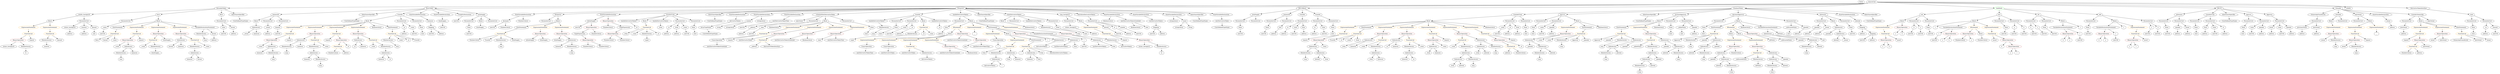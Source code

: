 strict digraph {
	graph [bb="0,0,23375,828"];
	node [label="\N"];
	Enter	[height=0.5,
		pos="17396,810",
		width=0.83628];
	IndexAccess_Unnamed_1	[color=black,
		height=0.5,
		label=IndexAccess,
		pos="2719.5,378",
		width=1.6402];
	MemberAccess_Unnamed_3	[color=black,
		height=0.5,
		label=MemberAccess,
		pos="2577.5,306",
		width=1.9174];
	IndexAccess_Unnamed_1 -> MemberAccess_Unnamed_3	[pos="e,2608.6,322.31 2689.4,362.15 2668.9,352.04 2641.4,338.51 2618.9,327.39"];
	Identifier_balances_1	[color=black,
		height=0.5,
		label=balances,
		pos="2707.5,306",
		width=1.1828];
	IndexAccess_Unnamed_1 -> Identifier_balances_1	[pos="e,2710.4,324.1 2716.5,359.7 2715.3,352.32 2713.8,343.52 2712.4,335.25"];
	BinaryOperation_Unnamed_35	[color=brown,
		height=0.5,
		label=BinaryOperation,
		pos="5628.5,450",
		width=1.9867];
	NumberLiteral_Unnamed_13	[color=black,
		height=0.5,
		label=NumberLiteral,
		pos="5597.5,378",
		width=1.765];
	BinaryOperation_Unnamed_35 -> NumberLiteral_Unnamed_13	[pos="e,5605.1,396.1 5620.9,431.7 5617.5,424.07 5613.4,414.92 5609.6,406.4"];
	NumberLiteral_Unnamed_12	[color=black,
		height=0.5,
		label=NumberLiteral,
		pos="5742.5,378",
		width=1.765];
	BinaryOperation_Unnamed_35 -> NumberLiteral_Unnamed_12	[pos="e,5716.9,394.74 5654.7,432.94 5670.3,423.36 5690.3,411.06 5707.3,400.63"];
	ElementaryTypeName_bool_1	[color=black,
		height=0.5,
		label=bool,
		pos="3871.5,450",
		width=0.76697];
	FunctionDefinition_transferFrom_1	[color=black,
		height=0.5,
		label=transferFrom,
		pos="14088,666",
		width=1.6402];
	Block_Unnamed_13	[color=black,
		height=0.5,
		label=Block,
		pos="13260,594",
		width=0.90558];
	FunctionDefinition_transferFrom_1 -> Block_Unnamed_13	[pos="e,13292,597.74 14031,660.24 13876,647.1 13443,610.49 13303,598.71"];
	ParameterList_Unnamed_35	[color=black,
		height=0.5,
		label=ParameterList,
		pos="14018,594",
		width=1.7095];
	FunctionDefinition_transferFrom_1 -> ParameterList_Unnamed_35	[pos="e,14034,611.47 14071,648.41 14062,639.78 14052,629.06 14042,619.5"];
	ParameterList_Unnamed_36	[color=black,
		height=0.5,
		label=ParameterList,
		pos="14159,594",
		width=1.7095];
	FunctionDefinition_transferFrom_1 -> ParameterList_Unnamed_36	[pos="e,14142,611.47 14104,648.41 14113,639.78 14124,629.06 14134,619.5"];
	FunctionCall_Unnamed_28	[color=orange,
		height=0.5,
		label=FunctionCall,
		pos="15419,378",
		width=1.6125];
	Identifier__addedValue	[color=black,
		height=0.5,
		label=_addedValue,
		pos="15301,306",
		width=1.6541];
	FunctionCall_Unnamed_28 -> Identifier__addedValue	[pos="e,15327,322.49 15392,361.46 15376,351.72 15355,339.03 15337,328.35"];
	MemberAccess_Unnamed_23	[color=black,
		height=0.5,
		label=MemberAccess,
		pos="15448,306",
		width=1.9174];
	FunctionCall_Unnamed_28 -> MemberAccess_Unnamed_23	[pos="e,15440,324.1 15426,359.7 15429,352.15 15433,343.12 15436,334.68"];
	VariableDeclaration_decimals	[color=black,
		height=0.5,
		label=decimals,
		pos="4651.5,594",
		width=1.1967];
	ElementaryTypeName_uint256_36	[color=black,
		height=0.5,
		label=uint256,
		pos="4527.5,522",
		width=1.0442];
	VariableDeclaration_decimals -> ElementaryTypeName_uint256_36	[pos="e,4551,536.26 4626.7,579 4607.9,568.35 4581.7,553.59 4561,541.89"];
	NumberLiteral_Unnamed_6	[color=black,
		height=0.5,
		label=NumberLiteral,
		pos="4646.5,522",
		width=1.765];
	VariableDeclaration_decimals -> NumberLiteral_Unnamed_6	[pos="e,4647.7,540.1 4650.3,575.7 4649.8,568.41 4649.1,559.73 4648.6,551.54"];
	Parameter_None_8	[color=black,
		height=0.5,
		label=None,
		pos="3861.5,522",
		width=0.85014];
	Parameter_None_8 -> ElementaryTypeName_bool_1	[pos="e,3869.1,468.1 3864,503.7 3865,496.32 3866.3,487.52 3867.5,479.25"];
	FunctionCall_Unnamed_25	[color=orange,
		height=0.5,
		label=FunctionCall,
		pos="13578,378",
		width=1.6125];
	Identifier__value_12	[color=black,
		height=0.5,
		label=_value,
		pos="13497,306",
		width=0.96103];
	FunctionCall_Unnamed_25 -> Identifier__value_12	[pos="e,13514,321.95 13559,360.76 13548,351.43 13534,339.57 13522,329.36"];
	MemberAccess_Unnamed_18	[color=black,
		height=0.5,
		label=MemberAccess,
		pos="13619,306",
		width=1.9174];
	FunctionCall_Unnamed_25 -> MemberAccess_Unnamed_18	[pos="e,13608,324.28 13587,360.05 13592,352.26 13598,342.82 13603,334.08"];
	Identifier_require_2	[color=black,
		height=0.5,
		label=require,
		pos="2997.5,378",
		width=1.0026];
	Identifier_b_1	[color=black,
		height=0.5,
		label=b,
		pos="18747,306",
		width=0.75];
	Parameter_b_2	[color=black,
		height=0.5,
		label=b,
		pos="17900,522",
		width=0.75];
	ElementaryTypeName_uint256_9	[color=black,
		height=0.5,
		label=uint256,
		pos="17879,450",
		width=1.0442];
	Parameter_b_2 -> ElementaryTypeName_uint256_9	[pos="e,17884,468.28 17894,504.05 17892,496.6 17890,487.64 17887,479.22"];
	ElementaryTypeName_bool_8	[color=black,
		height=0.5,
		label=bool,
		pos="23127,450",
		width=0.76697];
	Identifier_receiver	[color=black,
		height=0.5,
		label=receiver,
		pos="390.51,306",
		width=1.0996];
	Identifier__from_4	[color=black,
		height=0.5,
		label=_from,
		pos="13733,234",
		width=0.93331];
	FunctionDefinition_approve_1	[color=black,
		height=0.5,
		label=approve,
		pos="14522,666",
		width=1.1412];
	ParameterList_Unnamed_38	[color=black,
		height=0.5,
		label=ParameterList,
		pos="14300,594",
		width=1.7095];
	FunctionDefinition_approve_1 -> ParameterList_Unnamed_38	[pos="e,14340,607.87 14489,654.67 14453,643.26 14394,624.71 14351,611.33"];
	ParameterList_Unnamed_37	[color=black,
		height=0.5,
		label=ParameterList,
		pos="14441,594",
		width=1.7095];
	FunctionDefinition_approve_1 -> ParameterList_Unnamed_37	[pos="e,14460,611.47 14504,649.46 14493,640.48 14480,628.98 14468,618.87"];
	Block_Unnamed_14	[color=black,
		height=0.5,
		label=Block,
		pos="14682,594",
		width=0.90558];
	FunctionDefinition_approve_1 -> Block_Unnamed_14	[pos="e,14656,605.96 14550,652.65 14577,640.92 14617,623.24 14646,610.56"];
	stringLiteral_Unnamed	[color=black,
		height=0.5,
		label=stringLiteral,
		pos="10976,522",
		width=1.5016];
	ParameterList_Unnamed_13	[color=black,
		height=0.5,
		label=ParameterList,
		pos="11543,594",
		width=1.7095];
	Parameter_None_4	[color=black,
		height=0.5,
		label=None,
		pos="11543,522",
		width=0.85014];
	ParameterList_Unnamed_13 -> Parameter_None_4	[pos="e,11543,540.1 11543,575.7 11543,568.41 11543,559.73 11543,551.54"];
	BinaryOperation_Unnamed_21	[color=brown,
		height=0.5,
		label=BinaryOperation,
		pos="13938,378",
		width=1.9867];
	FunctionCall_Unnamed_20	[color=orange,
		height=0.5,
		label=FunctionCall,
		pos="14056,306",
		width=1.6125];
	BinaryOperation_Unnamed_21 -> FunctionCall_Unnamed_20	[pos="e,14029,322.5 13965,360.94 13981,351.2 14002,338.66 14020,328.12"];
	Identifier__to_4	[color=black,
		height=0.5,
		label=_to,
		pos="14159,306",
		width=0.75];
	BinaryOperation_Unnamed_21 -> Identifier__to_4	[pos="e,14137,317.65 13988,364.88 14026,355.3 14078,340.78 14123,324 14124,323.42 14126,322.8 14127,322.16"];
	Identifier_i_1	[color=black,
		height=0.5,
		label=i,
		pos="9282.5,306",
		width=0.75];
	FunctionCall_Unnamed_17	[color=orange,
		height=0.5,
		label=FunctionCall,
		pos="208.51,450",
		width=1.6125];
	BinaryOperation_Unnamed_20	[color=brown,
		height=0.5,
		label=BinaryOperation,
		pos="95.515,378",
		width=1.9867];
	FunctionCall_Unnamed_17 -> BinaryOperation_Unnamed_20	[pos="e,121.7,395.22 183.44,433.46 168.11,423.97 148.26,411.67 131.3,401.17"];
	Identifier_require_5	[color=black,
		height=0.5,
		label=require,
		pos="221.51,378",
		width=1.0026];
	FunctionCall_Unnamed_17 -> Identifier_require_5	[pos="e,218.34,396.1 211.73,431.7 213.1,424.32 214.73,415.52 216.27,407.25"];
	Parameter_from	[color=black,
		height=0.5,
		label=from,
		pos="20694,522",
		width=0.7947];
	ElementaryTypeName_address_19	[color=black,
		height=0.5,
		label=address,
		pos="20684,450",
		width=1.0996];
	Parameter_from -> ElementaryTypeName_address_19	[pos="e,20686,468.1 20691,503.7 20690,496.32 20689,487.52 20688,479.25"];
	ElementaryTypeName_address_39	[color=black,
		height=0.5,
		label=address,
		pos="6255.5,450",
		width=1.0996];
	ElementaryTypeName_address_1	[color=black,
		height=0.5,
		label=address,
		pos="21554,450",
		width=1.0996];
	InheritanceSpecifier_Unnamed_3	[color=black,
		height=0.5,
		label=InheritanceSpecifier,
		pos="15359,666",
		width=2.3333];
	UserDefinedTypeName_Unnamed_3	[color=black,
		height=0.5,
		label=UserDefinedTypeName,
		pos="15302,594",
		width=2.7214];
	InheritanceSpecifier_Unnamed_3 -> UserDefinedTypeName_Unnamed_3	[pos="e,15316,612.28 15345,648.05 15338,639.92 15330,630 15323,620.94"];
	BooleanLiteral_Unnamed_5	[color=black,
		height=0.5,
		label=BooleanLiteral,
		pos="10574,522",
		width=1.7788];
	ParameterList_Unnamed_25	[color=black,
		height=0.5,
		label=ParameterList,
		pos="2003.5,594",
		width=1.7095];
	VariableDeclaration_value_1	[color=black,
		height=0.5,
		label=value,
		pos="2014.5,522",
		width=0.82242];
	ParameterList_Unnamed_25 -> VariableDeclaration_value_1	[pos="e,2011.8,540.1 2006.2,575.7 2007.4,568.32 2008.8,559.52 2010.1,551.25"];
	VariableDeclaration_burner	[color=black,
		height=0.5,
		label=burner,
		pos="2102.5,522",
		width=0.96103];
	ParameterList_Unnamed_25 -> VariableDeclaration_burner	[pos="e,2082.5,537.16 2026,577.12 2040.1,567.16 2058.3,554.23 2073.5,543.51"];
	Parameter__to_3	[color=black,
		height=0.5,
		label=_to,
		pos="6167.5,522",
		width=0.75];
	ElementaryTypeName_address_40	[color=black,
		height=0.5,
		label=address,
		pos="6158.5,450",
		width=1.0996];
	Parameter__to_3 -> ElementaryTypeName_address_40	[pos="e,6160.7,468.1 6165.3,503.7 6164.3,496.32 6163.2,487.52 6162.1,479.25"];
	Block_Unnamed_9	[color=black,
		height=0.5,
		label=Block,
		pos="3352.5,594",
		width=0.90558];
	ExpressionStatement_Unnamed_9	[color=orange,
		height=0.5,
		label=ExpressionStatement,
		pos="2682.5,522",
		width=2.458];
	Block_Unnamed_9 -> ExpressionStatement_Unnamed_9	[pos="e,2745.9,534.99 3328.1,581.59 3322.4,579.38 3316.3,577.34 3310.5,576 3080.4,523.05 3014.9,568.21 2780.5,540 2772.9,539.08 2764.9,\
537.97 2757,536.76"];
	ExpressionStatement_Unnamed_10	[color=orange,
		height=0.5,
		label=ExpressionStatement,
		pos="2877.5,522",
		width=2.458];
	Block_Unnamed_9 -> ExpressionStatement_Unnamed_10	[pos="e,2941.7,534.75 3328,581.76 3322.4,579.54 3316.3,577.45 3310.5,576 3165.3,539.56 3123.8,560.81 2975.5,540 2968.2,538.97 2960.5,537.8 \
2952.9,536.58"];
	ExpressionStatement_Unnamed_8	[color=orange,
		height=0.5,
		label=ExpressionStatement,
		pos="3072.5,522",
		width=2.458];
	Block_Unnamed_9 -> ExpressionStatement_Unnamed_8	[pos="e,3137.9,534.54 3327.4,582.06 3321.9,579.88 3316.1,577.73 3310.5,576 3257.4,559.46 3196.1,545.93 3149,536.68"];
	ExpressionStatement_Unnamed_11	[color=orange,
		height=0.5,
		label=ExpressionStatement,
		pos="3267.5,522",
		width=2.458];
	Block_Unnamed_9 -> ExpressionStatement_Unnamed_11	[pos="e,3288.1,539.95 3334.9,578.5 3323.9,569.47 3309.6,557.64 3296.9,547.23"];
	BooleanLiteral_Unnamed	[color=black,
		height=0.5,
		label=BooleanLiteral,
		pos="3438.5,522",
		width=1.7788];
	Block_Unnamed_9 -> BooleanLiteral_Unnamed	[pos="e,3418.3,539.45 3370.3,578.5 3381.7,569.26 3396.7,557.07 3409.7,546.47"];
	EmitStatement_Unnamed_1	[color=black,
		height=0.5,
		label=EmitStatement,
		pos="3584.5,522",
		width=1.7788];
	Block_Unnamed_9 -> EmitStatement_Unnamed_1	[pos="e,3541.9,535.87 3380.5,584.56 3417.7,573.35 3484,553.32 3531,539.16"];
	Identifier_require_10	[color=black,
		height=0.5,
		label=require,
		pos="10497,378",
		width=1.0026];
	ElementaryTypeName_address_36	[color=black,
		height=0.5,
		label=address,
		pos="10507,450",
		width=1.0996];
	UserDefinedTypeName_Unnamed	[color=black,
		height=0.5,
		label=UserDefinedTypeName,
		pos="3203.5,594",
		width=2.7214];
	StateVariableDeclaration_Unnamed_6	[color=black,
		height=0.5,
		label=StateVariableDeclaration,
		pos="4838.5,666",
		width=2.8184];
	StateVariableDeclaration_Unnamed_6 -> VariableDeclaration_decimals	[pos="e,4682.9,606.74 4796.5,649.29 4765.7,637.75 4724,622.15 4693.3,610.63"];
	NumberLiteral_Unnamed_7	[color=black,
		height=0.5,
		label=NumberLiteral,
		pos="4838.5,594",
		width=1.765];
	StateVariableDeclaration_Unnamed_6 -> NumberLiteral_Unnamed_7	[pos="e,4838.5,612.1 4838.5,647.7 4838.5,640.41 4838.5,631.73 4838.5,623.54"];
	ExpressionStatement_Unnamed_19	[color=orange,
		height=0.5,
		label=ExpressionStatement,
		pos="12526,522",
		width=2.458];
	FunctionCall_Unnamed_22	[color=orange,
		height=0.5,
		label=FunctionCall,
		pos="12491,450",
		width=1.6125];
	ExpressionStatement_Unnamed_19 -> FunctionCall_Unnamed_22	[pos="e,12499,468.1 12517,503.7 12513,496.07 12508,486.92 12504,478.4"];
	EmitStatement_Unnamed_6	[color=black,
		height=0.5,
		label=EmitStatement,
		pos="16002,522",
		width=1.7788];
	FunctionCall_Unnamed_31	[color=orange,
		height=0.5,
		label=FunctionCall,
		pos="15988,450",
		width=1.6125];
	EmitStatement_Unnamed_6 -> FunctionCall_Unnamed_31	[pos="e,15991,468.1 15998,503.7 15997,496.32 15995,487.52 15993,479.25"];
	ParameterList_Unnamed_34	[color=black,
		height=0.5,
		label=ParameterList,
		pos="21340,594",
		width=1.7095];
	VariableDeclaration_owner_1	[color=black,
		height=0.5,
		label=owner,
		pos="21259,522",
		width=0.93331];
	ParameterList_Unnamed_34 -> VariableDeclaration_owner_1	[pos="e,21276,537.8 21320,576.41 21310,567.07 21296,555.28 21284,545.15"];
	VariableDeclaration_value_2	[color=black,
		height=0.5,
		label=value,
		pos="21340,522",
		width=0.82242];
	ParameterList_Unnamed_34 -> VariableDeclaration_value_2	[pos="e,21340,540.1 21340,575.7 21340,568.41 21340,559.73 21340,551.54"];
	VariableDeclaration_spender	[color=black,
		height=0.5,
		label=spender,
		pos="21428,522",
		width=1.1135];
	ParameterList_Unnamed_34 -> VariableDeclaration_spender	[pos="e,21408,538.19 21360,576.76 21372,567.4 21387,555.5 21400,545.28"];
	Identifier_require_8	[color=black,
		height=0.5,
		label=require,
		pos="12113,378",
		width=1.0026];
	FunctionCall_Unnamed_22 -> Identifier_require_8	[pos="e,12139,390.26 12448,437.39 12440,435.42 12431,433.53 12424,432 12306,409.29 12273,425.27 12158,396 12155,395.38 12153,394.68 12150,\
393.91"];
	BinaryOperation_Unnamed_23	[color=brown,
		height=0.5,
		label=BinaryOperation,
		pos="12239,378",
		width=1.9867];
	FunctionCall_Unnamed_22 -> BinaryOperation_Unnamed_23	[pos="e,12285,391.94 12448,437.28 12407,425.71 12343,407.91 12296,395.02"];
	ExpressionStatement_Unnamed_6	[color=orange,
		height=0.5,
		label=ExpressionStatement,
		pos="22648,522",
		width=2.458];
	FunctionCall_Unnamed_4	[color=orange,
		height=0.5,
		label=FunctionCall,
		pos="22624,450",
		width=1.6125];
	ExpressionStatement_Unnamed_6 -> FunctionCall_Unnamed_4	[pos="e,22629,468.1 22642,503.7 22639,496.24 22636,487.32 22633,478.97"];
	Parameter_None_9	[color=black,
		height=0.5,
		label=None,
		pos="20318,522",
		width=0.85014];
	ElementaryTypeName_uint256_27	[color=black,
		height=0.5,
		label=uint256,
		pos="20322,450",
		width=1.0442];
	Parameter_None_9 -> ElementaryTypeName_uint256_27	[pos="e,20321,468.1 20319,503.7 20319,496.41 20319,487.73 20320,479.54"];
	Parameter_None_16	[color=black,
		height=0.5,
		label=None,
		pos="15889,522",
		width=0.85014];
	ElementaryTypeName_bool_7	[color=black,
		height=0.5,
		label=bool,
		pos="15884,450",
		width=0.76697];
	Parameter_None_16 -> ElementaryTypeName_bool_7	[pos="e,15885,468.1 15887,503.7 15887,496.41 15886,487.73 15886,479.54"];
	BinaryOperation_Unnamed_8	[color=brown,
		height=0.5,
		label=BinaryOperation,
		pos="19991,378",
		width=1.9867];
	Identifier_a_7	[color=black,
		height=0.5,
		label=a,
		pos="19955,306",
		width=0.75];
	BinaryOperation_Unnamed_8 -> Identifier_a_7	[pos="e,19963,323.14 19982,359.7 19978,351.75 19973,342.16 19968,333.34"];
	Identifier_c_3	[color=black,
		height=0.5,
		label=c,
		pos="20027,306",
		width=0.75];
	BinaryOperation_Unnamed_8 -> Identifier_c_3	[pos="e,20018,323.14 19999,359.7 20003,351.75 20008,342.16 20013,333.34"];
	Identifier_balances_13	[color=black,
		height=0.5,
		label=balances,
		pos="13020,162",
		width=1.1828];
	Identifier__to_9	[color=black,
		height=0.5,
		label=_to,
		pos="5856.5,522",
		width=0.75];
	IndexAccess_Unnamed_19	[color=black,
		height=0.5,
		label=IndexAccess,
		pos="13546,162",
		width=1.6402];
	Identifier__from_5	[color=black,
		height=0.5,
		label=_from,
		pos="13486,90",
		width=0.93331];
	IndexAccess_Unnamed_19 -> Identifier__from_5	[pos="e,13499,106.51 13531,144.41 13524,135.62 13514,124.66 13506,114.96"];
	Identifier_allowed_2	[color=black,
		height=0.5,
		label=allowed,
		pos="13577,90",
		width=1.0858];
	IndexAccess_Unnamed_19 -> Identifier_allowed_2	[pos="e,13569,108.1 13553,143.7 13557,136.07 13561,126.92 13564,118.4"];
	ElementaryTypeName_address_38	[color=black,
		height=0.5,
		label=address,
		pos="6896.5,450",
		width=1.0996];
	BinaryOperation_Unnamed_10	[color=brown,
		height=0.5,
		label=BinaryOperation,
		pos="22033,378",
		width=1.9867];
	Identifier_owner_1	[color=black,
		height=0.5,
		label=owner,
		pos="22002,306",
		width=0.93331];
	BinaryOperation_Unnamed_10 -> Identifier_owner_1	[pos="e,22009,323.62 22025,359.7 22021,351.95 22017,342.64 22013,334.02"];
	MemberAccess_Unnamed_1	[color=black,
		height=0.5,
		label=MemberAccess,
		pos="22123,306",
		width=1.9174];
	BinaryOperation_Unnamed_10 -> MemberAccess_Unnamed_1	[pos="e,22101,323.47 22054,360.41 22065,351.43 22080,340.19 22093,330.34"];
	ElementaryTypeName_address_23	[color=black,
		height=0.5,
		label=address,
		pos="21450,450",
		width=1.0996];
	MemberAccess_Unnamed_26	[color=black,
		height=0.5,
		label=MemberAccess,
		pos="14993,234",
		width=1.9174];
	Identifier_msg_16	[color=black,
		height=0.5,
		label=msg,
		pos="14993,162",
		width=0.75];
	MemberAccess_Unnamed_26 -> Identifier_msg_16	[pos="e,14993,180.1 14993,215.7 14993,208.41 14993,199.73 14993,191.54"];
	Block_Unnamed_3	[color=black,
		height=0.5,
		label=Block,
		pos="17783,594",
		width=0.90558];
	ExpressionStatement_Unnamed_1	[color=orange,
		height=0.5,
		label=ExpressionStatement,
		pos="17605,522",
		width=2.458];
	Block_Unnamed_3 -> ExpressionStatement_Unnamed_1	[pos="e,17644,538.49 17757,582.82 17730,572.32 17688,555.67 17654,542.6"];
	BinaryOperation_Unnamed_6	[color=brown,
		height=0.5,
		label=BinaryOperation,
		pos="17783,522",
		width=1.9867];
	Block_Unnamed_3 -> BinaryOperation_Unnamed_6	[pos="e,17783,540.1 17783,575.7 17783,568.41 17783,559.73 17783,551.54"];
	Parameter_None_3	[color=black,
		height=0.5,
		label=None,
		pos="19564,522",
		width=0.85014];
	ElementaryTypeName_uint256_13	[color=black,
		height=0.5,
		label=uint256,
		pos="19564,450",
		width=1.0442];
	Parameter_None_3 -> ElementaryTypeName_uint256_13	[pos="e,19564,468.1 19564,503.7 19564,496.41 19564,487.73 19564,479.54"];
	VariableDeclaration_nextDerivativeTokenTime	[color=black,
		height=0.5,
		label=nextDerivativeTokenTime,
		pos="7201.5,594",
		width=2.9432];
	ElementaryTypeName_uint256_38	[color=black,
		height=0.5,
		label=uint256,
		pos="6871.5,522",
		width=1.0442];
	VariableDeclaration_nextDerivativeTokenTime -> ElementaryTypeName_uint256_38	[pos="e,6899.5,534.2 7128,580.73 7057.5,568.71 6956.2,550.67 6917.5,540 6915.1,539.34 6912.7,538.6 6910.2,537.83"];
	ParameterList_Unnamed_2	[color=black,
		height=0.5,
		label=ParameterList,
		pos="19015,594",
		width=1.7095];
	Parameter_b_1	[color=black,
		height=0.5,
		label=b,
		pos="19008,522",
		width=0.75];
	ParameterList_Unnamed_2 -> Parameter_b_1	[pos="e,19009,540.1 19013,575.7 19012,568.41 19011,559.73 19010,551.54"];
	Parameter_a_1	[color=black,
		height=0.5,
		label=a,
		pos="19080,522",
		width=0.75];
	ParameterList_Unnamed_2 -> Parameter_a_1	[pos="e,19066,537.57 19030,576.41 19038,567.28 19049,555.81 19058,545.85"];
	Identifier_totalSupply_	[color=black,
		height=0.5,
		label=totalSupply_,
		pos="4413.5,522",
		width=1.6125];
	FunctionDefinition_sub	[color=black,
		height=0.5,
		label=sub,
		pos="17977,666",
		width=0.75];
	FunctionDefinition_sub -> Block_Unnamed_3	[pos="e,17809,604.71 17953,656.56 17920,644.65 17860,622.79 17820,608.59"];
	ParameterList_Unnamed_4	[color=black,
		height=0.5,
		label=ParameterList,
		pos="17907,594",
		width=1.7095];
	FunctionDefinition_sub -> ParameterList_Unnamed_4	[pos="e,17923,611.7 17962,650.5 17953,641.59 17941,629.94 17931,619.62"];
	ParameterList_Unnamed_5	[color=black,
		height=0.5,
		label=ParameterList,
		pos="18048,594",
		width=1.7095];
	FunctionDefinition_sub -> ParameterList_Unnamed_5	[pos="e,18031,611.7 17991,650.5 18000,641.59 18012,629.94 18023,619.62"];
	ElementaryTypeName_uint256_14	[color=black,
		height=0.5,
		label=uint256,
		pos="19828,378",
		width=1.0442];
	Identifier__to_1	[color=black,
		height=0.5,
		label=_to,
		pos="3245.5,306",
		width=0.75];
	Identifier__subtractedValue_1	[color=black,
		height=0.5,
		label=_subtractedValue,
		pos="16304,162",
		width=2.0976];
	BinaryOperation_Unnamed_14	[color=brown,
		height=0.5,
		label=BinaryOperation,
		pos="2431.5,378",
		width=1.9867];
	Identifier__value	[color=black,
		height=0.5,
		label=_value,
		pos="2319.5,306",
		width=0.96103];
	BinaryOperation_Unnamed_14 -> Identifier__value	[pos="e,2340.8,320.33 2405.5,360.76 2389.1,350.5 2367.8,337.18 2350.5,326.37"];
	IndexAccess_Unnamed	[color=black,
		height=0.5,
		label=IndexAccess,
		pos="2431.5,306",
		width=1.6402];
	BinaryOperation_Unnamed_14 -> IndexAccess_Unnamed	[pos="e,2431.5,324.1 2431.5,359.7 2431.5,352.41 2431.5,343.73 2431.5,335.54"];
	ParameterList_Unnamed_33	[color=black,
		height=0.5,
		label=ParameterList,
		pos="21058,594",
		width=1.7095];
	Parameter_None_11	[color=black,
		height=0.5,
		label=None,
		pos="20987,522",
		width=0.85014];
	ParameterList_Unnamed_33 -> Parameter_None_11	[pos="e,21002,538.04 21041,576.41 21031,567.31 21020,555.9 21010,545.96"];
	Identifier_msg_21	[color=black,
		height=0.5,
		label=msg,
		pos="15939,162",
		width=0.75];
	Identifier_nextDerivativeToken	[color=black,
		height=0.5,
		label=nextDerivativeToken,
		pos="8453.5,234",
		width=2.4164];
	ModifierInvocation_onlyOwner_1	[color=black,
		height=0.5,
		label=onlyOwner,
		pos="7377.5,594",
		width=1.4323];
	EventDefinition_OwnershipTransferred	[color=black,
		height=0.5,
		label=OwnershipTransferred,
		pos="21747,666",
		width=2.6243];
	ParameterList_Unnamed_8	[color=black,
		height=0.5,
		label=ParameterList,
		pos="21690,594",
		width=1.7095];
	EventDefinition_OwnershipTransferred -> ParameterList_Unnamed_8	[pos="e,21703,611.79 21733,648.05 21726,639.8 21718,629.7 21710,620.54"];
	MemberAccess_Unnamed_7	[color=black,
		height=0.5,
		label=MemberAccess,
		pos="3569.5,378",
		width=1.9174];
	Identifier_msg_5	[color=black,
		height=0.5,
		label=msg,
		pos="3664.5,306",
		width=0.75];
	MemberAccess_Unnamed_7 -> Identifier_msg_5	[pos="e,3646.7,320.1 3591.5,360.76 3605.3,350.63 3623.1,337.51 3637.7,326.76"];
	NumberLiteral_Unnamed_1	[color=black,
		height=0.5,
		label=NumberLiteral,
		pos="18570,378",
		width=1.765];
	ElementaryTypeName_uint256_25	[color=black,
		height=0.5,
		label=uint256,
		pos="2020.5,450",
		width=1.0442];
	VariableDeclaration_value_1 -> ElementaryTypeName_uint256_25	[pos="e,2019,468.1 2016,503.7 2016.6,496.41 2017.4,487.73 2018.1,479.54"];
	IndexAccess_Unnamed_29	[color=black,
		height=0.5,
		label=IndexAccess,
		pos="15056,306",
		width=1.6402];
	IndexAccess_Unnamed_29 -> MemberAccess_Unnamed_26	[pos="e,15008,251.96 15041,288.41 15033,280.08 15024,269.8 15015,260.49"];
	Identifier_allowed_7	[color=black,
		height=0.5,
		label=allowed,
		pos="15119,234",
		width=1.0858];
	IndexAccess_Unnamed_29 -> Identifier_allowed_7	[pos="e,15104,250.99 15070,288.41 15078,279.74 15088,268.97 15097,259.38"];
	Identifier_msg	[color=black,
		height=0.5,
		label=msg,
		pos="21865,306",
		width=0.75];
	EmitStatement_Unnamed_5	[color=black,
		height=0.5,
		label=EmitStatement,
		pos="15109,522",
		width=1.7788];
	FunctionCall_Unnamed_29	[color=orange,
		height=0.5,
		label=FunctionCall,
		pos="15109,450",
		width=1.6125];
	EmitStatement_Unnamed_5 -> FunctionCall_Unnamed_29	[pos="e,15109,468.1 15109,503.7 15109,496.41 15109,487.73 15109,479.54"];
	ElementaryTypeName_string	[color=black,
		height=0.5,
		label=string,
		pos="11079,522",
		width=0.864];
	NumberLiteral_Unnamed	[color=black,
		height=0.5,
		label=NumberLiteral,
		pos="18352,378",
		width=1.765];
	ParameterList_Unnamed_56	[color=black,
		height=0.5,
		label=ParameterList,
		pos="9956.5,594",
		width=1.7095];
	Parameter_owner_txorigin32	[color=black,
		height=0.5,
		label=owner_txorigin32,
		pos="9958.5,522",
		width=2.0976];
	ParameterList_Unnamed_56 -> Parameter_owner_txorigin32	[pos="e,9958,540.1 9957,575.7 9957.2,568.41 9957.5,559.73 9957.7,551.54"];
	ElementaryTypeName_uint256_20	[color=black,
		height=0.5,
		label=uint256,
		pos="3954.5,450",
		width=1.0442];
	VariableDeclarationStatement_Unnamed_2	[color=black,
		height=0.5,
		label=VariableDeclarationStatement,
		pos="19732,522",
		width=3.3174];
	BinaryOperation_Unnamed_7	[color=brown,
		height=0.5,
		label=BinaryOperation,
		pos="19711,450",
		width=1.9867];
	VariableDeclarationStatement_Unnamed_2 -> BinaryOperation_Unnamed_7	[pos="e,19716,468.1 19726,503.7 19724,496.24 19721,487.32 19719,478.97"];
	VariableDeclaration_c_2	[color=black,
		height=0.5,
		label=c,
		pos="19828,450",
		width=0.75];
	VariableDeclarationStatement_Unnamed_2 -> VariableDeclaration_c_2	[pos="e,19810,463.84 19755,504.05 19769,493.9 19786,480.95 19801,470.39"];
	Parameter__value_1	[color=black,
		height=0.5,
		label=_value,
		pos="923.51,522",
		width=0.96103];
	ElementaryTypeName_uint256_26	[color=black,
		height=0.5,
		label=uint256,
		pos="895.51,450",
		width=1.0442];
	Parameter__value_1 -> ElementaryTypeName_uint256_26	[pos="e,902.23,467.79 916.74,504.05 913.64,496.32 909.9,486.96 906.42,478.27"];
	ElementaryTypeName_bool_4	[color=black,
		height=0.5,
		label=bool,
		pos="14185,450",
		width=0.76697];
	FunctionCall_Unnamed_8	[color=orange,
		height=0.5,
		label=FunctionCall,
		pos="3070.5,306",
		width=1.6125];
	NumberLiteral_Unnamed_3	[color=black,
		height=0.5,
		label=NumberLiteral,
		pos="3024.5,234",
		width=1.765];
	FunctionCall_Unnamed_8 -> NumberLiteral_Unnamed_3	[pos="e,3035.5,251.79 3059.4,288.05 3054.1,280.06 3047.7,270.33 3041.9,261.4"];
	ElementaryTypeName_address_11	[color=black,
		height=0.5,
		label=address,
		pos="3145.5,234",
		width=1.0996];
	FunctionCall_Unnamed_8 -> ElementaryTypeName_address_11	[pos="e,3128.6,250.75 3088.3,288.41 3097.8,279.5 3109.8,268.37 3120.2,258.58"];
	Identifier_lastDerivativeTokens_1	[color=black,
		height=0.5,
		label=lastDerivativeTokens,
		pos="10248,306",
		width=2.4442];
	ParameterList_Unnamed_21	[color=black,
		height=0.5,
		label=ParameterList,
		pos="3681.5,594",
		width=1.7095];
	Parameter__to	[color=black,
		height=0.5,
		label=_to,
		pos="3693.5,522",
		width=0.75];
	ParameterList_Unnamed_21 -> Parameter__to	[pos="e,3690.6,540.1 3684.5,575.7 3685.7,568.32 3687.3,559.52 3688.7,551.25"];
	Parameter__value	[color=black,
		height=0.5,
		label=_value,
		pos="3775.5,522",
		width=0.96103];
	ParameterList_Unnamed_21 -> Parameter__value	[pos="e,3756.4,537.25 3703.3,576.76 3716.5,566.96 3733.4,554.36 3747.5,543.83"];
	FunctionDefinition_Mongoose	[color=black,
		height=0.5,
		label=Mongoose,
		pos="5126.5,666",
		width=1.4046];
	ParameterList_Unnamed_47	[color=black,
		height=0.5,
		label=ParameterList,
		pos="5014.5,594",
		width=1.7095];
	FunctionDefinition_Mongoose -> ParameterList_Unnamed_47	[pos="e,5039.5,610.64 5102.2,649.81 5086.7,640.13 5066.4,627.43 5049.2,616.7"];
	Block_Unnamed_20	[color=black,
		height=0.5,
		label=Block,
		pos="5126.5,594",
		width=0.90558];
	FunctionDefinition_Mongoose -> Block_Unnamed_20	[pos="e,5126.5,612.1 5126.5,647.7 5126.5,640.41 5126.5,631.73 5126.5,623.54"];
	FunctionDefinition_balanceOf_1	[color=black,
		height=0.5,
		label=balanceOf,
		pos="2513.5,666",
		width=1.3491];
	Block_Unnamed_10	[color=black,
		height=0.5,
		label=Block,
		pos="2330.5,594",
		width=0.90558];
	FunctionDefinition_balanceOf_1 -> Block_Unnamed_10	[pos="e,2356,605.75 2479.5,652.7 2450.7,642.17 2408.2,626.46 2371.5,612 2369.8,611.32 2368,610.62 2366.2,609.9"];
	ParameterList_Unnamed_23	[color=black,
		height=0.5,
		label=ParameterList,
		pos="2442.5,594",
		width=1.7095];
	FunctionDefinition_balanceOf_1 -> ParameterList_Unnamed_23	[pos="e,2459.4,611.63 2497,648.76 2488.2,640.06 2477.1,629.15 2467.3,619.43"];
	ParameterList_Unnamed_24	[color=black,
		height=0.5,
		label=ParameterList,
		pos="2583.5,594",
		width=1.7095];
	FunctionDefinition_balanceOf_1 -> ParameterList_Unnamed_24	[pos="e,2566.9,611.63 2529.8,648.76 2538.4,640.14 2549.1,629.36 2558.8,619.73"];
	Identifier_derivativeTokens_3	[color=black,
		height=0.5,
		label=derivativeTokens,
		pos="10504,306",
		width=2.056];
	IndexAccess_Unnamed_43	[color=black,
		height=0.5,
		label=IndexAccess,
		pos="10228,378",
		width=1.6402];
	IndexAccess_Unnamed_43 -> Identifier_lastDerivativeTokens_1	[pos="e,10243,324.1 10232,359.7 10235,352.24 10237,343.32 10240,334.97"];
	Identifier_from_5	[color=black,
		height=0.5,
		label=from,
		pos="10383,306",
		width=0.7947];
	IndexAccess_Unnamed_43 -> Identifier_from_5	[pos="e,10360,317.18 10260,362.5 10286,350.6 10323,333.83 10350,321.84"];
	ParameterList_Unnamed_4 -> Parameter_b_2	[pos="e,17901,540.1 17905,575.7 17904,568.41 17903,559.73 17902,551.54"];
	Parameter_a_2	[color=black,
		height=0.5,
		label=a,
		pos="17972,522",
		width=0.75];
	ParameterList_Unnamed_4 -> Parameter_a_2	[pos="e,17958,537.57 17922,576.41 17930,567.28 17941,555.81 17950,545.85"];
	ParameterList_Unnamed_7	[color=black,
		height=0.5,
		label=ParameterList,
		pos="19592,594",
		width=1.7095];
	ParameterList_Unnamed_7 -> Parameter_None_3	[pos="e,19570,539.62 19585,575.7 19582,568.04 19578,558.85 19574,550.3"];
	Block_Unnamed_13 -> ExpressionStatement_Unnamed_19	[pos="e,12590,534.83 13227,591.29 13133,586.13 12854,569.28 12625,540 12617,539.02 12609,537.87 12601,536.63"];
	EmitStatement_Unnamed_3	[color=black,
		height=0.5,
		label=EmitStatement,
		pos="12698,522",
		width=1.7788];
	Block_Unnamed_13 -> EmitStatement_Unnamed_3	[pos="e,12745,534.53 13227,590.77 13149,585.07 12943,568.43 12773,540 12767,539.07 12761,537.99 12756,536.84"];
	ExpressionStatement_Unnamed_20	[color=orange,
		height=0.5,
		label=ExpressionStatement,
		pos="12870,522",
		width=2.458];
	Block_Unnamed_13 -> ExpressionStatement_Unnamed_20	[pos="e,12934,534.61 13229,587.45 13168,576.56 13032,552.1 12946,536.64"];
	ExpressionStatement_Unnamed_21	[color=orange,
		height=0.5,
		label=ExpressionStatement,
		pos="13065,522",
		width=2.458];
	Block_Unnamed_13 -> ExpressionStatement_Unnamed_21	[pos="e,13107,538.24 13233,583.41 13203,572.81 13155,555.47 13118,542.08"];
	ExpressionStatement_Unnamed_18	[color=orange,
		height=0.5,
		label=ExpressionStatement,
		pos="13260,522",
		width=2.458];
	Block_Unnamed_13 -> ExpressionStatement_Unnamed_18	[pos="e,13260,540.1 13260,575.7 13260,568.41 13260,559.73 13260,551.54"];
	ExpressionStatement_Unnamed_22	[color=orange,
		height=0.5,
		label=ExpressionStatement,
		pos="13455,522",
		width=2.458];
	Block_Unnamed_13 -> ExpressionStatement_Unnamed_22	[pos="e,13412,538.24 13286,583.41 13316,572.81 13364,555.47 13401,542.08"];
	ExpressionStatement_Unnamed_17	[color=orange,
		height=0.5,
		label=ExpressionStatement,
		pos="13650,522",
		width=2.458];
	Block_Unnamed_13 -> ExpressionStatement_Unnamed_17	[pos="e,13585,534.61 13290,587.45 13351,576.56 13487,552.1 13574,536.64"];
	BooleanLiteral_Unnamed_1	[color=black,
		height=0.5,
		label=BooleanLiteral,
		pos="13821,522",
		width=1.7788];
	Block_Unnamed_13 -> BooleanLiteral_Unnamed_1	[pos="e,13774,534.63 13292,590.8 13370,585.18 13576,568.68 13747,540 13752,539.11 13757,538.09 13763,536.98"];
	ElementaryTypeName_address_3	[color=black,
		height=0.5,
		label=address,
		pos="22491,450",
		width=1.0996];
	ExpressionStatement_Unnamed_15	[color=orange,
		height=0.5,
		label=ExpressionStatement,
		pos="208.51,522",
		width=2.458];
	ExpressionStatement_Unnamed_15 -> FunctionCall_Unnamed_17	[pos="e,208.51,468.1 208.51,503.7 208.51,496.41 208.51,487.73 208.51,479.54"];
	Parameter_None_12	[color=black,
		height=0.5,
		label=None,
		pos="14179,522",
		width=0.85014];
	Parameter_None_12 -> ElementaryTypeName_bool_4	[pos="e,14183,468.1 14180,503.7 14181,496.41 14181,487.73 14182,479.54"];
	VariableDeclaration_owner	[color=black,
		height=0.5,
		label=owner,
		pos="22340,594",
		width=0.93331];
	ElementaryTypeName_address	[color=black,
		height=0.5,
		label=address,
		pos="22383,522",
		width=1.0996];
	VariableDeclaration_owner -> ElementaryTypeName_address	[pos="e,22372,539.47 22350,576.41 22355,568.3 22361,558.35 22366,549.25"];
	Identifier_burner	[color=black,
		height=0.5,
		label=burner,
		pos="1534.5,306",
		width=0.96103];
	VariableDeclaration_allowed	[color=black,
		height=0.5,
		label=allowed,
		pos="17327,594",
		width=1.0858];
	Mapping_Unnamed_1	[color=black,
		height=0.5,
		label=Mapping,
		pos="17400,522",
		width=1.2105];
	VariableDeclaration_allowed -> Mapping_Unnamed_1	[pos="e,17383,538.98 17343,577.46 17352,568.44 17364,556.88 17375,546.73"];
	ModifierInvocation_handleDerivativeTokens_2	[color=black,
		height=0.5,
		label=handleDerivativeTokens,
		pos="5795.5,594",
		width=2.763];
	ModifierInvocation_handleDerivativeTokens_2 -> Identifier__to_9	[pos="e,5843.5,537.89 5810.3,576.05 5818.1,567.13 5827.7,556.06 5836.2,546.33"];
	Block_Unnamed_22	[color=black,
		height=0.5,
		label=Block,
		pos="8840.5,450",
		width=0.90558];
	ExpressionStatement_Unnamed_31	[color=orange,
		height=0.5,
		label=ExpressionStatement,
		pos="8090.5,378",
		width=2.458];
	Block_Unnamed_22 -> ExpressionStatement_Unnamed_31	[pos="e,8153.6,391.03 8816.7,437.55 8811.2,435.34 8805.2,433.31 8799.5,432 8534.4,371.06 8458.7,427.3 8188.5,396 8180.8,395.11 8172.8,\
394.01 8164.8,392.8"];
	ExpressionStatement_Unnamed_32	[color=orange,
		height=0.5,
		label=ExpressionStatement,
		pos="8285.5,378",
		width=2.458];
	Block_Unnamed_22 -> ExpressionStatement_Unnamed_32	[pos="e,8349.2,390.86 8816.2,437.49 8810.8,435.35 8805.1,433.35 8799.5,432 8619.2,387.94 8567.6,419.88 8383.5,396 8376,395.03 8368.3,393.9 \
8360.5,392.68"];
	ExpressionStatement_Unnamed_29	[color=orange,
		height=0.5,
		label=ExpressionStatement,
		pos="8480.5,378",
		width=2.458];
	Block_Unnamed_22 -> ExpressionStatement_Unnamed_29	[pos="e,8546.1,390.48 8816.1,437.81 8810.7,435.64 8805,433.56 8799.5,432 8703.8,404.76 8676.7,412.5 8578.5,396 8571.6,394.84 8564.5,393.63 \
8557.3,392.41"];
	ExpressionStatement_Unnamed_30	[color=orange,
		height=0.5,
		label=ExpressionStatement,
		pos="8675.5,378",
		width=2.458];
	Block_Unnamed_22 -> ExpressionStatement_Unnamed_30	[pos="e,8712.6,394.74 8815.1,438.22 8790.6,427.82 8752.9,411.84 8722.9,399.09"];
	Block_Unnamed_26	[color=black,
		height=0.5,
		label=Block,
		pos="5945.5,594",
		width=0.90558];
	FunctionCall_Unnamed_38	[color=orange,
		height=0.5,
		label=FunctionCall,
		pos="5959.5,522",
		width=1.6125];
	Block_Unnamed_26 -> FunctionCall_Unnamed_38	[pos="e,5956.1,540.1 5949,575.7 5950.5,568.32 5952.2,559.52 5953.9,551.25"];
	Identifier_super_1	[color=black,
		height=0.5,
		label=super,
		pos="7952.5,378",
		width=0.864];
	FunctionCall_Unnamed_10	[color=orange,
		height=0.5,
		label=FunctionCall,
		pos="2869.5,378",
		width=1.6125];
	MemberAccess_Unnamed_4	[color=black,
		height=0.5,
		label=MemberAccess,
		pos="2837.5,306",
		width=1.9174];
	FunctionCall_Unnamed_10 -> MemberAccess_Unnamed_4	[pos="e,2845.3,324.1 2861.6,359.7 2858.1,352.07 2853.9,342.92 2850,334.4"];
	Identifier__value_1	[color=black,
		height=0.5,
		label=_value,
		pos="2959.5,306",
		width=0.96103];
	FunctionCall_Unnamed_10 -> Identifier__value_1	[pos="e,2940.9,321.48 2890.4,360.76 2902.8,351.12 2918.7,338.77 2932.1,328.34"];
	Identifier_derivativeTokens_2	[color=black,
		height=0.5,
		label=derivativeTokens,
		pos="9215.5,90",
		width=2.056];
	Identifier_c_1	[color=black,
		height=0.5,
		label=c,
		pos="18124,522",
		width=0.75];
	ExpressionStatement_Unnamed_7	[color=orange,
		height=0.5,
		label=ExpressionStatement,
		pos="22843,522",
		width=2.458];
	BinaryOperation_Unnamed_12	[color=brown,
		height=0.5,
		label=BinaryOperation,
		pos="22843,450",
		width=1.9867];
	ExpressionStatement_Unnamed_7 -> BinaryOperation_Unnamed_12	[pos="e,22843,468.1 22843,503.7 22843,496.41 22843,487.73 22843,479.54"];
	Parameter_to	[color=black,
		height=0.5,
		label=to,
		pos="12214,522",
		width=0.75];
	ElementaryTypeName_address_6	[color=black,
		height=0.5,
		label=address,
		pos="12209,450",
		width=1.0996];
	Parameter_to -> ElementaryTypeName_address_6	[pos="e,12210,468.1 12212,503.7 12212,496.41 12211,487.73 12211,479.54"];
	FunctionCall_Unnamed_15	[color=orange,
		height=0.5,
		label=FunctionCall,
		pos="1359.5,378",
		width=1.6125];
	Identifier__value_6	[color=black,
		height=0.5,
		label=_value,
		pos="1263.5,306",
		width=0.96103];
	FunctionCall_Unnamed_15 -> Identifier__value_6	[pos="e,1282.9,321.16 1337.7,361.12 1324.2,351.26 1306.7,338.47 1292.1,327.81"];
	MemberAccess_Unnamed_11	[color=black,
		height=0.5,
		label=MemberAccess,
		pos="1385.5,306",
		width=1.9174];
	FunctionCall_Unnamed_15 -> MemberAccess_Unnamed_11	[pos="e,1379.2,324.1 1365.9,359.7 1368.7,352.15 1372.1,343.12 1375.2,334.68"];
	UnaryOperation_Unnamed	[color=black,
		height=0.5,
		label=UnaryOperation,
		pos="8070.5,306",
		width=1.9452];
	Identifier_nextDerivativeTokenTime_1	[color=black,
		height=0.5,
		label=nextDerivativeTokenTime,
		pos="8050.5,234",
		width=2.9432];
	UnaryOperation_Unnamed -> Identifier_nextDerivativeTokenTime_1	[pos="e,8055.4,252.1 8065.6,287.7 8063.4,280.24 8060.9,271.32 8058.5,262.97"];
	ElementaryTypeName_uint_1	[color=black,
		height=0.5,
		label=uint,
		pos="15672,450",
		width=0.75];
	ModifierInvocation_handleDerivativeTokens_3	[color=black,
		height=0.5,
		label=handleDerivativeTokens,
		pos="8146.5,594",
		width=2.763];
	MemberAccess_Unnamed_43	[color=black,
		height=0.5,
		label=MemberAccess,
		pos="8189.5,522",
		width=1.9174];
	ModifierInvocation_handleDerivativeTokens_3 -> MemberAccess_Unnamed_43	[pos="e,8179,540.1 8157.1,575.7 8161.9,567.9 8167.7,558.51 8173,549.83"];
	ElementaryTypeName_uint256_2	[color=black,
		height=0.5,
		label=uint256,
		pos="18771,450",
		width=1.0442];
	StateVariableDeclaration_Unnamed_7	[color=black,
		height=0.5,
		label=StateVariableDeclaration,
		pos="5589.5,666",
		width=2.8184];
	VariableDeclaration_initialSupply	[color=black,
		height=0.5,
		label=initialSupply,
		pos="5429.5,594",
		width=1.5571];
	StateVariableDeclaration_Unnamed_7 -> VariableDeclaration_initialSupply	[pos="e,5461.7,609.09 5552.8,648.94 5528.8,638.42 5497.2,624.62 5472.1,613.62"];
	BinaryOperation_Unnamed_34	[color=brown,
		height=0.5,
		label=BinaryOperation,
		pos="5589.5,594",
		width=1.9867];
	StateVariableDeclaration_Unnamed_7 -> BinaryOperation_Unnamed_34	[pos="e,5589.5,612.1 5589.5,647.7 5589.5,640.41 5589.5,631.73 5589.5,623.54"];
	VariableDeclarationStatement_Unnamed	[color=black,
		height=0.5,
		label=VariableDeclarationStatement,
		pos="18288,522",
		width=3.3174];
	VariableDeclaration_c	[color=black,
		height=0.5,
		label=c,
		pos="18148,450",
		width=0.75];
	VariableDeclarationStatement_Unnamed -> VariableDeclaration_c	[pos="e,18169,461.6 18254,504.41 18231,492.96 18201,477.84 18179,466.61"];
	BinaryOperation_Unnamed_1	[color=brown,
		height=0.5,
		label=BinaryOperation,
		pos="18265,450",
		width=1.9867];
	VariableDeclarationStatement_Unnamed -> BinaryOperation_Unnamed_1	[pos="e,18270,468.1 18282,503.7 18279,496.24 18276,487.32 18274,478.97"];
	ElementaryTypeName_uint256_40	[color=black,
		height=0.5,
		label=uint256,
		pos="10602,450",
		width=1.0442];
	FunctionCall_Unnamed_9	[color=orange,
		height=0.5,
		label=FunctionCall,
		pos="2651.5,450",
		width=1.6125];
	ExpressionStatement_Unnamed_9 -> FunctionCall_Unnamed_9	[pos="e,2659.1,468.1 2674.9,503.7 2671.5,496.07 2667.4,486.92 2663.6,478.4"];
	ElementaryTypeName_bool	[color=black,
		height=0.5,
		label=bool,
		pos="12387,450",
		width=0.76697];
	ParameterList_Unnamed_3	[color=black,
		height=0.5,
		label=ParameterList,
		pos="19156,594",
		width=1.7095];
	Parameter_None_1	[color=black,
		height=0.5,
		label=None,
		pos="19156,522",
		width=0.85014];
	ParameterList_Unnamed_3 -> Parameter_None_1	[pos="e,19156,540.1 19156,575.7 19156,568.41 19156,559.73 19156,551.54"];
	FunctionCall_Unnamed_2	[color=orange,
		height=0.5,
		label=FunctionCall,
		pos="20022,450",
		width=1.6125];
	FunctionCall_Unnamed_2 -> BinaryOperation_Unnamed_8	[pos="e,19998,396.1 20014,431.7 20010,424.07 20006,414.92 20003,406.4"];
	Identifier_assert_2	[color=black,
		height=0.5,
		label=assert,
		pos="20113,378",
		width=0.89172];
	FunctionCall_Unnamed_2 -> Identifier_assert_2	[pos="e,20094,393.02 20043,432.76 20055,422.99 20072,410.43 20085,399.91"];
	Parameter_value_2	[color=black,
		height=0.5,
		label=value,
		pos="21072,522",
		width=0.82242];
	ElementaryTypeName_uint256_29	[color=black,
		height=0.5,
		label=uint256,
		pos="21068,450",
		width=1.0442];
	Parameter_value_2 -> ElementaryTypeName_uint256_29	[pos="e,21068,468.1 21071,503.7 21070,496.41 21070,487.73 21069,479.54"];
	ElementaryTypeName_uint256_41	[color=black,
		height=0.5,
		label=uint256,
		pos="10412,450",
		width=1.0442];
	Identifier_a_2	[color=black,
		height=0.5,
		label=a,
		pos="18828,234",
		width=0.75];
	IndexAccess_Unnamed_4	[color=black,
		height=0.5,
		label=IndexAccess,
		pos="3550.5,234",
		width=1.6402];
	Identifier_balances_4	[color=black,
		height=0.5,
		label=balances,
		pos="3506.5,162",
		width=1.1828];
	IndexAccess_Unnamed_4 -> Identifier_balances_4	[pos="e,3517.1,179.79 3539.9,216.05 3534.8,208.06 3528.7,198.33 3523.1,189.4"];
	Identifier__to_2	[color=black,
		height=0.5,
		label=_to,
		pos="3594.5,162",
		width=0.75];
	IndexAccess_Unnamed_4 -> Identifier__to_2	[pos="e,3584.6,178.83 3561.2,216.05 3566.4,207.73 3572.8,197.54 3578.6,188.32"];
	Identifier_require_3	[color=black,
		height=0.5,
		label=require,
		pos="2606.5,378",
		width=1.0026];
	ParameterList_Unnamed_29	[color=black,
		height=0.5,
		label=ParameterList,
		pos="20279,594",
		width=1.7095];
	ParameterList_Unnamed_29 -> Parameter_None_9	[pos="e,20308,539.31 20288,576.05 20292,568.03 20298,558.26 20303,549.3"];
	Identifier_Transfer_1	[color=black,
		height=0.5,
		label=Transfer,
		pos="12371,378",
		width=1.1689];
	IndexAccess_Unnamed_5	[color=black,
		height=0.5,
		label=IndexAccess,
		pos="2326.5,522",
		width=1.6402];
	Block_Unnamed_10 -> IndexAccess_Unnamed_5	[pos="e,2327.5,540.1 2329.5,575.7 2329.1,568.41 2328.6,559.73 2328.1,551.54"];
	Identifier__spender	[color=black,
		height=0.5,
		label=_spender,
		pos="14249,306",
		width=1.2521];
	ElementaryTypeName_bool_11	[color=black,
		height=0.5,
		label=bool,
		pos="8013.5,450",
		width=0.76697];
	FunctionCall_Unnamed_19	[color=orange,
		height=0.5,
		label=FunctionCall,
		pos="13794,450",
		width=1.6125];
	FunctionCall_Unnamed_19 -> BinaryOperation_Unnamed_21	[pos="e,13906,394.5 13824,434.33 13845,424.21 13872,410.62 13895,399.45"];
	Identifier_require_6	[color=black,
		height=0.5,
		label=require,
		pos="14064,378",
		width=1.0026];
	FunctionCall_Unnamed_19 -> Identifier_require_6	[pos="e,14036,390.03 13837,437.78 13845,435.82 13853,433.83 13861,432 13931,415.14 13950,416.78 14019,396 14021,395.32 14023,394.59 14025,\
393.82"];
	FunctionCall_Unnamed_27	[color=orange,
		height=0.5,
		label=FunctionCall,
		pos="14713,450",
		width=1.6125];
	Identifier__value_15	[color=black,
		height=0.5,
		label=_value,
		pos="14424,378",
		width=0.96103];
	FunctionCall_Unnamed_27 -> Identifier__value_15	[pos="e,14450,389.98 14669,437.71 14661,435.74 14653,433.76 14646,432 14567,414.07 14545,418.63 14468,396 14465,395.34 14463,394.61 14461,\
393.83"];
	MemberAccess_Unnamed_21	[color=black,
		height=0.5,
		label=MemberAccess,
		pos="14546,378",
		width=1.9174];
	FunctionCall_Unnamed_27 -> MemberAccess_Unnamed_21	[pos="e,14581,393.82 14679,435 14654,424.42 14619,409.78 14591,398.13"];
	Identifier_Approval	[color=black,
		height=0.5,
		label=Approval,
		pos="14679,378",
		width=1.266];
	FunctionCall_Unnamed_27 -> Identifier_Approval	[pos="e,14687,396.1 14704,431.7 14700,424.07 14696,414.92 14692,406.4"];
	Identifier__spender_1	[color=black,
		height=0.5,
		label=_spender,
		pos="14788,378",
		width=1.2521];
	FunctionCall_Unnamed_27 -> Identifier__spender_1	[pos="e,14770,394.99 14730,432.41 14740,423.57 14752,412.53 14762,402.79"];
	VariableDeclaration_symbol	[color=black,
		height=0.5,
		label=symbol,
		pos="6913.5,594",
		width=1.0581];
	ElementaryTypeName_string_1	[color=black,
		height=0.5,
		label=string,
		pos="6658.5,522",
		width=0.864];
	VariableDeclaration_symbol -> ElementaryTypeName_string_1	[pos="e,6682.3,534.01 6884.6,581.86 6878.7,579.76 6872.4,577.7 6866.5,576 6793.1,554.96 6771.3,563.04 6698.5,540 6696.7,539.42 6694.8,\
538.79 6693,538.12"];
	stringLiteral_Unnamed_2	[color=black,
		height=0.5,
		label=stringLiteral,
		pos="6761.5,522",
		width=1.5016];
	VariableDeclaration_symbol -> stringLiteral_Unnamed_2	[pos="e,6792.4,537.22 6887,580.81 6863.8,570.09 6829.5,554.31 6802.7,541.95"];
	ParameterList_Unnamed_52	[color=black,
		height=0.5,
		label=ParameterList,
		pos="7508.5,594",
		width=1.7095];
	Parameter__address	[color=black,
		height=0.5,
		label=_address,
		pos="6971.5,522",
		width=1.2382];
	ParameterList_Unnamed_52 -> Parameter__address	[pos="e,7004.3,534.59 7464.3,581.19 7455.8,579.22 7446.9,577.38 7438.5,576 7256.7,546.17 7206.2,575.88 7025.5,540 7022.2,539.33 7018.7,\
538.53 7015.3,537.65"];
	Parameter__time	[color=black,
		height=0.5,
		label=_time,
		pos="7065.5,522",
		width=0.864];
	ParameterList_Unnamed_52 -> Parameter__time	[pos="e,7088.8,534.25 7463.9,581.24 7455.5,579.29 7446.8,577.44 7438.5,576 7291.9,550.38 7249.6,577.52 7105.5,540 7103.5,539.48 7101.5,\
538.88 7099.5,538.22"];
	Parameter__addedValue	[color=black,
		height=0.5,
		label=_addedValue,
		pos="15672,522",
		width=1.6541];
	Parameter__addedValue -> ElementaryTypeName_uint_1	[pos="e,15672,468.1 15672,503.7 15672,496.41 15672,487.73 15672,479.54"];
	ExpressionStatement_Unnamed_23	[color=orange,
		height=0.5,
		label=ExpressionStatement,
		pos="14591,522",
		width=2.458];
	BinaryOperation_Unnamed_27	[color=brown,
		height=0.5,
		label=BinaryOperation,
		pos="14565,450",
		width=1.9867];
	ExpressionStatement_Unnamed_23 -> BinaryOperation_Unnamed_27	[pos="e,14571,468.1 14584,503.7 14581,496.15 14578,487.12 14575,478.68"];
	VariableDeclarationStatement_Unnamed_1	[color=black,
		height=0.5,
		label=VariableDeclarationStatement,
		pos="19324,522",
		width=3.3174];
	BinaryOperation_Unnamed_4	[color=brown,
		height=0.5,
		label=BinaryOperation,
		pos="19363,450",
		width=1.9867];
	VariableDeclarationStatement_Unnamed_1 -> BinaryOperation_Unnamed_4	[pos="e,19353,468.1 19333,503.7 19337,495.98 19343,486.71 19347,478.11"];
	VariableDeclaration_c_1	[color=black,
		height=0.5,
		label=c,
		pos="19480,450",
		width=0.75];
	VariableDeclarationStatement_Unnamed_1 -> VariableDeclaration_c_1	[pos="e,19458,461.34 19361,504.53 19385,494.19 19416,480.49 19444,468 19445,467.4 19446,466.79 19448,466.17"];
	NumberLiteral_Unnamed_14	[color=black,
		height=0.5,
		label=NumberLiteral,
		pos="4331.5,378",
		width=1.765];
	Identifier_msg_12	[color=black,
		height=0.5,
		label=msg,
		pos="14546,306",
		width=0.75];
	BinaryOperation_Unnamed_40	[color=brown,
		height=0.5,
		label=BinaryOperation,
		pos="8840.5,306",
		width=1.9867];
	Identifier_nextDerivativeTokenScheduled_1	[color=black,
		height=0.5,
		label=nextDerivativeTokenScheduled,
		pos="8840.5,234",
		width=3.4976];
	BinaryOperation_Unnamed_40 -> Identifier_nextDerivativeTokenScheduled_1	[pos="e,8840.5,252.1 8840.5,287.7 8840.5,280.41 8840.5,271.73 8840.5,263.54"];
	BooleanLiteral_Unnamed_7	[color=black,
		height=0.5,
		label=BooleanLiteral,
		pos="9048.5,234",
		width=1.7788];
	BinaryOperation_Unnamed_40 -> BooleanLiteral_Unnamed_7	[pos="e,9008.8,248.38 8882.1,291 8915.5,279.76 8962.6,263.92 8998.1,251.96"];
	MemberAccess_Unnamed_24	[color=black,
		height=0.5,
		label=MemberAccess,
		pos="15324,90",
		width=1.9174];
	Identifier_msg_14	[color=black,
		height=0.5,
		label=msg,
		pos="15324,18",
		width=0.75];
	MemberAccess_Unnamed_24 -> Identifier_msg_14	[pos="e,15324,36.104 15324,71.697 15324,64.407 15324,55.726 15324,47.536"];
	IndexAccess_Unnamed_32	[color=black,
		height=0.5,
		label=IndexAccess,
		pos="16147,234",
		width=1.6402];
	Identifier__spender_8	[color=black,
		height=0.5,
		label=_spender,
		pos="16029,162",
		width=1.2521];
	IndexAccess_Unnamed_32 -> Identifier__spender_8	[pos="e,16053,177.54 16120,217.46 16103,207.41 16081,194.2 16063,183.31"];
	IndexAccess_Unnamed_33	[color=black,
		height=0.5,
		label=IndexAccess,
		pos="16151,162",
		width=1.6402];
	IndexAccess_Unnamed_32 -> IndexAccess_Unnamed_33	[pos="e,16150,180.1 16148,215.7 16148,208.41 16148,199.73 16149,191.54"];
	FunctionCall_Unnamed_26	[color=orange,
		height=0.5,
		label=FunctionCall,
		pos="12625,450",
		width=1.6125];
	EmitStatement_Unnamed_3 -> FunctionCall_Unnamed_26	[pos="e,12642,467.47 12680,504.41 12671,495.69 12660,484.85 12650,475.21"];
	MemberAccess_Unnamed_14	[color=black,
		height=0.5,
		label=MemberAccess,
		pos="12102,234",
		width=1.9174];
	Identifier_msg_8	[color=black,
		height=0.5,
		label=msg,
		pos="12102,162",
		width=0.75];
	MemberAccess_Unnamed_14 -> Identifier_msg_8	[pos="e,12102,180.1 12102,215.7 12102,208.41 12102,199.73 12102,191.54"];
	IndexAccess_Unnamed_37	[color=black,
		height=0.5,
		label=IndexAccess,
		pos="15946,306",
		width=1.6402];
	Identifier_allowed_11	[color=black,
		height=0.5,
		label=allowed,
		pos="15828,234",
		width=1.0858];
	IndexAccess_Unnamed_37 -> Identifier_allowed_11	[pos="e,15851,248.83 15919,289.46 15902,279.2 15879,265.66 15861,254.65"];
	MemberAccess_Unnamed_32	[color=black,
		height=0.5,
		label=MemberAccess,
		pos="15954,234",
		width=1.9174];
	IndexAccess_Unnamed_37 -> MemberAccess_Unnamed_32	[pos="e,15952,252.1 15947,287.7 15948,280.41 15949,271.73 15950,263.54"];
	Identifier_a_1	[color=black,
		height=0.5,
		label=a,
		pos="18171,378",
		width=0.75];
	Parameter_None_14	[color=black,
		height=0.5,
		label=None,
		pos="17282,522",
		width=0.85014];
	ElementaryTypeName_uint256_34	[color=black,
		height=0.5,
		label=uint256,
		pos="17305,450",
		width=1.0442];
	Parameter_None_14 -> ElementaryTypeName_uint256_34	[pos="e,17299,468.28 17287,504.05 17290,496.52 17293,487.44 17295,478.94"];
	Identifier_allowed	[color=black,
		height=0.5,
		label=allowed,
		pos="12217,162",
		width=1.0858];
	ParameterList_Unnamed_22	[color=black,
		height=0.5,
		label=ParameterList,
		pos="3822.5,594",
		width=1.7095];
	ParameterList_Unnamed_22 -> Parameter_None_8	[pos="e,3852.4,539.31 3832,576.05 3836.4,568.03 3841.9,558.26 3846.9,549.3"];
	ElementaryTypeName_uint_3	[color=black,
		height=0.5,
		label=uint,
		pos="17077,378",
		width=0.75];
	Identifier__from	[color=black,
		height=0.5,
		label=_from,
		pos="13251,234",
		width=0.93331];
	FunctionDefinition_transferFrom_2	[color=black,
		height=0.5,
		label=transferFrom,
		pos="6184.5,666",
		width=1.6402];
	FunctionDefinition_transferFrom_2 -> ModifierInvocation_handleDerivativeTokens_2	[pos="e,5864.4,607.39 6134.5,655.99 6068.9,644.2 5953.3,623.4 5875.6,609.41"];
	FunctionDefinition_transferFrom_2 -> Block_Unnamed_26	[pos="e,5970.6,605.75 6138.7,654.34 6098.4,644.6 6038.6,629.12 5987.5,612 5985.4,611.31 5983.3,610.56 5981.2,609.79"];
	ModifierInvocation_handleDerivativeTokens_1	[color=black,
		height=0.5,
		label=handleDerivativeTokens,
		pos="6095.5,594",
		width=2.763];
	FunctionDefinition_transferFrom_2 -> ModifierInvocation_handleDerivativeTokens_1	[pos="e,6117,611.88 6163.9,648.76 6152.6,639.86 6138.3,628.65 6125.7,618.78"];
	ParameterList_Unnamed_54	[color=black,
		height=0.5,
		label=ParameterList,
		pos="6274.5,594",
		width=1.7095];
	FunctionDefinition_transferFrom_2 -> ParameterList_Unnamed_54	[pos="e,6253.4,611.39 6205.4,648.76 6217,639.73 6231.7,628.33 6244.5,618.35"];
	ParameterList_Unnamed_55	[color=black,
		height=0.5,
		label=ParameterList,
		pos="6415.5,594",
		width=1.7095];
	FunctionDefinition_transferFrom_2 -> ParameterList_Unnamed_55	[pos="e,6374,607.58 6225.3,652.65 6263.7,641.01 6321.4,623.52 6363.2,610.86"];
	Parameter_balance	[color=black,
		height=0.5,
		label=balance,
		pos="2537.5,522",
		width=1.0719];
	ElementaryTypeName_uint256_24	[color=black,
		height=0.5,
		label=uint256,
		pos="2537.5,450",
		width=1.0442];
	Parameter_balance -> ElementaryTypeName_uint256_24	[pos="e,2537.5,468.1 2537.5,503.7 2537.5,496.41 2537.5,487.73 2537.5,479.54"];
	Identifier_balances_2	[color=black,
		height=0.5,
		label=balances,
		pos="2772.5,162",
		width=1.1828];
	FunctionCall_Unnamed_21	[color=orange,
		height=0.5,
		label=FunctionCall,
		pos="13298,450",
		width=1.6125];
	BinaryOperation_Unnamed_22	[color=brown,
		height=0.5,
		label=BinaryOperation,
		pos="13298,378",
		width=1.9867];
	FunctionCall_Unnamed_21 -> BinaryOperation_Unnamed_22	[pos="e,13298,396.1 13298,431.7 13298,424.41 13298,415.73 13298,407.54"];
	Identifier_require_7	[color=black,
		height=0.5,
		label=require,
		pos="13424,378",
		width=1.0026];
	FunctionCall_Unnamed_21 -> Identifier_require_7	[pos="e,13400,392.04 13325,433.81 13344,423.15 13370,408.83 13390,397.5"];
	Identifier_Transfer_2	[color=black,
		height=0.5,
		label=Transfer,
		pos="4455.5,378",
		width=1.1689];
	IndexAccess_Unnamed_39	[color=black,
		height=0.5,
		label=IndexAccess,
		pos="9999.5,378",
		width=1.6402];
	Identifier_lastDerivativeTokens	[color=black,
		height=0.5,
		label=lastDerivativeTokens,
		pos="9884.5,306",
		width=2.4442];
	IndexAccess_Unnamed_39 -> Identifier_lastDerivativeTokens	[pos="e,9911.6,323.47 9974,361.46 9958.5,352.04 9938.5,339.85 9921.3,329.39"];
	Identifier_from	[color=black,
		height=0.5,
		label=from,
		pos="10020,306",
		width=0.7947];
	IndexAccess_Unnamed_39 -> Identifier_from	[pos="e,10015,324.1 10004,359.7 10007,352.24 10009,343.32 10012,334.97"];
	Parameter_spender_1	[color=black,
		height=0.5,
		label=spender,
		pos="21165,522",
		width=1.1135];
	ElementaryTypeName_address_21	[color=black,
		height=0.5,
		label=address,
		pos="21163,450",
		width=1.0996];
	Parameter_spender_1 -> ElementaryTypeName_address_21	[pos="e,21163,468.1 21164,503.7 21164,496.41 21164,487.73 21163,479.54"];
	Block_Unnamed	[color=black,
		height=0.5,
		label=Block,
		pos="18478,594",
		width=0.90558];
	Block_Unnamed -> Identifier_c_1	[pos="e,18144,533.89 18445,590.58 18387,585.56 18261,571.75 18160,540 18158,539.5 18156,538.94 18155,538.33"];
	Block_Unnamed -> VariableDeclarationStatement_Unnamed	[pos="e,18331,539.1 18451,583.27 18423,572.92 18378,556.26 18342,543.07"];
	IfStatement_Unnamed	[color=orange,
		height=0.5,
		label=IfStatement,
		pos="18478,522",
		width=1.4739];
	Block_Unnamed -> IfStatement_Unnamed	[pos="e,18478,540.1 18478,575.7 18478,568.41 18478,559.73 18478,551.54"];
	ExpressionStatement_Unnamed	[color=orange,
		height=0.5,
		label=ExpressionStatement,
		pos="18638,522",
		width=2.458];
	Block_Unnamed -> ExpressionStatement_Unnamed	[pos="e,18601,538.8 18503,582.06 18526,571.72 18562,555.94 18591,543.3"];
	Parameter__subtractedValue	[color=black,
		height=0.5,
		label=_subtractedValue,
		pos="16686,522",
		width=2.0976];
	ElementaryTypeName_uint_2	[color=black,
		height=0.5,
		label=uint,
		pos="16686,450",
		width=0.75];
	Parameter__subtractedValue -> ElementaryTypeName_uint_2	[pos="e,16686,468.1 16686,503.7 16686,496.41 16686,487.73 16686,479.54"];
	FunctionDefinition_sendto_txorigin29	[color=black,
		height=0.5,
		label=sendto_txorigin29,
		pos="718.51,666",
		width=2.1531];
	Block_Unnamed_12	[color=black,
		height=0.5,
		label=Block,
		pos="403.51,594",
		width=0.90558];
	FunctionDefinition_sendto_txorigin29 -> Block_Unnamed_12	[pos="e,433.61,601.69 664.01,652.89 601.57,639.01 500.68,616.59 444.54,604.12"];
	ParameterList_Unnamed_27	[color=black,
		height=0.5,
		label=ParameterList,
		pos="718.51,594",
		width=1.7095];
	FunctionDefinition_sendto_txorigin29 -> ParameterList_Unnamed_27	[pos="e,718.51,612.1 718.51,647.7 718.51,640.41 718.51,631.73 718.51,623.54"];
	VariableDeclaration_amount	[color=black,
		height=0.5,
		label=amount,
		pos="10286,522",
		width=1.0581];
	VariableDeclaration_amount -> ElementaryTypeName_uint256_41	[pos="e,10388,464.28 10310,507.67 10329,496.96 10356,481.8 10378,469.85"];
	FunctionDefinition_mul	[color=black,
		height=0.5,
		label=mul,
		pos="18728,666",
		width=0.75];
	FunctionDefinition_mul -> Block_Unnamed	[pos="e,18506,603.04 18703,658.16 18660,646.05 18569,620.72 18517,606.08"];
	ParameterList_Unnamed_1	[color=black,
		height=0.5,
		label=ParameterList,
		pos="18728,594",
		width=1.7095];
	FunctionDefinition_mul -> ParameterList_Unnamed_1	[pos="e,18728,612.1 18728,647.7 18728,640.41 18728,631.73 18728,623.54"];
	ParameterList_Unnamed	[color=black,
		height=0.5,
		label=ParameterList,
		pos="18869,594",
		width=1.7095];
	FunctionDefinition_mul -> ParameterList_Unnamed	[pos="e,18838,610.09 18749,654.52 18769,644.16 18802,628.05 18828,615.19"];
	ElementaryTypeName_uint256_8	[color=black,
		height=0.5,
		label=uint256,
		pos="17972,450",
		width=1.0442];
	ElementaryTypeName_address_13	[color=black,
		height=0.5,
		label=address,
		pos="2115.5,450",
		width=1.0996];
	Parameter__value_3	[color=black,
		height=0.5,
		label=_value,
		pos="14341,522",
		width=0.96103];
	ElementaryTypeName_uint256_33	[color=black,
		height=0.5,
		label=uint256,
		pos="14341,450",
		width=1.0442];
	Parameter__value_3 -> ElementaryTypeName_uint256_33	[pos="e,14341,468.1 14341,503.7 14341,496.41 14341,487.73 14341,479.54"];
	IndexAccess_Unnamed_14	[color=black,
		height=0.5,
		label=IndexAccess,
		pos="13005,378",
		width=1.6402];
	Identifier__to_5	[color=black,
		height=0.5,
		label=_to,
		pos="12846,306",
		width=0.75];
	IndexAccess_Unnamed_14 -> Identifier__to_5	[pos="e,12867,317.37 12971,362.8 12946,352.3 12912,337.54 12882,324 12880,323.41 12879,322.8 12878,322.18"];
	Identifier_balances_12	[color=black,
		height=0.5,
		label=balances,
		pos="12934,306",
		width=1.1828];
	IndexAccess_Unnamed_14 -> Identifier_balances_12	[pos="e,12950,322.99 12988,360.41 12979,351.57 12968,340.53 12958,330.79"];
	Parameter_None_19	[color=black,
		height=0.5,
		label=None,
		pos="8071.5,522",
		width=0.85014];
	Parameter_None_19 -> ElementaryTypeName_bool_11	[pos="e,8026,466.01 8058.6,505.46 8051.2,496.46 8041.6,484.93 8033.2,474.81"];
	Identifier_balances_9	[color=black,
		height=0.5,
		label=balances,
		pos="13345,234",
		width=1.1828];
	Identifier_i_3	[color=black,
		height=0.5,
		label=i,
		pos="9525.5,234",
		width=0.75];
	Identifier_a_4	[color=black,
		height=0.5,
		label=a,
		pos="17590,306",
		width=0.75];
	Identifier_Burn	[color=black,
		height=0.5,
		label=Burn,
		pos="829.51,378",
		width=0.7947];
	Identifier_Approval_2	[color=black,
		height=0.5,
		label=Approval,
		pos="15677,378",
		width=1.266];
	InheritanceSpecifier_Unnamed_7	[color=black,
		height=0.5,
		label=InheritanceSpecifier,
		pos="6594.5,666",
		width=2.3333];
	UserDefinedTypeName_Unnamed_7	[color=black,
		height=0.5,
		label=UserDefinedTypeName,
		pos="6593.5,594",
		width=2.7214];
	InheritanceSpecifier_Unnamed_7 -> UserDefinedTypeName_Unnamed_7	[pos="e,6593.8,612.1 6594.3,647.7 6594.2,640.41 6594,631.73 6593.9,623.54"];
	BinaryOperation_Unnamed_37	[color=brown,
		height=0.5,
		label=BinaryOperation,
		pos="5157.5,450",
		width=1.9867];
	Identifier_totalSupply__4	[color=black,
		height=0.5,
		label=totalSupply_,
		pos="5127.5,378",
		width=1.6125];
	BinaryOperation_Unnamed_37 -> Identifier_totalSupply__4	[pos="e,5134.8,396.1 5150.1,431.7 5146.9,424.15 5143,415.12 5139.4,406.68"];
	IndexAccess_Unnamed_38	[color=black,
		height=0.5,
		label=IndexAccess,
		pos="5262.5,378",
		width=1.6402];
	BinaryOperation_Unnamed_37 -> IndexAccess_Unnamed_38	[pos="e,5238.7,394.91 5181.9,432.76 5196,423.33 5214,411.32 5229.5,401.04"];
	NumberLiteral_Unnamed_9	[color=black,
		height=0.5,
		label=NumberLiteral,
		pos="5413.5,306",
		width=1.765];
	StateVariableDeclaration_Unnamed_8	[color=black,
		height=0.5,
		label=StateVariableDeclaration,
		pos="6800.5,666",
		width=2.8184];
	VariableDeclaration_derivativeTokens	[color=black,
		height=0.5,
		label=derivativeTokens,
		pos="6783.5,594",
		width=2.056];
	StateVariableDeclaration_Unnamed_8 -> VariableDeclaration_derivativeTokens	[pos="e,6787.7,612.1 6796.3,647.7 6794.5,640.32 6792.4,631.52 6790.4,623.25"];
	EmitStatement_Unnamed_2	[color=black,
		height=0.5,
		label=EmitStatement,
		pos="1049.5,522",
		width=1.7788];
	FunctionCall_Unnamed_16	[color=orange,
		height=0.5,
		label=FunctionCall,
		pos="1009.5,450",
		width=1.6125];
	EmitStatement_Unnamed_2 -> FunctionCall_Unnamed_16	[pos="e,1019.1,467.79 1039.8,504.05 1035.3,496.14 1029.8,486.54 1024.8,477.69"];
	Identifier_b_2	[color=black,
		height=0.5,
		label=b,
		pos="19308,378",
		width=0.75];
	BinaryOperation_Unnamed_4 -> Identifier_b_2	[pos="e,19320,394.36 19349,432.05 19342,423.44 19334,412.81 19327,403.33"];
	Identifier_a_3	[color=black,
		height=0.5,
		label=a,
		pos="19380,378",
		width=0.75];
	BinaryOperation_Unnamed_4 -> Identifier_a_3	[pos="e,19375,396.1 19367,431.7 19369,424.32 19371,415.52 19373,407.25"];
	IfStatement_Unnamed_1	[color=orange,
		height=0.5,
		label=IfStatement,
		pos="16137,522",
		width=1.4739];
	Block_Unnamed_18	[color=black,
		height=0.5,
		label=Block,
		pos="16122,450",
		width=0.90558];
	IfStatement_Unnamed_1 -> Block_Unnamed_18	[pos="e,16125,468.1 16133,503.7 16131,496.32 16129,487.52 16128,479.25"];
	Block_Unnamed_19	[color=black,
		height=0.5,
		label=Block,
		pos="16205,450",
		width=0.90558];
	IfStatement_Unnamed_1 -> Block_Unnamed_19	[pos="e,16190,466.04 16153,504.41 16161,495.41 16172,484.13 16182,474.26"];
	BinaryOperation_Unnamed_29	[color=brown,
		height=0.5,
		label=BinaryOperation,
		pos="16327,450",
		width=1.9867];
	IfStatement_Unnamed_1 -> BinaryOperation_Unnamed_29	[pos="e,16287,465.45 16171,508.16 16201,497.26 16244,481.49 16277,469.28"];
	Identifier_from_2	[color=black,
		height=0.5,
		label=from,
		pos="9401.5,162",
		width=0.7947];
	FunctionDefinition_totalSupply	[color=black,
		height=0.5,
		label=totalSupply,
		pos="11684,666",
		width=1.4739];
	FunctionDefinition_totalSupply -> ParameterList_Unnamed_13	[pos="e,11573,609.97 11654,650.5 11634,640.22 11606,626.3 11583,614.97"];
	ParameterList_Unnamed_12	[color=black,
		height=0.5,
		label=ParameterList,
		pos="11684,594",
		width=1.7095];
	FunctionDefinition_totalSupply -> ParameterList_Unnamed_12	[pos="e,11684,612.1 11684,647.7 11684,640.41 11684,631.73 11684,623.54"];
	BooleanLiteral_Unnamed_10	[color=black,
		height=0.5,
		label=BooleanLiteral,
		pos="7178.5,522",
		width=1.7788];
	MemberAccess_Unnamed_29	[color=black,
		height=0.5,
		label=MemberAccess,
		pos="16605,90",
		width=1.9174];
	Identifier_msg_19	[color=black,
		height=0.5,
		label=msg,
		pos="16605,18",
		width=0.75];
	MemberAccess_Unnamed_29 -> Identifier_msg_19	[pos="e,16605,36.104 16605,71.697 16605,64.407 16605,55.726 16605,47.536"];
	IndexAccess_Unnamed_13	[color=black,
		height=0.5,
		label=IndexAccess,
		pos="12732,234",
		width=1.6402];
	Identifier__from_3	[color=black,
		height=0.5,
		label=_from,
		pos="12685,162",
		width=0.93331];
	IndexAccess_Unnamed_13 -> Identifier__from_3	[pos="e,12695,179.31 12720,216.05 12715,207.85 12708,197.83 12702,188.71"];
	Identifier_balances_11	[color=black,
		height=0.5,
		label=balances,
		pos="12779,162",
		width=1.1828];
	IndexAccess_Unnamed_13 -> Identifier_balances_11	[pos="e,12767,179.79 12743,216.05 12748,207.97 12755,198.12 12761,189.11"];
	Identifier_msg_13	[color=black,
		height=0.5,
		label=msg,
		pos="15702,162",
		width=0.75];
	BinaryOperation_Unnamed_25	[color=brown,
		height=0.5,
		label=BinaryOperation,
		pos="13065,450",
		width=1.9867];
	BinaryOperation_Unnamed_25 -> IndexAccess_Unnamed_14	[pos="e,13019,395.79 13050,432.05 13043,423.71 13034,413.49 13026,404.25"];
	FunctionCall_Unnamed_24	[color=orange,
		height=0.5,
		label=FunctionCall,
		pos="13140,378",
		width=1.6125];
	BinaryOperation_Unnamed_25 -> FunctionCall_Unnamed_24	[pos="e,13122,395.47 13082,432.41 13092,423.69 13103,412.85 13114,403.21"];
	ElementaryTypeName_uint256_5	[color=black,
		height=0.5,
		label=uint256,
		pos="19050,450",
		width=1.0442];
	ParameterList_Unnamed_46	[color=black,
		height=0.5,
		label=ParameterList,
		pos="23114,594",
		width=1.7095];
	Parameter_None_17	[color=black,
		height=0.5,
		label=None,
		pos="23127,522",
		width=0.85014];
	ParameterList_Unnamed_46 -> Parameter_None_17	[pos="e,23123,540.1 23117,575.7 23118,568.32 23120,559.52 23121,551.25"];
	Identifier_totalSupply__1	[color=black,
		height=0.5,
		label=totalSupply_,
		pos="1493.5,378",
		width=1.6125];
	ElementaryTypeName_bool_3	[color=black,
		height=0.5,
		label=bool,
		pos="20985,450",
		width=0.76697];
	ElementaryTypeName_address_22	[color=black,
		height=0.5,
		label=address,
		pos="21260,450",
		width=1.0996];
	VariableDeclaration_owner_1 -> ElementaryTypeName_address_22	[pos="e,21259,468.1 21259,503.7 21259,496.41 21259,487.73 21259,479.54"];
	NumberLiteral_Unnamed_2	[color=black,
		height=0.5,
		label=NumberLiteral,
		pos="22499,234",
		width=1.765];
	ElementaryTypeName_uint256_30	[color=black,
		height=0.5,
		label=uint256,
		pos="21355,450",
		width=1.0442];
	Parameter_None_7	[color=black,
		height=0.5,
		label=None,
		pos="4304.5,522",
		width=0.85014];
	ElementaryTypeName_uint256_22	[color=black,
		height=0.5,
		label=uint256,
		pos="4304.5,450",
		width=1.0442];
	Parameter_None_7 -> ElementaryTypeName_uint256_22	[pos="e,4304.5,468.1 4304.5,503.7 4304.5,496.41 4304.5,487.73 4304.5,479.54"];
	Parameter__value_2	[color=black,
		height=0.5,
		label=_value,
		pos="13938,522",
		width=0.96103];
	ElementaryTypeName_uint256_32	[color=black,
		height=0.5,
		label=uint256,
		pos="13908,450",
		width=1.0442];
	Parameter__value_2 -> ElementaryTypeName_uint256_32	[pos="e,13915,467.79 13930,504.05 13927,496.32 13923,486.96 13919,478.27"];
	Identifier__to_7	[color=black,
		height=0.5,
		label=_to,
		pos="12458,378",
		width=0.75];
	IndexAccess_Unnamed_7	[color=black,
		height=0.5,
		label=IndexAccess,
		pos="1628.5,378",
		width=1.6402];
	IndexAccess_Unnamed_7 -> Identifier_burner	[pos="e,1553.8,321.39 1607.2,361.12 1594,351.32 1577,338.65 1562.7,328.02"];
	Identifier_balances_7	[color=black,
		height=0.5,
		label=balances,
		pos="1629.5,306",
		width=1.1828];
	IndexAccess_Unnamed_7 -> Identifier_balances_7	[pos="e,1629.3,324.1 1628.8,359.7 1628.9,352.41 1629,343.73 1629.1,335.54"];
	MemberAccess_Unnamed_30	[color=black,
		height=0.5,
		label=MemberAccess,
		pos="16467,162",
		width=1.9174];
	Identifier_oldValue_1	[color=black,
		height=0.5,
		label=oldValue,
		pos="16467,90",
		width=1.2105];
	MemberAccess_Unnamed_30 -> Identifier_oldValue_1	[pos="e,16467,108.1 16467,143.7 16467,136.41 16467,127.73 16467,119.54"];
	Identifier__to	[color=black,
		height=0.5,
		label=_to,
		pos="3173.5,306",
		width=0.75];
	ContractDefinition_BurnableToken	[color=black,
		height=0.5,
		label=BurnableToken,
		pos="2003.5,738",
		width=1.8759];
	ContractDefinition_BurnableToken -> FunctionDefinition_sendto_txorigin29	[pos="e,793.35,671.08 1938,733.43 1724.1,721.78 1045.5,684.81 804.5,671.68"];
	FunctionDefinition_burn	[color=black,
		height=0.5,
		label=burn,
		pos="1420.5,666",
		width=0.76697];
	ContractDefinition_BurnableToken -> FunctionDefinition_burn	[pos="e,1447.7,670.26 1942.8,729.71 1822.7,715.29 1558,683.5 1458.9,671.61"];
	EventDefinition_Burn	[color=black,
		height=0.5,
		label=Burn,
		pos="2003.5,666",
		width=0.7947];
	ContractDefinition_BurnableToken -> EventDefinition_Burn	[pos="e,2003.5,684.1 2003.5,719.7 2003.5,712.41 2003.5,703.73 2003.5,695.54"];
	InheritanceSpecifier_Unnamed_1	[color=black,
		height=0.5,
		label=InheritanceSpecifier,
		pos="2158.5,666",
		width=2.3333];
	ContractDefinition_BurnableToken -> InheritanceSpecifier_Unnamed_1	[pos="e,2123.7,682.72 2036.8,721.98 2059.1,711.9 2088.8,698.5 2113.2,687.45"];
	IndexAccess_Unnamed_27	[color=black,
		height=0.5,
		label=IndexAccess,
		pos="15387,162",
		width=1.6402];
	IndexAccess_Unnamed_27 -> MemberAccess_Unnamed_24	[pos="e,15339,107.96 15372,144.41 15364,136.08 15355,125.8 15346,116.49"];
	Identifier_allowed_6	[color=black,
		height=0.5,
		label=allowed,
		pos="15450,90",
		width=1.0858];
	IndexAccess_Unnamed_27 -> Identifier_allowed_6	[pos="e,15435,106.99 15401,144.41 15409,135.74 15419,124.97 15428,115.38"];
	Identifier_allowed_10	[color=black,
		height=0.5,
		label=allowed,
		pos="16731,90",
		width=1.0858];
	TupleExpression_Unnamed	[color=black,
		height=0.5,
		label=TupleExpression,
		pos="5320.5,450",
		width=2.0422];
	BinaryOperation_Unnamed_33	[color=brown,
		height=0.5,
		label=BinaryOperation,
		pos="5413.5,378",
		width=1.9867];
	TupleExpression_Unnamed -> BinaryOperation_Unnamed_33	[pos="e,5391.6,395.47 5342.6,432.41 5354.5,423.43 5369.4,412.19 5382.5,402.34"];
	ParameterList_Unnamed_39	[color=black,
		height=0.5,
		label=ParameterList,
		pos="16984,594",
		width=1.7095];
	Parameter__spender_1	[color=black,
		height=0.5,
		label=_spender,
		pos="16933,522",
		width=1.2521];
	ParameterList_Unnamed_39 -> Parameter__spender_1	[pos="e,16945,539.79 16971,576.05 16965,567.89 16958,557.91 16951,548.82"];
	Parameter__owner_1	[color=black,
		height=0.5,
		label=_owner,
		pos="17035,522",
		width=1.0719];
	ParameterList_Unnamed_39 -> Parameter__owner_1	[pos="e,17023,539.31 16996,576.05 17002,567.77 17009,557.62 17016,548.42"];
	NumberLiteral_Unnamed_5	[color=black,
		height=0.5,
		label=NumberLiteral,
		pos="16288,234",
		width=1.765];
	Identifier___1	[color=black,
		height=0.5,
		label=_,
		pos="9079.5,450",
		width=0.75];
	VariableDeclaration_to	[color=black,
		height=0.5,
		label=to,
		pos="11944,522",
		width=0.75];
	ElementaryTypeName_address_8	[color=black,
		height=0.5,
		label=address,
		pos="11922,450",
		width=1.0996];
	VariableDeclaration_to -> ElementaryTypeName_address_8	[pos="e,11927,468.28 11938,504.05 11936,496.6 11933,487.64 11930,479.22"];
	UserDefinedTypeName_Unnamed_6	[color=black,
		height=0.5,
		label=UserDefinedTypeName,
		pos="11173,594",
		width=2.7214];
	ElementaryTypeName_address_41	[color=black,
		height=0.5,
		label=address,
		pos="10182,450",
		width=1.0996];
	Parameter__spender_3	[color=black,
		height=0.5,
		label=_spender,
		pos="16825,522",
		width=1.2521];
	ElementaryTypeName_address_33	[color=black,
		height=0.5,
		label=address,
		pos="16771,450",
		width=1.0996];
	Parameter__spender_3 -> ElementaryTypeName_address_33	[pos="e,16783,467.47 16812,504.41 16805,496.04 16797,485.71 16790,476.37"];
	ElementaryTypeName_uint256_37	[color=black,
		height=0.5,
		label=uint256,
		pos="5302.5,522",
		width=1.0442];
	VariableDeclaration_initialSupply -> ElementaryTypeName_uint256_37	[pos="e,5326.3,536.11 5402.3,577.98 5382.9,567.33 5356.9,552.96 5336.2,541.58"];
	BinaryOperation_Unnamed_32	[color=brown,
		height=0.5,
		label=BinaryOperation,
		pos="5429.5,522",
		width=1.9867];
	VariableDeclaration_initialSupply -> BinaryOperation_Unnamed_32	[pos="e,5429.5,540.1 5429.5,575.7 5429.5,568.41 5429.5,559.73 5429.5,551.54"];
	BinaryOperation_Unnamed	[color=brown,
		height=0.5,
		label=BinaryOperation,
		pos="18426,450",
		width=1.9867];
	BinaryOperation_Unnamed -> NumberLiteral_Unnamed	[pos="e,18369,395.71 18408,432.41 18399,423.76 18387,413 18377,403.42"];
	Identifier_a	[color=black,
		height=0.5,
		label=a,
		pos="18461,378",
		width=0.75];
	BinaryOperation_Unnamed -> Identifier_a	[pos="e,18452,395.62 18434,431.7 18438,423.87 18443,414.44 18447,405.73"];
	FunctionCall_Unnamed_31 -> Identifier_Approval_2	[pos="e,15711,390.21 15944,437.64 15936,435.68 15928,433.72 15921,432 15837,413.48 15814,416.66 15732,396 15728,395.18 15725,394.28 15721,\
393.34"];
	MemberAccess_Unnamed_31	[color=black,
		height=0.5,
		label=MemberAccess,
		pos="15810,378",
		width=1.9174];
	FunctionCall_Unnamed_31 -> MemberAccess_Unnamed_31	[pos="e,15847,393.59 15953,435.34 15926,424.64 15887,409.63 15857,397.8"];
	Identifier__spender_10	[color=black,
		height=0.5,
		label=_spender,
		pos="15942,378",
		width=1.2521];
	FunctionCall_Unnamed_31 -> Identifier__spender_10	[pos="e,15953,395.79 15976,432.05 15971,424.06 15965,414.33 15959,405.4"];
	IndexAccess_Unnamed_36	[color=black,
		height=0.5,
		label=IndexAccess,
		pos="16064,378",
		width=1.6402];
	FunctionCall_Unnamed_31 -> IndexAccess_Unnamed_36	[pos="e,16046,395.47 16006,432.41 16015,423.69 16027,412.85 16037,403.21"];
	Parameter_a	[color=black,
		height=0.5,
		label=a,
		pos="18864,522",
		width=0.75];
	ElementaryTypeName_uint256	[color=black,
		height=0.5,
		label=uint256,
		pos="18864,450",
		width=1.0442];
	Parameter_a -> ElementaryTypeName_uint256	[pos="e,18864,468.1 18864,503.7 18864,496.41 18864,487.73 18864,479.54"];
	BooleanLiteral_Unnamed_6	[color=black,
		height=0.5,
		label=BooleanLiteral,
		pos="10325,594",
		width=1.7788];
	IndexAccess_Unnamed_42	[color=black,
		height=0.5,
		label=IndexAccess,
		pos="9629.5,234",
		width=1.6402];
	Identifier_balances_16	[color=black,
		height=0.5,
		label=balances,
		pos="9611.5,162",
		width=1.1828];
	IndexAccess_Unnamed_42 -> Identifier_balances_16	[pos="e,9615.9,180.1 9625.1,215.7 9623.2,208.32 9620.9,199.52 9618.8,191.25"];
	Identifier_from_4	[color=black,
		height=0.5,
		label=from,
		pos="9700.5,162",
		width=0.7947];
	IndexAccess_Unnamed_42 -> Identifier_from_4	[pos="e,9685.7,177.57 9646.3,216.41 9655.7,207.19 9667.5,195.58 9677.6,185.54"];
	Block_Unnamed_25	[color=black,
		height=0.5,
		label=Block,
		pos="7620.5,594",
		width=0.90558];
	Block_Unnamed_25 -> BooleanLiteral_Unnamed_10	[pos="e,7225.3,534.62 7596.2,581.59 7590.8,579.44 7585,577.42 7579.5,576 7437.9,539.63 7396.7,564.41 7252.5,540 7247.3,539.11 7241.8,538.08 \
7236.4,536.97"];
	ExpressionStatement_Unnamed_37	[color=orange,
		height=0.5,
		label=ExpressionStatement,
		pos="7349.5,522",
		width=2.458];
	Block_Unnamed_25 -> ExpressionStatement_Unnamed_37	[pos="e,7413.2,534.72 7595.6,581.9 7590.4,579.78 7584.8,577.69 7579.5,576 7528.6,559.71 7469.9,546.26 7424.5,536.98"];
	ExpressionStatement_Unnamed_40	[color=orange,
		height=0.5,
		label=ExpressionStatement,
		pos="7544.5,522",
		width=2.458];
	Block_Unnamed_25 -> ExpressionStatement_Unnamed_40	[pos="e,7563,540.04 7604.4,578.15 7594.8,569.35 7582.5,557.97 7571.5,547.83"];
	ExpressionStatement_Unnamed_38	[color=orange,
		height=0.5,
		label=ExpressionStatement,
		pos="7739.5,522",
		width=2.458];
	Block_Unnamed_25 -> ExpressionStatement_Unnamed_38	[pos="e,7711.5,539.46 7642.3,580.16 7658.9,570.41 7682.1,556.77 7701.7,545.26"];
	ExpressionStatement_Unnamed_39	[color=orange,
		height=0.5,
		label=ExpressionStatement,
		pos="7934.5,522",
		width=2.458];
	Block_Unnamed_25 -> ExpressionStatement_Unnamed_39	[pos="e,7876.3,535.98 7650.3,586.35 7699.4,575.42 7798.2,553.39 7865.4,538.41"];
	IfStatement_Unnamed_2	[color=orange,
		height=0.5,
		label=IfStatement,
		pos="8900.5,522",
		width=1.4739];
	IfStatement_Unnamed_2 -> Block_Unnamed_22	[pos="e,8853.8,466.51 8886.3,504.41 8878.8,495.62 8869.4,484.66 8861.1,474.96"];
	BinaryOperation_Unnamed_38	[color=brown,
		height=0.5,
		label=BinaryOperation,
		pos="8962.5,450",
		width=1.9867];
	IfStatement_Unnamed_2 -> BinaryOperation_Unnamed_38	[pos="e,8947.5,467.96 8915.2,504.41 8922.6,496.08 8931.7,485.8 8939.9,476.49"];
	MemberAccess_Unnamed_42	[color=black,
		height=0.5,
		label=MemberAccess,
		pos="8464.5,450",
		width=1.9174];
	MemberAccess_Unnamed_42 -> Identifier_super_1	[pos="e,7976,390.14 8414.8,437.2 8405.4,435.25 8395.7,433.41 8386.5,432 8213.2,405.27 8163.8,438.07 7993.5,396 7991.2,395.44 7988.9,394.77 \
7986.6,394.02"];
	MemberAccess_Unnamed_19	[color=black,
		height=0.5,
		label=MemberAccess,
		pos="13692,162",
		width=1.9174];
	Identifier_msg_10	[color=black,
		height=0.5,
		label=msg,
		pos="13692,90",
		width=0.75];
	MemberAccess_Unnamed_19 -> Identifier_msg_10	[pos="e,13692,108.1 13692,143.7 13692,136.41 13692,127.73 13692,119.54"];
	StateVariableDeclaration_Unnamed_5	[color=black,
		height=0.5,
		label=StateVariableDeclaration,
		pos="7023.5,666",
		width=2.8184];
	StateVariableDeclaration_Unnamed_5 -> VariableDeclaration_symbol	[pos="e,6935.6,609.04 6997.2,648.23 6981.4,638.23 6961.4,625.46 6944.8,614.93"];
	stringLiteral_Unnamed_3	[color=black,
		height=0.5,
		label=stringLiteral,
		pos="7023.5,594",
		width=1.5016];
	StateVariableDeclaration_Unnamed_5 -> stringLiteral_Unnamed_3	[pos="e,7023.5,612.1 7023.5,647.7 7023.5,640.41 7023.5,631.73 7023.5,623.54"];
	ParameterList_Unnamed_58	[color=black,
		height=0.5,
		label=ParameterList,
		pos="8325.5,594",
		width=1.7095];
	Parameter_None_21	[color=black,
		height=0.5,
		label=None,
		pos="8307.5,522",
		width=0.85014];
	ParameterList_Unnamed_58 -> Parameter_None_21	[pos="e,8311.9,540.1 8321.1,575.7 8319.2,568.32 8316.9,559.52 8314.8,551.25"];
	StateVariableDeclaration_Unnamed_10	[color=black,
		height=0.5,
		label=StateVariableDeclaration,
		pos="7312.5,666",
		width=2.8184];
	StateVariableDeclaration_Unnamed_10 -> VariableDeclaration_nextDerivativeTokenTime	[pos="e,7228.3,611.87 7285.9,648.23 7271.5,639.12 7253.4,627.72 7237.7,617.82"];
	Identifier_assert	[color=black,
		height=0.5,
		label=assert,
		pos="18684,378",
		width=0.89172];
	Identifier_msg_7	[color=black,
		height=0.5,
		label=msg,
		pos="1866.5,378",
		width=0.75];
	Identifier__value_3	[color=black,
		height=0.5,
		label=_value,
		pos="3691.5,378",
		width=0.96103];
	ElementaryTypeName_bool_10	[color=black,
		height=0.5,
		label=bool,
		pos="10097,450",
		width=0.76697];
	Identifier_owner_txorigin29	[color=black,
		height=0.5,
		label=owner_txorigin29,
		pos="75.515,306",
		width=2.0976];
	Parameter_None_6	[color=black,
		height=0.5,
		label=None,
		pos="12387,522",
		width=0.85014];
	Parameter_None_6 -> ElementaryTypeName_bool	[pos="e,12387,468.1 12387,503.7 12387,496.41 12387,487.73 12387,479.54"];
	Identifier__to_10	[color=black,
		height=0.5,
		label=_to,
		pos="8578.5,450",
		width=0.75];
	Parameter_owner_txorigin29	[color=black,
		height=0.5,
		label=owner_txorigin29,
		pos="585.51,522",
		width=2.0976];
	ElementaryTypeName_address_16	[color=black,
		height=0.5,
		label=address,
		pos="585.51,450",
		width=1.0996];
	Parameter_owner_txorigin29 -> ElementaryTypeName_address_16	[pos="e,585.51,468.1 585.51,503.7 585.51,496.41 585.51,487.73 585.51,479.54"];
	Parameter_None_13	[color=black,
		height=0.5,
		label=None,
		pos="14258,522",
		width=0.85014];
	ParameterList_Unnamed_38 -> Parameter_None_13	[pos="e,14267,539.31 14289,576.05 14284,567.94 14279,558.04 14273,549.01"];
	BinaryOperation_Unnamed_24	[color=brown,
		height=0.5,
		label=BinaryOperation,
		pos="12870,450",
		width=1.9867];
	ExpressionStatement_Unnamed_20 -> BinaryOperation_Unnamed_24	[pos="e,12870,468.1 12870,503.7 12870,496.41 12870,487.73 12870,479.54"];
	ExpressionStatement_Unnamed_21 -> BinaryOperation_Unnamed_25	[pos="e,13065,468.1 13065,503.7 13065,496.41 13065,487.73 13065,479.54"];
	Identifier_balances_14	[color=black,
		height=0.5,
		label=balances,
		pos="5132.5,306",
		width=1.1828];
	ContractDefinition_BasicToken	[color=black,
		height=0.5,
		label=BasicToken,
		pos="3944.5,738",
		width=1.5293];
	ContractDefinition_BasicToken -> FunctionDefinition_balanceOf_1	[pos="e,2561.6,669.35 3890.2,734.34 3665.1,723.33 2807.2,681.36 2572.9,669.91"];
	InheritanceSpecifier_Unnamed	[color=black,
		height=0.5,
		label=InheritanceSpecifier,
		pos="3366.5,666",
		width=2.3333];
	ContractDefinition_BasicToken -> InheritanceSpecifier_Unnamed	[pos="e,3438.2,675.69 3893.5,730.82 3793.4,718.7 3570.7,691.73 3449.3,677.03"];
	FunctionDefinition_transfer_1	[color=black,
		height=0.5,
		label=transfer,
		pos="3676.5,666",
		width=1.0719];
	ContractDefinition_BasicToken -> FunctionDefinition_transfer_1	[pos="e,3706.1,678.01 3899.1,727.5 3854.3,717.81 3784.2,701.71 3724.5,684 3722,683.25 3719.4,682.44 3716.8,681.59"];
	StateVariableDeclaration_Unnamed_1	[color=black,
		height=0.5,
		label=StateVariableDeclaration,
		pos="3834.5,666",
		width=2.8184];
	ContractDefinition_BasicToken -> StateVariableDeclaration_Unnamed_1	[pos="e,3860.8,683.71 3920.1,721.46 3905.4,712.1 3886.4,700.02 3870.1,689.61"];
	StateVariableDeclaration_Unnamed_2	[color=black,
		height=0.5,
		label=StateVariableDeclaration,
		pos="4055.5,666",
		width=2.8184];
	ContractDefinition_BasicToken -> StateVariableDeclaration_Unnamed_2	[pos="e,4029,683.71 3969.1,721.46 3984,712.1 4003.2,700.02 4019.7,689.61"];
	UsingForDeclaration_Unnamed	[color=black,
		height=0.5,
		label=UsingForDeclaration,
		pos="4262.5,666",
		width=2.4303];
	ContractDefinition_BasicToken -> UsingForDeclaration_Unnamed	[pos="e,4204.4,679.8 3989.4,727.12 4042.4,715.45 4131.2,695.9 4193.1,682.27"];
	FunctionDefinition_totalSupply_1	[color=black,
		height=0.5,
		label=totalSupply,
		pos="4421.5,666",
		width=1.4739];
	ContractDefinition_BasicToken -> FunctionDefinition_totalSupply_1	[pos="e,4382.4,678.44 3997.5,732.55 4076.6,725.37 4230,709.44 4358.5,684 4362.8,683.16 4367.2,682.19 4371.6,681.15"];
	Parameter_a_2 -> ElementaryTypeName_uint256_8	[pos="e,17972,468.1 17972,503.7 17972,496.41 17972,487.73 17972,479.54"];
	Parameter__to_1	[color=black,
		height=0.5,
		label=_to,
		pos="14018,522",
		width=0.75];
	ElementaryTypeName_address_27	[color=black,
		height=0.5,
		label=address,
		pos="14003,450",
		width=1.0996];
	Parameter__to_1 -> ElementaryTypeName_address_27	[pos="e,14006,468.1 14014,503.7 14012,496.32 14010,487.52 14009,479.25"];
	BinaryOperation_Unnamed_20 -> Identifier_owner_txorigin29	[pos="e,80.402,324.1 90.571,359.7 88.44,352.24 85.892,343.32 83.505,334.97"];
	MemberAccess_Unnamed_12	[color=black,
		height=0.5,
		label=MemberAccess,
		pos="238.51,306",
		width=1.9174];
	BinaryOperation_Unnamed_20 -> MemberAccess_Unnamed_12	[pos="e,207.36,322.25 127.25,361.46 147.85,351.38 174.91,338.14 197.18,327.23"];
	Identifier_nextDerivativeTokenScheduled	[color=black,
		height=0.5,
		label=nextDerivativeTokenScheduled,
		pos="8907.5,378",
		width=3.4976];
	BinaryOperation_Unnamed_38 -> Identifier_nextDerivativeTokenScheduled	[pos="e,8921.1,396.28 8949.2,432.05 8942.9,424.01 8935.2,414.2 8928.1,405.23"];
	BinaryOperation_Unnamed_39	[color=brown,
		height=0.5,
		label=BinaryOperation,
		pos="9122.5,378",
		width=1.9867];
	BinaryOperation_Unnamed_38 -> BinaryOperation_Unnamed_39	[pos="e,9087.9,394.16 8997.2,433.81 9020.7,423.54 9052,409.87 9077.4,398.75"];
	FunctionDefinition_increaseApproval	[color=black,
		height=0.5,
		label=increaseApproval,
		pos="15649,666",
		width=2.0976];
	Block_Unnamed_16	[color=black,
		height=0.5,
		label=Block,
		pos="15451,594",
		width=0.90558];
	FunctionDefinition_increaseApproval -> Block_Unnamed_16	[pos="e,15476,605.66 15605,650.92 15573,640.61 15530,626.01 15493,612 15491,611.29 15489,610.55 15487,609.79"];
	ParameterList_Unnamed_42	[color=black,
		height=0.5,
		label=ParameterList,
		pos="15564,594",
		width=1.7095];
	FunctionDefinition_increaseApproval -> ParameterList_Unnamed_42	[pos="e,15584,611.47 15628,648.41 15618,639.52 15604,628.41 15592,618.63"];
	ParameterList_Unnamed_41	[color=black,
		height=0.5,
		label=ParameterList,
		pos="15705,594",
		width=1.7095];
	FunctionDefinition_increaseApproval -> ParameterList_Unnamed_41	[pos="e,15691,611.79 15662,648.05 15669,639.8 15677,629.7 15684,620.54"];
	MemberAccess_Unnamed_9	[color=black,
		height=0.5,
		label=MemberAccess,
		pos="1808.5,450",
		width=1.9174];
	MemberAccess_Unnamed_9 -> Identifier_msg_7	[pos="e,1853.8,394.36 1822.6,432.05 1829.8,423.35 1838.7,412.59 1846.6,403.03"];
	ExpressionStatement_Unnamed_24	[color=orange,
		height=0.5,
		label=ExpressionStatement,
		pos="15280,522",
		width=2.458];
	BinaryOperation_Unnamed_28	[color=brown,
		height=0.5,
		label=BinaryOperation,
		pos="15419,450",
		width=1.9867];
	ExpressionStatement_Unnamed_24 -> BinaryOperation_Unnamed_28	[pos="e,15387,466.67 15312,504.76 15331,494.95 15356,482.35 15377,471.81"];
	Identifier__value_4	[color=black,
		height=0.5,
		label=_value,
		pos="1011.5,306",
		width=0.96103];
	VariableDeclaration_nextDerivativeTokenScheduled	[color=black,
		height=0.5,
		label=nextDerivativeTokenScheduled,
		pos="10533,594",
		width=3.4976];
	VariableDeclaration_nextDerivativeTokenScheduled -> BooleanLiteral_Unnamed_5	[pos="e,10563,540.1 10543,575.7 10547,567.9 10553,558.51 10558,549.83"];
	ElementaryTypeName_bool_9	[color=black,
		height=0.5,
		label=bool,
		pos="10684,522",
		width=0.76697];
	VariableDeclaration_nextDerivativeTokenScheduled -> ElementaryTypeName_bool_9	[pos="e,10662,533.19 10568,576.41 10594,564.72 10627,549.19 10651,537.9"];
	VariableDeclaration_burner_1	[color=black,
		height=0.5,
		label=burner,
		pos="1930.5,450",
		width=0.96103];
	ElementaryTypeName_address_14	[color=black,
		height=0.5,
		label=address,
		pos="1951.5,378",
		width=1.0996];
	VariableDeclaration_burner_1 -> ElementaryTypeName_address_14	[pos="e,1946.3,396.28 1935.6,432.05 1937.8,424.6 1940.5,415.64 1943,407.22"];
	Identifier_msg_20	[color=black,
		height=0.5,
		label=msg,
		pos="15810,306",
		width=0.75];
	MemberAccess_Unnamed_31 -> Identifier_msg_20	[pos="e,15810,324.1 15810,359.7 15810,352.41 15810,343.73 15810,335.54"];
	Identifier_allowed_5	[color=black,
		height=0.5,
		label=allowed,
		pos="15576,234",
		width=1.0858];
	ElementaryTypeName_uint	[color=black,
		height=0.5,
		label=uint,
		pos="812.51,450",
		width=0.75];
	Identifier__spender_3	[color=black,
		height=0.5,
		label=_spender,
		pos="15580,306",
		width=1.2521];
	MemberAccess_Unnamed_34	[color=black,
		height=0.5,
		label=MemberAccess,
		pos="4584.5,378",
		width=1.9174];
	Identifier_msg_23	[color=black,
		height=0.5,
		label=msg,
		pos="4584.5,306",
		width=0.75];
	MemberAccess_Unnamed_34 -> Identifier_msg_23	[pos="e,4584.5,324.1 4584.5,359.7 4584.5,352.41 4584.5,343.73 4584.5,335.54"];
	ParameterList_Unnamed_20	[color=black,
		height=0.5,
		label=ParameterList,
		pos="4304.5,594",
		width=1.7095];
	ParameterList_Unnamed_20 -> Parameter_None_7	[pos="e,4304.5,540.1 4304.5,575.7 4304.5,568.41 4304.5,559.73 4304.5,551.54"];
	Identifier__address	[color=black,
		height=0.5,
		label=_address,
		pos="7035.5,306",
		width=1.2382];
	ParameterList_Unnamed_28	[color=black,
		height=0.5,
		label=ParameterList,
		pos="20420,594",
		width=1.7095];
	Parameter_spender	[color=black,
		height=0.5,
		label=spender,
		pos="20418,522",
		width=1.1135];
	ParameterList_Unnamed_28 -> Parameter_spender	[pos="e,20418,540.1 20419,575.7 20419,568.41 20419,559.73 20418,551.54"];
	Parameter_owner	[color=black,
		height=0.5,
		label=owner,
		pos="20512,522",
		width=0.93331];
	ParameterList_Unnamed_28 -> Parameter_owner	[pos="e,20493,537.25 20441,576.76 20454,567.05 20470,554.6 20484,544.13"];
	IndexAccess_Unnamed_11	[color=black,
		height=0.5,
		label=IndexAccess,
		pos="12248,234",
		width=1.6402];
	IndexAccess_Unnamed_11 -> Identifier_allowed	[pos="e,12224,180.1 12240,215.7 12236,208.07 12232,198.92 12229,190.4"];
	Identifier__from_1	[color=black,
		height=0.5,
		label=_from,
		pos="12308,162",
		width=0.93331];
	IndexAccess_Unnamed_11 -> Identifier__from_1	[pos="e,12294,178.51 12262,216.41 12269,207.62 12279,196.66 12287,186.96"];
	Identifier_msg_15	[color=black,
		height=0.5,
		label=msg,
		pos="14952,306",
		width=0.75];
	FunctionCall_Unnamed_33	[color=orange,
		height=0.5,
		label=FunctionCall,
		pos="8480.5,306",
		width=1.6125];
	FunctionCall_Unnamed_33 -> Identifier_nextDerivativeToken	[pos="e,8460.1,252.1 8473.8,287.7 8470.9,280.15 8467.4,271.12 8464.2,262.68"];
	MemberAccess_Unnamed_35	[color=black,
		height=0.5,
		label=MemberAccess,
		pos="8627.5,234",
		width=1.9174];
	FunctionCall_Unnamed_33 -> MemberAccess_Unnamed_35	[pos="e,8595.2,250.38 8511.3,290.33 8532.7,280.13 8561.6,266.41 8585.1,255.18"];
	ElementaryTypeName_address_31	[color=black,
		height=0.5,
		label=address,
		pos="16868,450",
		width=1.0996];
	Parameter__spender_1 -> ElementaryTypeName_address_31	[pos="e,16883,467.15 16917,504.76 16909,496.02 16899,485.05 16890,475.31"];
	ElementaryTypeName_uint256_18	[color=black,
		height=0.5,
		label=uint256,
		pos="12017,450",
		width=1.0442];
	IndexAccess_Unnamed_2	[color=black,
		height=0.5,
		label=IndexAccess,
		pos="2837.5,234",
		width=1.6402];
	MemberAccess_Unnamed_4 -> IndexAccess_Unnamed_2	[pos="e,2837.5,252.1 2837.5,287.7 2837.5,280.41 2837.5,271.73 2837.5,263.54"];
	ElementaryTypeName_uint256_7	[color=black,
		height=0.5,
		label=uint256,
		pos="19480,378",
		width=1.0442];
	VariableDeclaration_c_1 -> ElementaryTypeName_uint256_7	[pos="e,19480,396.1 19480,431.7 19480,424.41 19480,415.73 19480,407.54"];
	IndexAccess_Unnamed_9	[color=black,
		height=0.5,
		label=IndexAccess,
		pos="13298,306",
		width=1.6402];
	IndexAccess_Unnamed_9 -> Identifier__from	[pos="e,13261,251.31 13286,288.05 13281,279.85 13274,269.83 13268,260.71"];
	IndexAccess_Unnamed_9 -> Identifier_balances_9	[pos="e,13333,251.79 13309,288.05 13314,279.97 13321,270.12 13327,261.11"];
	ElementaryTypeName_uint256_44	[color=black,
		height=0.5,
		label=uint256,
		pos="6350.5,450",
		width=1.0442];
	ExpressionStatement_Unnamed_41	[color=orange,
		height=0.5,
		label=ExpressionStatement,
		pos="10141,522",
		width=2.458];
	FunctionCall_Unnamed_39	[color=orange,
		height=0.5,
		label=FunctionCall,
		pos="10298,450",
		width=1.6125];
	ExpressionStatement_Unnamed_41 -> FunctionCall_Unnamed_39	[pos="e,10265,465.39 10176,505.12 10199,494.72 10230,481.07 10255,470.08"];
	ExpressionStatement_Unnamed_4	[color=orange,
		height=0.5,
		label=ExpressionStatement,
		pos="22042,522",
		width=2.458];
	FunctionCall_Unnamed_3	[color=orange,
		height=0.5,
		label=FunctionCall,
		pos="22042,450",
		width=1.6125];
	ExpressionStatement_Unnamed_4 -> FunctionCall_Unnamed_3	[pos="e,22042,468.1 22042,503.7 22042,496.41 22042,487.73 22042,479.54"];
	Identifier__value_13	[color=black,
		height=0.5,
		label=_value,
		pos="12538,378",
		width=0.96103];
	InheritanceSpecifier_Unnamed -> UserDefinedTypeName_Unnamed	[pos="e,3241,611.1 3330.3,649.46 3307.1,639.49 3276.7,626.42 3251.5,615.59"];
	FunctionDefinition_decreaseApproval	[color=black,
		height=0.5,
		label=decreaseApproval,
		pos="16204,666",
		width=2.1669];
	ParameterList_Unnamed_44	[color=black,
		height=0.5,
		label=ParameterList,
		pos="15957,594",
		width=1.7095];
	FunctionDefinition_decreaseApproval -> ParameterList_Unnamed_44	[pos="e,16000,607.25 16156,651.42 16114,639.64 16054,622.61 16011,610.34"];
	Block_Unnamed_17	[color=black,
		height=0.5,
		label=Block,
		pos="16204,594",
		width=0.90558];
	FunctionDefinition_decreaseApproval -> Block_Unnamed_17	[pos="e,16204,612.1 16204,647.7 16204,640.41 16204,631.73 16204,623.54"];
	ParameterList_Unnamed_43	[color=black,
		height=0.5,
		label=ParameterList,
		pos="16686,594",
		width=1.7095];
	FunctionDefinition_decreaseApproval -> ParameterList_Unnamed_43	[pos="e,16631,602.86 16268,655.63 16360,642.27 16528,617.89 16620,604.48"];
	ParameterList_Unnamed_44 -> Parameter_None_16	[pos="e,15903,538.04 15940,576.41 15932,567.41 15921,556.13 15911,546.26"];
	FunctionCall_Unnamed_6	[color=orange,
		height=0.5,
		label=FunctionCall,
		pos="23019,450",
		width=1.6125];
	Identifier_OwnershipTransferred	[color=black,
		height=0.5,
		label=OwnershipTransferred,
		pos="23012,378",
		width=2.6243];
	FunctionCall_Unnamed_6 -> Identifier_OwnershipTransferred	[pos="e,23013,396.1 23017,431.7 23016,424.41 23015,415.73 23014,407.54"];
	Identifier_newOwner_1	[color=black,
		height=0.5,
		label=newOwner,
		pos="23175,378",
		width=1.4046];
	FunctionCall_Unnamed_6 -> Identifier_newOwner_1	[pos="e,23144,392.72 23050,434.67 23075,423.87 23108,409 23134,397.34"];
	Identifier_owner_2	[color=black,
		height=0.5,
		label=owner,
		pos="23277,378",
		width=0.93331];
	FunctionCall_Unnamed_6 -> Identifier_owner_2	[pos="e,23251,390.02 23063,438.16 23124,423.44 23226,398.65 23235,396 23236,395.37 23238,394.7 23240,394"];
	Parameter_value_1	[color=black,
		height=0.5,
		label=value,
		pos="20774,522",
		width=0.82242];
	ElementaryTypeName_uint256_28	[color=black,
		height=0.5,
		label=uint256,
		pos="20779,450",
		width=1.0442];
	Parameter_value_1 -> ElementaryTypeName_uint256_28	[pos="e,20777,468.1 20775,503.7 20775,496.41 20776,487.73 20776,479.54"];
	Identifier__spender_7	[color=black,
		height=0.5,
		label=_spender,
		pos="16851,378",
		width=1.2521];
	Parameter__value_5	[color=black,
		height=0.5,
		label=_value,
		pos="8390.5,522",
		width=0.96103];
	ElementaryTypeName_uint256_45	[color=black,
		height=0.5,
		label=uint256,
		pos="8242.5,450",
		width=1.0442];
	Parameter__value_5 -> ElementaryTypeName_uint256_45	[pos="e,8268.7,463.4 8365.4,509.13 8341.7,497.9 8305.8,480.93 8278.9,468.22"];
	ElementaryTypeName_address_12	[color=black,
		height=0.5,
		label=address,
		pos="2442.5,450",
		width=1.0996];
	Identifier_allowed_9	[color=black,
		height=0.5,
		label=allowed,
		pos="16088,90",
		width=1.0858];
	Block_Unnamed_17 -> EmitStatement_Unnamed_6	[pos="e,16041,536.61 16176,583.56 16144,572.51 16091,553.98 16051,540.32"];
	Block_Unnamed_17 -> IfStatement_Unnamed_1	[pos="e,16152,539.63 16189,577.81 16181,569.02 16170,557.73 16160,547.69"];
	BooleanLiteral_Unnamed_4	[color=black,
		height=0.5,
		label=BooleanLiteral,
		pos="16272,522",
		width=1.7788];
	Block_Unnamed_17 -> BooleanLiteral_Unnamed_4	[pos="e,16255,539.63 16218,577.81 16227,569.02 16238,557.73 16248,547.69"];
	VariableDeclarationStatement_Unnamed_4	[color=black,
		height=0.5,
		label=VariableDeclarationStatement,
		pos="16473,522",
		width=3.3174];
	Block_Unnamed_17 -> VariableDeclarationStatement_Unnamed_4	[pos="e,16414,538.12 16233,585.44 16273,574.87 16348,555.34 16404,540.93"];
	BinaryOperation_Unnamed_15	[color=brown,
		height=0.5,
		label=BinaryOperation,
		pos="2869.5,450",
		width=1.9867];
	ExpressionStatement_Unnamed_10 -> BinaryOperation_Unnamed_15	[pos="e,2871.5,468.1 2875.5,503.7 2874.7,496.41 2873.7,487.73 2872.8,479.54"];
	Parameter_None_11 -> ElementaryTypeName_bool_3	[pos="e,20985,468.1 20986,503.7 20986,496.41 20986,487.73 20985,479.54"];
	FunctionDefinition_transfer_1 -> Block_Unnamed_9	[pos="e,3382.7,601.51 3641.8,657.51 3581.6,644.5 3458,617.79 3393.6,603.88"];
	FunctionDefinition_transfer_1 -> ParameterList_Unnamed_21	[pos="e,3680.3,612.1 3677.8,647.7 3678.3,640.41 3678.9,631.73 3679.5,623.54"];
	FunctionDefinition_transfer_1 -> ParameterList_Unnamed_22	[pos="e,3791.3,609.96 3702.6,652.49 3724.4,642.06 3755.7,627.02 3780.9,614.93"];
	FunctionDefinition_scheduleNewDerivativeToken	[color=black,
		height=0.5,
		label=scheduleNewDerivativeToken,
		pos="7620.5,666",
		width=3.359];
	FunctionDefinition_scheduleNewDerivativeToken -> ModifierInvocation_onlyOwner_1	[pos="e,7416.2,606.14 7566.6,649.46 7524.9,637.46 7467.7,620.98 7427.2,609.3"];
	FunctionDefinition_scheduleNewDerivativeToken -> ParameterList_Unnamed_52	[pos="e,7533.8,610.83 7593.4,648.05 7578.4,638.67 7559.6,626.91 7543.5,616.84"];
	FunctionDefinition_scheduleNewDerivativeToken -> Block_Unnamed_25	[pos="e,7620.5,612.1 7620.5,647.7 7620.5,640.41 7620.5,631.73 7620.5,623.54"];
	ParameterList_Unnamed_53	[color=black,
		height=0.5,
		label=ParameterList,
		pos="7848.5,594",
		width=1.7095];
	FunctionDefinition_scheduleNewDerivativeToken -> ParameterList_Unnamed_53	[pos="e,7807,607.74 7671.7,649.29 7708.8,637.88 7759,622.49 7796.4,611.01"];
	ElementaryTypeName_uint256_11	[color=black,
		height=0.5,
		label=uint256,
		pos="20136,450",
		width=1.0442];
	Parameter_None	[color=black,
		height=0.5,
		label=None,
		pos="18775,522",
		width=0.85014];
	Parameter_None -> ElementaryTypeName_uint256_2	[pos="e,18771,468.1 18774,503.7 18773,496.41 18773,487.73 18772,479.54"];
	ContractDefinition_Mongoose	[color=black,
		height=0.5,
		label=Mongoose,
		pos="8957.5,738",
		width=1.4046];
	ContractDefinition_Mongoose -> StateVariableDeclaration_Unnamed_6	[pos="e,4927.8,674.92 8906.8,736.73 8507.5,734.58 5864.4,719.15 5066.5,684 5024.7,682.16 4978.7,678.96 4939.1,675.82"];
	ContractDefinition_Mongoose -> FunctionDefinition_Mongoose	[pos="e,5176.2,669.91 8906.7,736.85 8592,735.82 6877.2,728.29 5479.5,684 5377,680.75 5257.8,674.49 5187.5,670.55"];
	ContractDefinition_Mongoose -> StateVariableDeclaration_Unnamed_7	[pos="e,5688.1,670.58 8907.1,736.32 8628.1,732.47 7245.8,712.75 6116.5,684 5972.4,680.33 5806.1,674.74 5699.5,670.98"];
	ContractDefinition_Mongoose -> FunctionDefinition_transferFrom_2	[pos="e,6242,670.64 8906.9,736.51 8650.5,733.9 7468.4,720.35 6501.5,684 6415.9,680.78 6317.4,675.21 6253.2,671.32"];
	ContractDefinition_Mongoose -> InheritanceSpecifier_Unnamed_7	[pos="e,6654.2,679.02 8907,736.86 8615.1,735.91 7141.5,728.94 6690.5,684 6682.4,683.19 6674,682.09 6665.6,680.83"];
	ContractDefinition_Mongoose -> StateVariableDeclaration_Unnamed_8	[pos="e,6872.1,679.13 8906.7,736.53 8631.6,733.88 7318,719.53 6913.5,684 6903.8,683.14 6893.5,681.98 6883.4,680.67"];
	ContractDefinition_Mongoose -> StateVariableDeclaration_Unnamed_5	[pos="e,7108.1,676.16 8906.8,736.66 8697.1,735.02 7876,726.11 7202.5,684 7175.5,682.31 7146.3,679.82 7119.5,677.26"];
	ContractDefinition_Mongoose -> StateVariableDeclaration_Unnamed_10	[pos="e,7397.5,676.15 8906.8,736.25 8718.9,733.26 8044.9,720.46 7490.5,684 7464,682.25 7435.2,679.77 7408.7,677.24"];
	ContractDefinition_Mongoose -> FunctionDefinition_scheduleNewDerivativeToken	[pos="e,7733,672.89 8907.5,734.38 8716.4,724.38 8028,688.34 7744.2,673.48"];
	FunctionDefinition_transfer_2	[color=black,
		height=0.5,
		label=transfer,
		pos="8522.5,666",
		width=1.0719];
	ContractDefinition_Mongoose -> FunctionDefinition_transfer_2	[pos="e,8558.7,672.82 8912.2,729.71 8829.4,716.38 8654.4,688.22 8570,674.64"];
	ModifierDefinition_handleDerivativeTokens	[color=black,
		height=0.5,
		label=handleDerivativeTokens,
		pos="8957.5,666",
		width=2.763];
	ContractDefinition_Mongoose -> ModifierDefinition_handleDerivativeTokens	[pos="e,8957.5,684.1 8957.5,719.7 8957.5,712.41 8957.5,703.73 8957.5,695.54"];
	InheritanceSpecifier_Unnamed_5	[color=black,
		height=0.5,
		label=InheritanceSpecifier,
		pos="9175.5,666",
		width=2.3333];
	ContractDefinition_Mongoose -> InheritanceSpecifier_Unnamed_5	[pos="e,9130.2,681.55 8994,725.28 9028.2,714.29 9079.9,697.69 9119.4,685.01"];
	FunctionDefinition_claimDerivativeTokens	[color=black,
		height=0.5,
		label=claimDerivativeTokens,
		pos="9457.5,666",
		width=2.6382];
	ContractDefinition_Mongoose -> FunctionDefinition_claimDerivativeTokens	[pos="e,9382.7,677.48 9004.1,730.48 9087.8,718.75 9265,693.96 9371.3,679.06"];
	FunctionDefinition_bug_txorigin32	[color=black,
		height=0.5,
		label=bug_txorigin32,
		pos="9926.5,666",
		width=1.8481];
	ContractDefinition_Mongoose -> FunctionDefinition_bug_txorigin32	[pos="e,9862.8,671.6 9006.9,733.43 9165.4,721.99 9661.7,686.13 9851.6,672.41"];
	EventDefinition_DistributeDerivativeTokens	[color=black,
		height=0.5,
		label=DistributeDerivativeTokens,
		pos="10123,666",
		width=3.0956];
	ContractDefinition_Mongoose -> EventDefinition_DistributeDerivativeTokens	[pos="e,10044,679.13 9008.2,736.05 9159.6,732.85 9621.4,720.58 10003,684 10012,683.05 10023,681.87 10033,680.57"];
	StateVariableDeclaration_Unnamed_9	[color=black,
		height=0.5,
		label=StateVariableDeclaration,
		pos="10354,666",
		width=2.8184];
	ContractDefinition_Mongoose -> StateVariableDeclaration_Unnamed_9	[pos="e,10282,679.14 9008.5,736.92 9181.8,736.23 9764.1,730.35 10243,684 10252,683.11 10261,681.96 10271,680.69"];
	StateVariableDeclaration_Unnamed_12	[color=black,
		height=0.5,
		label=StateVariableDeclaration,
		pos="10625,666",
		width=2.8184];
	ContractDefinition_Mongoose -> StateVariableDeclaration_Unnamed_12	[pos="e,10542,676.8 9008.3,736.5 9199.4,734.36 9893.3,724.09 10464,684 10485,682.46 10509,680.29 10531,678"];
	StateVariableDeclaration_Unnamed_4	[color=black,
		height=0.5,
		label=StateVariableDeclaration,
		pos="10925,666",
		width=2.8184];
	ContractDefinition_Mongoose -> StateVariableDeclaration_Unnamed_4	[pos="e,10839,675.78 9008.1,736.59 9219.3,734.65 10052,724.69 10735,684 10765,682.2 10798,679.52 10827,676.82"];
	InheritanceSpecifier_Unnamed_6	[color=black,
		height=0.5,
		label=InheritanceSpecifier,
		pos="11151,666",
		width=2.3333];
	ContractDefinition_Mongoose -> InheritanceSpecifier_Unnamed_6	[pos="e,11086,677.87 9008.2,736.53 9285.7,733.85 10623,719.28 11035,684 11048,682.88 11061,681.25 11075,679.43"];
	StateVariableDeclaration_Unnamed_11	[color=black,
		height=0.5,
		label=StateVariableDeclaration,
		pos="11376,666",
		width=2.8184];
	ContractDefinition_Mongoose -> StateVariableDeclaration_Unnamed_11	[pos="e,11299,678.21 9008.4,736.55 9302.6,733.82 10788,718.53 11244,684 11258,682.91 11273,681.33 11288,679.58"];
	ParameterList_Unnamed_57	[color=black,
		height=0.5,
		label=ParameterList,
		pos="8466.5,594",
		width=1.7095];
	ParameterList_Unnamed_57 -> Parameter__value_5	[pos="e,8407.1,538.27 8448.5,576.41 8438.6,567.29 8426.2,555.83 8415.3,545.87"];
	Parameter__to_4	[color=black,
		height=0.5,
		label=_to,
		pos="8470.5,522",
		width=0.75];
	ParameterList_Unnamed_57 -> Parameter__to_4	[pos="e,8469.5,540.1 8467.5,575.7 8467.9,568.41 8468.4,559.73 8468.9,551.54"];
	ElementaryTypeName_uint256_16	[color=black,
		height=0.5,
		label=uint256,
		pos="11730,450",
		width=1.0442];
	Identifier_c_4	[color=black,
		height=0.5,
		label=c,
		pos="19896,522",
		width=0.75];
	Parameter__from_1	[color=black,
		height=0.5,
		label=_from,
		pos="6246.5,522",
		width=0.93331];
	Parameter__from_1 -> ElementaryTypeName_address_39	[pos="e,6253.3,468.1 6248.7,503.7 6249.7,496.32 6250.8,487.52 6251.9,479.25"];
	FunctionCall_Unnamed_39 -> Identifier_require_10	[pos="e,10468,389.74 10336,436.14 10367,425.59 10412,410.16 10452,396 10454,395.26 10456,394.49 10458,393.7"];
	BinaryOperation_Unnamed_46	[color=brown,
		height=0.5,
		label=BinaryOperation,
		pos="10672,378",
		width=1.9867];
	FunctionCall_Unnamed_39 -> BinaryOperation_Unnamed_46	[pos="e,10611,387.99 10341,437.53 10349,435.58 10357,433.65 10365,432 10445,414.93 10538,399.5 10600,389.74"];
	ElementaryTypeName_address_28	[color=black,
		height=0.5,
		label=address,
		pos="14026,234",
		width=1.0996];
	Block_Unnamed_5	[color=black,
		height=0.5,
		label=Block,
		pos="21847,594",
		width=0.90558];
	ExpressionStatement_Unnamed_3	[color=orange,
		height=0.5,
		label=ExpressionStatement,
		pos="21847,522",
		width=2.458];
	Block_Unnamed_5 -> ExpressionStatement_Unnamed_3	[pos="e,21847,540.1 21847,575.7 21847,568.41 21847,559.73 21847,551.54"];
	ContractDefinition_ERC20Basic	[color=black,
		height=0.5,
		label=ERC20Basic,
		pos="12107,738",
		width=1.6264];
	ContractDefinition_ERC20Basic -> FunctionDefinition_totalSupply	[pos="e,11731,674.79 12056,728.63 11977,715.58 11825,690.46 11742,676.66"];
	FunctionDefinition_balanceOf	[color=black,
		height=0.5,
		label=balanceOf,
		pos="11966,666",
		width=1.3491];
	ContractDefinition_ERC20Basic -> FunctionDefinition_balanceOf	[pos="e,11993,680.87 12077,722.15 12055,711.57 12026,697.27 12004,685.88"];
	EventDefinition_Transfer	[color=black,
		height=0.5,
		label=Transfer,
		pos="12107,666",
		width=1.1689];
	ContractDefinition_ERC20Basic -> EventDefinition_Transfer	[pos="e,12107,684.1 12107,719.7 12107,712.41 12107,703.73 12107,695.54"];
	FunctionDefinition_transfer	[color=black,
		height=0.5,
		label=transfer,
		pos="12248,666",
		width=1.0719];
	ContractDefinition_ERC20Basic -> FunctionDefinition_transfer	[pos="e,12222,679.71 12136,722.15 12158,711.23 12188,696.32 12212,684.76"];
	FunctionCall_Unnamed_32	[color=orange,
		height=0.5,
		label=FunctionCall,
		pos="4584.5,450",
		width=1.6125];
	FunctionCall_Unnamed_32 -> NumberLiteral_Unnamed_14	[pos="e,4375.7,391.23 4542.2,437.28 4499.5,425.47 4433.3,407.16 4386.6,394.23"];
	FunctionCall_Unnamed_32 -> Identifier_Transfer_2	[pos="e,4480.8,392.74 4556.5,433.81 4537.3,423.35 4511.5,409.38 4490.8,398.16"];
	FunctionCall_Unnamed_32 -> MemberAccess_Unnamed_34	[pos="e,4584.5,396.1 4584.5,431.7 4584.5,424.41 4584.5,415.73 4584.5,407.54"];
	Identifier_totalSupply__5	[color=black,
		height=0.5,
		label=totalSupply_,
		pos="4729.5,378",
		width=1.6125];
	FunctionCall_Unnamed_32 -> Identifier_totalSupply__5	[pos="e,4699.2,393.65 4614.9,434.33 4636.4,423.97 4665.4,409.97 4688.8,398.65"];
	FunctionDefinition_transfer_2 -> ModifierInvocation_handleDerivativeTokens_3	[pos="e,8213.9,607.55 8487.1,658.41 8427.5,647.31 8305.6,624.62 8225,609.61"];
	FunctionDefinition_transfer_2 -> ParameterList_Unnamed_58	[pos="e,8363.5,608.5 8492.6,654.37 8461.1,643.19 8411.2,625.44 8374.1,612.26"];
	FunctionDefinition_transfer_2 -> ParameterList_Unnamed_57	[pos="e,8479.8,611.63 8509.5,648.76 8502.8,640.4 8494.5,630.02 8487,620.61"];
	Block_Unnamed_28	[color=black,
		height=0.5,
		label=Block,
		pos="8578.5,594",
		width=0.90558];
	FunctionDefinition_transfer_2 -> Block_Unnamed_28	[pos="e,8566,610.67 8535.5,648.76 8542.5,640.07 8551.2,629.19 8558.9,619.49"];
	ModifierInvocation_handleDerivativeTokens_4	[color=black,
		height=0.5,
		label=handleDerivativeTokens,
		pos="8728.5,594",
		width=2.763];
	FunctionDefinition_transfer_2 -> ModifierInvocation_handleDerivativeTokens_4	[pos="e,8683.1,610.42 8552.9,654.67 8584.3,644 8634,627.1 8672.6,614.01"];
	FunctionCall_Unnamed_36	[color=orange,
		height=0.5,
		label=FunctionCall,
		pos="7105.5,450",
		width=1.6125];
	ExpressionStatement_Unnamed_37 -> FunctionCall_Unnamed_36	[pos="e,7147,462.9 7299.8,506.75 7258.5,494.9 7199.9,478.08 7157.9,466.02"];
	Parameter_None_15	[color=black,
		height=0.5,
		label=None,
		pos="15564,522",
		width=0.85014];
	ElementaryTypeName_bool_6	[color=black,
		height=0.5,
		label=bool,
		pos="15564,450",
		width=0.76697];
	Parameter_None_15 -> ElementaryTypeName_bool_6	[pos="e,15564,468.1 15564,503.7 15564,496.41 15564,487.73 15564,479.54"];
	FunctionCall_Unnamed_5	[color=orange,
		height=0.5,
		label=FunctionCall,
		pos="22560,306",
		width=1.6125];
	FunctionCall_Unnamed_5 -> NumberLiteral_Unnamed_2	[pos="e,22513,251.96 22545,288.41 22538,280.08 22529,269.8 22521,260.49"];
	ElementaryTypeName_address_4	[color=black,
		height=0.5,
		label=address,
		pos="22620,234",
		width=1.0996];
	FunctionCall_Unnamed_5 -> ElementaryTypeName_address_4	[pos="e,22606,250.99 22574,288.41 22581,279.83 22590,269.19 22598,259.67"];
	ParameterList_Unnamed_15	[color=black,
		height=0.5,
		label=ParameterList,
		pos="11825,594",
		width=1.7095];
	Parameter_None_5	[color=black,
		height=0.5,
		label=None,
		pos="11734,522",
		width=0.85014];
	ParameterList_Unnamed_15 -> Parameter_None_5	[pos="e,11751,536.79 11803,576.76 11791,566.92 11774,554.26 11760,543.7"];
	ElementaryTypeName_uint256_31	[color=black,
		height=0.5,
		label=uint256,
		pos="17402,378",
		width=1.0442];
	FunctionCall_Unnamed_13	[color=orange,
		height=0.5,
		label=FunctionCall,
		pos="1225.5,450",
		width=1.6125];
	BinaryOperation_Unnamed_17	[color=brown,
		height=0.5,
		label=BinaryOperation,
		pos="1121.5,378",
		width=1.9867];
	FunctionCall_Unnamed_13 -> BinaryOperation_Unnamed_17	[pos="e,1145.7,395.31 1201.9,433.12 1188,423.76 1170.2,411.78 1154.9,401.47"];
	Identifier_require_4	[color=black,
		height=0.5,
		label=require,
		pos="1247.5,378",
		width=1.0026];
	FunctionCall_Unnamed_13 -> Identifier_require_4	[pos="e,1242.1,396.1 1231,431.7 1233.3,424.24 1236.1,415.32 1238.7,406.97"];
	Parameter_from_1	[color=black,
		height=0.5,
		label=from,
		pos="8800.5,522",
		width=0.7947];
	ElementaryTypeName_address_37	[color=black,
		height=0.5,
		label=address,
		pos="8750.5,450",
		width=1.0996];
	Parameter_from_1 -> ElementaryTypeName_address_37	[pos="e,8762.2,467.31 8789.2,505.12 8783.1,496.64 8775.5,486.02 8768.7,476.43"];
	UserDefinedTypeName_Unnamed_4	[color=black,
		height=0.5,
		label=UserDefinedTypeName,
		pos="17482,594",
		width=2.7214];
	Identifier_initialSupply	[color=black,
		height=0.5,
		label=initialSupply,
		pos="4861.5,378",
		width=1.5571];
	ElementaryTypeName_uint256_12	[color=black,
		height=0.5,
		label=uint256,
		pos="20229,450",
		width=1.0442];
	VariableDeclaration_previousOwner	[color=black,
		height=0.5,
		label=previousOwner,
		pos="21554,522",
		width=1.8759];
	VariableDeclaration_previousOwner -> ElementaryTypeName_address_1	[pos="e,21554,468.1 21554,503.7 21554,496.41 21554,487.73 21554,479.54"];
	Parameter__owner	[color=black,
		height=0.5,
		label=_owner,
		pos="2442.5,522",
		width=1.0719];
	ParameterList_Unnamed_23 -> Parameter__owner	[pos="e,2442.5,540.1 2442.5,575.7 2442.5,568.41 2442.5,559.73 2442.5,551.54"];
	ExpressionStatement_Unnamed_12	[color=orange,
		height=0.5,
		label=ExpressionStatement,
		pos="1225.5,522",
		width=2.458];
	ExpressionStatement_Unnamed_12 -> FunctionCall_Unnamed_13	[pos="e,1225.5,468.1 1225.5,503.7 1225.5,496.41 1225.5,487.73 1225.5,479.54"];
	Identifier_msg_3	[color=black,
		height=0.5,
		label=msg,
		pos="2577.5,234",
		width=0.75];
	MemberAccess_Unnamed_3 -> Identifier_msg_3	[pos="e,2577.5,252.1 2577.5,287.7 2577.5,280.41 2577.5,271.73 2577.5,263.54"];
	ContractDefinition_StandardToken	[color=black,
		height=0.5,
		label=StandardToken,
		pos="16204,738",
		width=1.8897];
	ContractDefinition_StandardToken -> FunctionDefinition_transferFrom_1	[pos="e,14146,669.82 16136,735.26 15904,729.23 15119,708.25 14472,684 14362,679.89 14234,674.02 14157,670.37"];
	ContractDefinition_StandardToken -> FunctionDefinition_approve_1	[pos="e,14563,668.71 16137,734.21 15861,722.76 14821,679.45 14574,669.19"];
	ContractDefinition_StandardToken -> InheritanceSpecifier_Unnamed_3	[pos="e,15436,673.42 16139,731.7 16024,722.16 15774,701.47 15564,684 15525,680.83 15483,677.33 15447,674.33"];
	ContractDefinition_StandardToken -> FunctionDefinition_increaseApproval	[pos="e,15714,675.26 16143,729.38 16041,716.56 15837,690.74 15725,676.67"];
	ContractDefinition_StandardToken -> FunctionDefinition_decreaseApproval	[pos="e,16204,684.1 16204,719.7 16204,712.41 16204,703.73 16204,695.54"];
	FunctionDefinition_allowance_1	[color=black,
		height=0.5,
		label=allowance,
		pos="17000,666",
		width=1.3076];
	ContractDefinition_StandardToken -> FunctionDefinition_allowance_1	[pos="e,16954,671 16267,731.39 16419,718.06 16799,684.66 16943,671.98"];
	StateVariableDeclaration_Unnamed_3	[color=black,
		height=0.5,
		label=StateVariableDeclaration,
		pos="17183,666",
		width=2.8184];
	ContractDefinition_StandardToken -> StateVariableDeclaration_Unnamed_3	[pos="e,17106,678.13 16271,734.44 16415,728.6 16764,712.54 17056,684 17068,682.76 17082,681.22 17095,679.59"];
	InheritanceSpecifier_Unnamed_4	[color=black,
		height=0.5,
		label=InheritanceSpecifier,
		pos="17418,666",
		width=2.3333];
	ContractDefinition_StandardToken -> InheritanceSpecifier_Unnamed_4	[pos="e,17350,677.2 16272,735.73 16443,732.1 16907,719.5 17293,684 17308,682.6 17324,680.71 17339,678.69"];
	Parameter_b_1 -> ElementaryTypeName_uint256_5	[pos="e,19040,467.63 19017,504.76 19022,496.67 19028,486.66 19034,477.49"];
	IndexAccess_Unnamed_3	[color=black,
		height=0.5,
		label=IndexAccess,
		pos="3281.5,378",
		width=1.6402];
	IndexAccess_Unnamed_3 -> Identifier__to_1	[pos="e,3253.9,323.31 3272.8,360.05 3268.7,352.03 3263.6,342.26 3259,333.3"];
	Identifier_balances_3	[color=black,
		height=0.5,
		label=balances,
		pos="3333.5,306",
		width=1.1828];
	IndexAccess_Unnamed_3 -> Identifier_balances_3	[pos="e,3321.4,323.31 3294.1,360.05 3300.3,351.77 3307.8,341.62 3314.6,332.42"];
	Identifier_balances_8	[color=black,
		height=0.5,
		label=balances,
		pos="1713.5,162",
		width=1.1828];
	UnaryOperation_Unnamed_3	[color=black,
		height=0.5,
		label=UnaryOperation,
		pos="6691.5,378",
		width=1.9452];
	Identifier_nextDerivativeTokenScheduled_2	[color=black,
		height=0.5,
		label=nextDerivativeTokenScheduled,
		pos="6691.5,306",
		width=3.4976];
	UnaryOperation_Unnamed_3 -> Identifier_nextDerivativeTokenScheduled_2	[pos="e,6691.5,324.1 6691.5,359.7 6691.5,352.41 6691.5,343.73 6691.5,335.54"];
	FunctionDefinition_allowance_1 -> ParameterList_Unnamed_39	[pos="e,16987,612.1 16996,647.7 16994,640.32 16992,631.52 16990,623.25"];
	Block_Unnamed_15	[color=black,
		height=0.5,
		label=Block,
		pos="17096,594",
		width=0.90558];
	FunctionDefinition_allowance_1 -> Block_Unnamed_15	[pos="e,17077,608.83 17021,649.46 17035,639.49 17052,626.41 17067,615.58"];
	ParameterList_Unnamed_40	[color=black,
		height=0.5,
		label=ParameterList,
		pos="17208,594",
		width=1.7095];
	FunctionDefinition_allowance_1 -> ParameterList_Unnamed_40	[pos="e,17168,608.25 17034,653.44 17067,642.13 17119,624.78 17157,611.92"];
	Parameter_None_20	[color=black,
		height=0.5,
		label=None,
		pos="6415.5,522",
		width=0.85014];
	ElementaryTypeName_bool_12	[color=black,
		height=0.5,
		label=bool,
		pos="6433.5,450",
		width=0.76697];
	Parameter_None_20 -> ElementaryTypeName_bool_12	[pos="e,6429.1,468.1 6420,503.7 6421.9,496.32 6424.1,487.52 6426.3,479.25"];
	ElementaryTypeName_uint256_1	[color=black,
		height=0.5,
		label=uint256,
		pos="18957,450",
		width=1.0442];
	ParameterList_Unnamed_26	[color=black,
		height=0.5,
		label=ParameterList,
		pos="1123.5,594",
		width=1.7095];
	FunctionDefinition_burn -> ParameterList_Unnamed_26	[pos="e,1170.5,606.07 1394.7,658.91 1347.4,647.76 1245.8,623.83 1181.3,608.62"];
	Block_Unnamed_11	[color=black,
		height=0.5,
		label=Block,
		pos="1420.5,594",
		width=0.90558];
	FunctionDefinition_burn -> Block_Unnamed_11	[pos="e,1420.5,612.1 1420.5,647.7 1420.5,640.41 1420.5,631.73 1420.5,623.54"];
	ExpressionStatement_Unnamed_2	[color=orange,
		height=0.5,
		label=ExpressionStatement,
		pos="20029,522",
		width=2.458];
	ExpressionStatement_Unnamed_2 -> FunctionCall_Unnamed_2	[pos="e,20023,468.1 20027,503.7 20026,496.41 20025,487.73 20024,479.54"];
	IndexAccess_Unnamed_22	[color=black,
		height=0.5,
		label=IndexAccess,
		pos="17151,522",
		width=1.6402];
	Block_Unnamed_15 -> IndexAccess_Unnamed_22	[pos="e,17137,539.8 17108,577.12 17115,568.77 17123,558.32 17130,548.84"];
	Parameter_a_3	[color=black,
		height=0.5,
		label=a,
		pos="20162,522",
		width=0.75];
	Parameter_a_3 -> ElementaryTypeName_uint256_11	[pos="e,20142,467.79 20155,504.05 20152,496.4 20149,487.16 20146,478.56"];
	EmitStatement_Unnamed_7	[color=black,
		height=0.5,
		label=EmitStatement,
		pos="4792.5,522",
		width=1.7788];
	EmitStatement_Unnamed_7 -> FunctionCall_Unnamed_32	[pos="e,4622.9,463.93 4752.9,507.67 4719,496.27 4670.2,479.82 4633.8,467.58"];
	Identifier_now	[color=black,
		height=0.5,
		label=now,
		pos="8976.5,306",
		width=0.75];
	Block_Unnamed_8	[color=black,
		height=0.5,
		label=Block,
		pos="4416.5,594",
		width=0.90558];
	Block_Unnamed_8 -> Identifier_totalSupply_	[pos="e,4414.2,540.1 4415.8,575.7 4415.5,568.41 4415.1,559.73 4414.7,551.54"];
	VariableDeclaration_totalSupply_	[color=black,
		height=0.5,
		label=totalSupply_,
		pos="4063.5,594",
		width=1.6125];
	ElementaryTypeName_uint256_21	[color=black,
		height=0.5,
		label=uint256,
		pos="4063.5,522",
		width=1.0442];
	VariableDeclaration_totalSupply_ -> ElementaryTypeName_uint256_21	[pos="e,4063.5,540.1 4063.5,575.7 4063.5,568.41 4063.5,559.73 4063.5,551.54"];
	FunctionCall_Unnamed_1	[color=orange,
		height=0.5,
		label=FunctionCall,
		pos="17621,450",
		width=1.6125];
	ExpressionStatement_Unnamed_1 -> FunctionCall_Unnamed_1	[pos="e,17617,468.1 17608,503.7 17610,496.32 17612,487.52 17614,479.25"];
	Parameter_None_17 -> ElementaryTypeName_bool_8	[pos="e,23127,468.1 23127,503.7 23127,496.41 23127,487.73 23127,479.54"];
	ExpressionStatement_Unnamed_14	[color=orange,
		height=0.5,
		label=ExpressionStatement,
		pos="1420.5,522",
		width=2.458];
	BinaryOperation_Unnamed_19	[color=brown,
		height=0.5,
		label=BinaryOperation,
		pos="1420.5,450",
		width=1.9867];
	ExpressionStatement_Unnamed_14 -> BinaryOperation_Unnamed_19	[pos="e,1420.5,468.1 1420.5,503.7 1420.5,496.41 1420.5,487.73 1420.5,479.54"];
	Identifier__from_8	[color=black,
		height=0.5,
		label=_from,
		pos="6088.5,522",
		width=0.93331];
	ModifierInvocation_handleDerivativeTokens_1 -> Identifier__from_8	[pos="e,6090.2,540.1 6093.8,575.7 6093.1,568.41 6092.2,559.73 6091.4,551.54"];
	ExpressionStatement_Unnamed_31 -> UnaryOperation_Unnamed	[pos="e,8075.4,324.1 8085.6,359.7 8083.4,352.24 8080.9,343.32 8078.5,334.97"];
	ParameterList_Unnamed_14	[color=black,
		height=0.5,
		label=ParameterList,
		pos="11966,594",
		width=1.7095];
	Parameter_who	[color=black,
		height=0.5,
		label=who,
		pos="11851,522",
		width=0.75];
	ParameterList_Unnamed_14 -> Parameter_who	[pos="e,11870,534.74 11940,577.29 11922,566.41 11898,551.9 11879,540.63"];
	IndexAccess_Unnamed_30	[color=black,
		height=0.5,
		label=IndexAccess,
		pos="16476,450",
		width=1.6402];
	IndexAccess_Unnamed_30 -> Identifier__spender_7	[pos="e,16817,390.47 16519,437.44 16527,435.48 16536,433.57 16544,432 16655,410.2 16686,421.14 16797,396 16800,395.29 16803,394.48 16806,\
393.61"];
	IndexAccess_Unnamed_31	[color=black,
		height=0.5,
		label=IndexAccess,
		pos="16973,378",
		width=1.6402];
	IndexAccess_Unnamed_30 -> IndexAccess_Unnamed_31	[pos="e,16930,390.74 16518,437.26 16527,435.28 16535,433.42 16544,432 16702,404.37 16746,423.63 16905,396 16909,395.2 16914,394.26 16919,\
393.24"];
	ElementaryTypeName_address_29	[color=black,
		height=0.5,
		label=address,
		pos="14436,450",
		width=1.0996];
	Identifier__value_10	[color=black,
		height=0.5,
		label=_value,
		pos="12610,306",
		width=0.96103];
	ParameterList_Unnamed_49	[color=black,
		height=0.5,
		label=ParameterList,
		pos="8923.5,594",
		width=1.7095];
	ModifierDefinition_handleDerivativeTokens -> ParameterList_Unnamed_49	[pos="e,8931.8,612.1 8949.1,647.7 8945.4,640.07 8941,630.92 8936.8,622.4"];
	Block_Unnamed_21	[color=black,
		height=0.5,
		label=Block,
		pos="9043.5,594",
		width=0.90558];
	ModifierDefinition_handleDerivativeTokens -> Block_Unnamed_21	[pos="e,9025.8,609.42 8978.3,648.05 8990,638.55 9004.7,626.59 9017.2,616.44"];
	Parameter__address -> ElementaryTypeName_address_38	[pos="e,6913.2,466.58 6954.5,505.12 6944.7,496.01 6932.3,484.42 6921.5,474.3"];
	ExpressionStatement_Unnamed_13	[color=orange,
		height=0.5,
		label=ExpressionStatement,
		pos="1615.5,522",
		width=2.458];
	BinaryOperation_Unnamed_18	[color=brown,
		height=0.5,
		label=BinaryOperation,
		pos="1628.5,450",
		width=1.9867];
	ExpressionStatement_Unnamed_13 -> BinaryOperation_Unnamed_18	[pos="e,1625.3,468.1 1618.7,503.7 1620.1,496.32 1621.7,487.52 1623.3,479.25"];
	ParameterList_Unnamed_10	[color=black,
		height=0.5,
		label=ParameterList,
		pos="22100,594",
		width=1.7095];
	Identifier__owner	[color=black,
		height=0.5,
		label=_owner,
		pos="2235.5,450",
		width=1.0719];
	Identifier_nextDerivativeToken_2	[color=black,
		height=0.5,
		label=nextDerivativeToken,
		pos="6956.5,378",
		width=2.4164];
	Parameter_value	[color=black,
		height=0.5,
		label=value,
		pos="12299,522",
		width=0.82242];
	ElementaryTypeName_uint256_17	[color=black,
		height=0.5,
		label=uint256,
		pos="12304,450",
		width=1.0442];
	Parameter_value -> ElementaryTypeName_uint256_17	[pos="e,12302,468.1 12300,503.7 12300,496.41 12301,487.73 12301,479.54"];
	VariableDeclaration_balances	[color=black,
		height=0.5,
		label=balances,
		pos="3944.5,594",
		width=1.1828];
	StateVariableDeclaration_Unnamed_1 -> VariableDeclaration_balances	[pos="e,3921.7,609.5 3860.9,648.23 3876.2,638.45 3895.7,626.04 3912.1,615.66"];
	Identifier_totalSupply__2	[color=black,
		height=0.5,
		label=totalSupply_,
		pos="1385.5,234",
		width=1.6125];
	IndexAccess_Unnamed_5 -> Identifier__owner	[pos="e,2255,465.95 2305.4,504.76 2293,495.25 2277.2,483.1 2263.8,472.77"];
	Identifier_balances_5	[color=black,
		height=0.5,
		label=balances,
		pos="2334.5,450",
		width=1.1828];
	IndexAccess_Unnamed_5 -> Identifier_balances_5	[pos="e,2332.6,468.1 2328.5,503.7 2329.3,496.41 2330.3,487.73 2331.3,479.54"];
	MemberAccess_Unnamed_11 -> Identifier_totalSupply__2	[pos="e,1385.5,252.1 1385.5,287.7 1385.5,280.41 1385.5,271.73 1385.5,263.54"];
	FunctionDefinition_allowance	[color=black,
		height=0.5,
		label=allowance,
		pos="20420,666",
		width=1.3076];
	FunctionDefinition_allowance -> ParameterList_Unnamed_29	[pos="e,20309,610.01 20392,651.17 20371,640.87 20342,626.66 20319,615.11"];
	FunctionDefinition_allowance -> ParameterList_Unnamed_28	[pos="e,20420,612.1 20420,647.7 20420,640.41 20420,631.73 20420,623.54"];
	ElementaryTypeName_address_25	[color=black,
		height=0.5,
		label=address,
		pos="17497,378",
		width=1.0996];
	Identifier__to_11	[color=black,
		height=0.5,
		label=_to,
		pos="8726.5,522",
		width=0.75];
	UserDefinedTypeName_Unnamed_5	[color=black,
		height=0.5,
		label=UserDefinedTypeName,
		pos="9192.5,594",
		width=2.7214];
	InheritanceSpecifier_Unnamed_5 -> UserDefinedTypeName_Unnamed_5	[pos="e,9188.4,612.1 9179.7,647.7 9181.5,640.32 9183.6,631.52 9185.7,623.25"];
	Identifier_c	[color=black,
		height=0.5,
		label=c,
		pos="18900,234",
		width=0.75];
	ElementaryTypeName_uint256_3	[color=black,
		height=0.5,
		label=uint256,
		pos="18088,378",
		width=1.0442];
	Identifier_b_5	[color=black,
		height=0.5,
		label=b,
		pos="19656,378",
		width=0.75];
	BinaryOperation_Unnamed_7 -> Identifier_b_5	[pos="e,19668,394.36 19697,432.05 19690,423.44 19682,412.81 19675,403.33"];
	Identifier_a_6	[color=black,
		height=0.5,
		label=a,
		pos="19728,378",
		width=0.75];
	BinaryOperation_Unnamed_7 -> Identifier_a_6	[pos="e,19723,396.1 19715,431.7 19717,424.32 19719,415.52 19721,407.25"];
	MemberAccess_Unnamed_5	[color=black,
		height=0.5,
		label=MemberAccess,
		pos="2902.5,162",
		width=1.9174];
	Identifier_msg_4	[color=black,
		height=0.5,
		label=msg,
		pos="2902.5,90",
		width=0.75];
	MemberAccess_Unnamed_5 -> Identifier_msg_4	[pos="e,2902.5,108.1 2902.5,143.7 2902.5,136.41 2902.5,127.73 2902.5,119.54"];
	BinaryOperation_Unnamed_22 -> IndexAccess_Unnamed_9	[pos="e,13298,324.1 13298,359.7 13298,352.41 13298,343.73 13298,335.54"];
	Identifier__value_8	[color=black,
		height=0.5,
		label=_value,
		pos="13410,306",
		width=0.96103];
	BinaryOperation_Unnamed_22 -> Identifier__value_8	[pos="e,13388,320.33 13323,360.76 13340,350.5 13361,337.18 13379,326.37"];
	Identifier_totalSupply__3	[color=black,
		height=0.5,
		label=totalSupply_,
		pos="4993.5,378",
		width=1.6125];
	Identifier_require_1	[color=black,
		height=0.5,
		label=require,
		pos="22498,378",
		width=1.0026];
	ElementaryTypeName_uint256_15	[color=black,
		height=0.5,
		label=uint256,
		pos="11543,450",
		width=1.0442];
	Identifier_msg_18	[color=black,
		height=0.5,
		label=msg,
		pos="16214,18",
		width=0.75];
	VariableDeclaration_i	[color=black,
		height=0.5,
		label=i,
		pos="10104,378",
		width=0.75];
	ElementaryTypeName_uint256_42	[color=black,
		height=0.5,
		label=uint256,
		pos="10104,306",
		width=1.0442];
	VariableDeclaration_i -> ElementaryTypeName_uint256_42	[pos="e,10104,324.1 10104,359.7 10104,352.41 10104,343.73 10104,335.54"];
	Identifier_oldValue	[color=black,
		height=0.5,
		label=oldValue,
		pos="16575,378",
		width=1.2105];
	EmitStatement_Unnamed	[color=black,
		height=0.5,
		label=EmitStatement,
		pos="23014,522",
		width=1.7788];
	EmitStatement_Unnamed -> FunctionCall_Unnamed_6	[pos="e,23017,468.1 23015,503.7 23015,496.41 23016,487.73 23016,479.54"];
	VariableDeclaration_to_1	[color=black,
		height=0.5,
		label=to,
		pos="10369,522",
		width=0.75];
	VariableDeclaration_to_1 -> ElementaryTypeName_address_36	[pos="e,10481,464.12 10389,510.37 10411,499.48 10445,482.34 10471,469.27"];
	BinaryOperation_Unnamed_19 -> FunctionCall_Unnamed_15	[pos="e,1374.1,395.79 1405.7,432.05 1398.5,423.71 1389.6,413.49 1381.5,404.25"];
	BinaryOperation_Unnamed_19 -> Identifier_totalSupply__1	[pos="e,1476.3,395.47 1437.8,432.41 1446.9,423.69 1458.2,412.85 1468.3,403.21"];
	Parameter__from	[color=black,
		height=0.5,
		label=_from,
		pos="14097,522",
		width=0.93331];
	ElementaryTypeName_address_26	[color=black,
		height=0.5,
		label=address,
		pos="14100,450",
		width=1.0996];
	Parameter__from -> ElementaryTypeName_address_26	[pos="e,14099,468.1 14097,503.7 14098,496.41 14098,487.73 14098,479.54"];
	Identifier_tx	[color=black,
		height=0.5,
		label=tx,
		pos="238.51,234",
		width=0.75];
	Identifier_msg_22	[color=black,
		height=0.5,
		label=msg,
		pos="5262.5,234",
		width=0.75];
	ExpressionStatement_Unnamed_36	[color=orange,
		height=0.5,
		label=ExpressionStatement,
		pos="9060.5,522",
		width=2.458];
	ExpressionStatement_Unnamed_36 -> Identifier___1	[pos="e,9074.9,468.1 9065.2,503.7 9067.2,496.24 9069.7,487.32 9071.9,478.97"];
	FunctionCall_Unnamed_34	[color=orange,
		height=0.5,
		label=FunctionCall,
		pos="9402.5,306",
		width=1.6125];
	Identifier_from_1	[color=black,
		height=0.5,
		label=from,
		pos="9159.5,234",
		width=0.7947];
	FunctionCall_Unnamed_34 -> Identifier_from_1	[pos="e,9181.8,245.7 9355.4,295.19 9313.5,285.89 9250.6,270.59 9197.5,252 9195.7,251.38 9193.9,250.7 9192.1,250"];
	MemberAccess_Unnamed_37	[color=black,
		height=0.5,
		label=MemberAccess,
		pos="9275.5,234",
		width=1.9174];
	FunctionCall_Unnamed_34 -> MemberAccess_Unnamed_37	[pos="e,9303.9,250.64 9375,289.81 9357.1,279.95 9333.5,266.96 9313.8,256.1"];
	IndexAccess_Unnamed_41	[color=black,
		height=0.5,
		label=IndexAccess,
		pos="9421.5,234",
		width=1.6402];
	FunctionCall_Unnamed_34 -> IndexAccess_Unnamed_41	[pos="e,9416.9,252.1 9407.2,287.7 9409.2,280.24 9411.7,271.32 9413.9,262.97"];
	Block_Unnamed_27	[color=black,
		height=0.5,
		label=Block,
		pos="10069,594",
		width=0.90558];
	Block_Unnamed_27 -> ExpressionStatement_Unnamed_41	[pos="e,10123,540.13 10084,577.81 10093,569.14 10104,558.05 10115,548.12"];
	Identifier_owner_txorigin32	[color=black,
		height=0.5,
		label=owner_txorigin32,
		pos="10672,306",
		width=2.0976];
	FunctionCall_Unnamed_12	[color=orange,
		height=0.5,
		label=FunctionCall,
		pos="3577.5,450",
		width=1.6125];
	FunctionCall_Unnamed_12 -> MemberAccess_Unnamed_7	[pos="e,3571.5,396.1 3575.5,431.7 3574.7,424.41 3573.7,415.73 3572.8,407.54"];
	FunctionCall_Unnamed_12 -> Identifier__value_3	[pos="e,3669.7,392.37 3602.8,433.46 3619.7,423.11 3642,409.43 3660,398.37"];
	Identifier__to_3	[color=black,
		height=0.5,
		label=_to,
		pos="3771.5,378",
		width=0.75];
	FunctionCall_Unnamed_12 -> Identifier__to_3	[pos="e,3750.4,389.49 3618.3,436.78 3650.4,426.78 3696.3,411.76 3735.5,396 3737,395.39 3738.6,394.74 3740.1,394.08"];
	Identifier_Transfer	[color=black,
		height=0.5,
		label=Transfer,
		pos="3858.5,378",
		width=1.1689];
	FunctionCall_Unnamed_12 -> Identifier_Transfer	[pos="e,3826.6,390.22 3621.1,437.74 3628.9,435.78 3636.9,433.8 3644.5,432 3716.7,414.87 3736,415.76 3807.5,396 3810.2,395.25 3813,394.44 \
3815.8,393.6"];
	MemberAccess_Unnamed_27	[color=black,
		height=0.5,
		label=MemberAccess,
		pos="16910,306",
		width=1.9174];
	Identifier_msg_17	[color=black,
		height=0.5,
		label=msg,
		pos="16910,234",
		width=0.75];
	MemberAccess_Unnamed_27 -> Identifier_msg_17	[pos="e,16910,252.1 16910,287.7 16910,280.41 16910,271.73 16910,263.54"];
	IndexAccess_Unnamed_24	[color=black,
		height=0.5,
		label=IndexAccess,
		pos="15554,378",
		width=1.6402];
	IndexAccess_Unnamed_24 -> Identifier__spender_3	[pos="e,15573,324.1 15560,359.7 15563,352.15 15566,343.12 15569,334.68"];
	IndexAccess_Unnamed_25	[color=black,
		height=0.5,
		label=IndexAccess,
		pos="15702,306",
		width=1.6402];
	IndexAccess_Unnamed_24 -> IndexAccess_Unnamed_25	[pos="e,15671,321.65 15585,362.33 15607,351.92 15636,337.84 15660,326.49"];
	VariableDeclaration_value	[color=black,
		height=0.5,
		label=value,
		pos="12029,522",
		width=0.82242];
	VariableDeclaration_value -> ElementaryTypeName_uint256_18	[pos="e,12019,468.1 12026,503.7 12024,496.32 12023,487.52 12021,479.25"];
	Mapping_Unnamed_3	[color=black,
		height=0.5,
		label=Mapping,
		pos="10773,522",
		width=1.2105];
	ElementaryTypeName_uint256_39	[color=black,
		height=0.5,
		label=uint256,
		pos="10734,450",
		width=1.0442];
	Mapping_Unnamed_3 -> ElementaryTypeName_uint256_39	[pos="e,10743,467.79 10763,504.05 10759,496.14 10753,486.54 10748,477.69"];
	ElementaryTypeName_address_35	[color=black,
		height=0.5,
		label=address,
		pos="10829,450",
		width=1.0996];
	Mapping_Unnamed_3 -> ElementaryTypeName_address_35	[pos="e,10815,467.47 10786,504.41 10792,496.04 10801,485.71 10808,476.37"];
	FunctionCall_Unnamed_26 -> Identifier_Transfer_1	[pos="e,12403,390.03 12581,437.8 12526,423.64 12437,400.53 12422,396 12419,395.2 12416,394.35 12413,393.48"];
	FunctionCall_Unnamed_26 -> Identifier__to_7	[pos="e,12479,389.27 12589,435.36 12563,424.96 12526,410.08 12494,396 12492,395.34 12490,394.66 12489,393.96"];
	FunctionCall_Unnamed_26 -> Identifier__value_13	[pos="e,12556,393.72 12604,432.76 12593,423.27 12577,411.17 12565,400.85"];
	Identifier__from_6	[color=black,
		height=0.5,
		label=_from,
		pos="12624,378",
		width=0.93331];
	FunctionCall_Unnamed_26 -> Identifier__from_6	[pos="e,12624,396.1 12624,431.7 12624,424.41 12624,415.73 12624,407.54"];
	Parameter_None_5 -> ElementaryTypeName_uint256_16	[pos="e,11730,468.1 11733,503.7 11732,496.41 11732,487.73 11731,479.54"];
	ElementaryTypeName_address_18	[color=black,
		height=0.5,
		label=address,
		pos="20417,450",
		width=1.0996];
	Parameter_spender -> ElementaryTypeName_address_18	[pos="e,20417,468.1 20417,503.7 20417,496.41 20417,487.73 20417,479.54"];
	MemberAccess_Unnamed_16	[color=black,
		height=0.5,
		label=MemberAccess,
		pos="13064,306",
		width=1.9174];
	FunctionCall_Unnamed_24 -> MemberAccess_Unnamed_16	[pos="e,13082,323.71 13122,360.41 13112,351.76 13100,341 13090,331.42"];
	Identifier__value_11	[color=black,
		height=0.5,
		label=_value,
		pos="13186,306",
		width=0.96103];
	FunctionCall_Unnamed_24 -> Identifier__value_11	[pos="e,13175,323.31 13151,360.05 13156,351.85 13163,341.83 13169,332.71"];
	BooleanLiteral_Unnamed_3	[color=black,
		height=0.5,
		label=BooleanLiteral,
		pos="15451,522",
		width=1.7788];
	Parameter_owner_txorigin32 -> ElementaryTypeName_address_41	[pos="e,10151,462 10005,507.52 10040,497.14 10090,482.21 10134,468 10136,467.27 10138,466.5 10140,465.72"];
	Identifier_balances	[color=black,
		height=0.5,
		label=balances,
		pos="2317.5,234",
		width=1.1828];
	IndexAccess_Unnamed -> Identifier_balances	[pos="e,2340.8,249.3 2406.2,289.46 2389.7,279.34 2368,266.02 2350.2,255.09"];
	MemberAccess_Unnamed_2	[color=black,
		height=0.5,
		label=MemberAccess,
		pos="2447.5,234",
		width=1.9174];
	IndexAccess_Unnamed -> MemberAccess_Unnamed_2	[pos="e,2443.6,252.1 2435.5,287.7 2437.2,280.32 2439.2,271.52 2441.1,263.25"];
	Identifier_msg_25	[color=black,
		height=0.5,
		label=msg,
		pos="8086.5,450",
		width=0.75];
	Identifier__	[color=black,
		height=0.5,
		label=_,
		pos="22237,450",
		width=0.75];
	Parameter_None_18	[color=black,
		height=0.5,
		label=None,
		pos="9834.5,522",
		width=0.85014];
	Parameter_None_18 -> ElementaryTypeName_bool_10	[pos="e,10075,461.78 9857.7,509.9 9862.8,507.73 9868.3,505.62 9873.5,504 9953.9,479.03 9979.4,493.76 10060,468 10061,467.45 10063,466.83 \
10065,466.18"];
	ParameterList_Unnamed_24 -> Parameter_balance	[pos="e,2548.2,539.31 2572.4,576.05 2567,567.85 2560.4,557.83 2554.4,548.71"];
	Identifier__to_6	[color=black,
		height=0.5,
		label=_to,
		pos="13108,162",
		width=0.75];
	Identifier_owner_3	[color=black,
		height=0.5,
		label=owner,
		pos="22747,378",
		width=0.93331];
	BinaryOperation_Unnamed_12 -> Identifier_owner_3	[pos="e,22766,393.02 22820,432.76 22807,422.89 22789,410.19 22775,399.61"];
	Identifier_newOwner_2	[color=black,
		height=0.5,
		label=newOwner,
		pos="22849,378",
		width=1.4046];
	BinaryOperation_Unnamed_12 -> Identifier_newOwner_2	[pos="e,22847,396.1 22844,431.7 22845,424.41 22845,415.73 22846,407.54"];
	Block_Unnamed_2	[color=black,
		height=0.5,
		label=Block,
		pos="19324,594",
		width=0.90558];
	Block_Unnamed_2 -> VariableDeclarationStatement_Unnamed_1	[pos="e,19324,540.1 19324,575.7 19324,568.41 19324,559.73 19324,551.54"];
	Identifier_c_2	[color=black,
		height=0.5,
		label=c,
		pos="19488,522",
		width=0.75];
	Block_Unnamed_2 -> Identifier_c_2	[pos="e,19466,533.42 19349,582.8 19375,572.39 19416,555.58 19452,540 19453,539.42 19454,538.82 19456,538.21"];
	VariableDeclaration_lastDerivativeTokens	[color=black,
		height=0.5,
		label=lastDerivativeTokens,
		pos="10765,594",
		width=2.4442];
	VariableDeclaration_lastDerivativeTokens -> Mapping_Unnamed_3	[pos="e,10771,540.1 10766,575.7 10767,568.41 10768,559.73 10769,551.54"];
	Block_Unnamed_24	[color=black,
		height=0.5,
		label=Block,
		pos="9345.5,594",
		width=0.90558];
	FunctionDefinition_claimDerivativeTokens -> Block_Unnamed_24	[pos="e,9366.6,608.2 9431,648.41 9414.5,638.14 9393.4,624.9 9376.2,614.18"];
	ParameterList_Unnamed_50	[color=black,
		height=0.5,
		label=ParameterList,
		pos="9457.5,594",
		width=1.7095];
	FunctionDefinition_claimDerivativeTokens -> ParameterList_Unnamed_50	[pos="e,9457.5,612.1 9457.5,647.7 9457.5,640.41 9457.5,631.73 9457.5,623.54"];
	ModifierInvocation_handleDerivativeTokens	[color=black,
		height=0.5,
		label=handleDerivativeTokens,
		pos="9636.5,594",
		width=2.763];
	FunctionDefinition_claimDerivativeTokens -> ModifierInvocation_handleDerivativeTokens	[pos="e,9595.9,610.9 9497.7,649.29 9523.5,639.18 9557.4,625.96 9585.1,615.09"];
	ParameterList_Unnamed_51	[color=black,
		height=0.5,
		label=ParameterList,
		pos="9815.5,594",
		width=1.7095];
	FunctionDefinition_claimDerivativeTokens -> ParameterList_Unnamed_51	[pos="e,9769.8,606.33 9526.7,653.27 9585,643.14 9670.4,627.7 9744.5,612 9749.1,611.02 9753.9,609.97 9758.7,608.89"];
	ParameterList_Unnamed_9	[color=black,
		height=0.5,
		label=ParameterList,
		pos="21959,594",
		width=1.7095];
	ExpressionStatement_Unnamed_33	[color=orange,
		height=0.5,
		label=ExpressionStatement,
		pos="9227.5,450",
		width=2.458];
	UnaryOperation_Unnamed_2	[color=black,
		height=0.5,
		label=UnaryOperation,
		pos="9282.5,378",
		width=1.9452];
	ExpressionStatement_Unnamed_33 -> UnaryOperation_Unnamed_2	[pos="e,9269.3,395.79 9240.8,432.05 9247.2,423.89 9255.1,413.91 9262.2,404.82"];
	Identifier__spender_2	[color=black,
		height=0.5,
		label=_spender,
		pos="17068,450",
		width=1.2521];
	IndexAccess_Unnamed_22 -> Identifier__spender_2	[pos="e,17086,466.67 17131,504.76 17120,495.62 17107,484.06 17095,474"];
	IndexAccess_Unnamed_23	[color=black,
		height=0.5,
		label=IndexAccess,
		pos="17190,450",
		width=1.6402];
	IndexAccess_Unnamed_22 -> IndexAccess_Unnamed_23	[pos="e,17180,467.79 17160,504.05 17164,496.14 17170,486.54 17175,477.69"];
	StateVariableDeclaration_Unnamed_3 -> VariableDeclaration_allowed	[pos="e,17301,607.59 17216,648.59 17239,637.77 17268,623.62 17290,612.58"];
	Identifier_a_5	[color=black,
		height=0.5,
		label=a,
		pos="17724,450",
		width=0.75];
	BinaryOperation_Unnamed_6 -> Identifier_a_5	[pos="e,17736,465.89 17768,504.05 17761,495.22 17752,484.28 17743,474.63"];
	Identifier_b_4	[color=black,
		height=0.5,
		label=b,
		pos="17796,450",
		width=0.75];
	BinaryOperation_Unnamed_6 -> Identifier_b_4	[pos="e,17792,468.1 17786,503.7 17787,496.32 17789,487.52 17790,479.25"];
	FunctionCall_Unnamed_7	[color=orange,
		height=0.5,
		label=FunctionCall,
		pos="3072.5,450",
		width=1.6125];
	ExpressionStatement_Unnamed_8 -> FunctionCall_Unnamed_7	[pos="e,3072.5,468.1 3072.5,503.7 3072.5,496.41 3072.5,487.73 3072.5,479.54"];
	ElementaryTypeName_address_24	[color=black,
		height=0.5,
		label=address,
		pos="17400,450",
		width=1.0996];
	Mapping_Unnamed_1 -> ElementaryTypeName_address_24	[pos="e,17400,468.1 17400,503.7 17400,496.41 17400,487.73 17400,479.54"];
	Mapping_Unnamed_2	[color=black,
		height=0.5,
		label=Mapping,
		pos="17501,450",
		width=1.2105];
	Mapping_Unnamed_1 -> Mapping_Unnamed_2	[pos="e,17479,466.07 17421,506.15 17435,496.38 17454,483.43 17469,472.54"];
	IndexAccess_Unnamed_12	[color=black,
		height=0.5,
		label=IndexAccess,
		pos="12735,378",
		width=1.6402];
	Identifier__from_2	[color=black,
		height=0.5,
		label=_from,
		pos="12421,306",
		width=0.93331];
	IndexAccess_Unnamed_12 -> Identifier__from_2	[pos="e,12446,318.3 12691,365.57 12683,363.61 12674,361.67 12667,360 12576,340.82 12551,349.41 12463,324 12461,323.44 12459,322.82 12457,\
322.15"];
	Identifier_balances_10	[color=black,
		height=0.5,
		label=balances,
		pos="12515,306",
		width=1.1828];
	IndexAccess_Unnamed_12 -> Identifier_balances_10	[pos="e,12547,317.97 12694,364.57 12660,353.95 12609,338.19 12566,324 12563,323.19 12560,322.35 12558,321.5"];
	MemberAccess_Unnamed_13	[color=black,
		height=0.5,
		label=MemberAccess,
		pos="390.51,378",
		width=1.9174];
	MemberAccess_Unnamed_13 -> Identifier_receiver	[pos="e,390.51,324.1 390.51,359.7 390.51,352.41 390.51,343.73 390.51,335.54"];
	ElementaryTypeName_bool_5	[color=black,
		height=0.5,
		label=bool,
		pos="14258,450",
		width=0.76697];
	ExpressionStatement_Unnamed_18 -> FunctionCall_Unnamed_21	[pos="e,13288,468.1 13269,503.7 13273,495.98 13278,486.71 13283,478.11"];
	Identifier__from_7	[color=black,
		height=0.5,
		label=_from,
		pos="5751.5,450",
		width=0.93331];
	BinaryOperation_Unnamed_2	[color=brown,
		height=0.5,
		label=BinaryOperation,
		pos="18806,378",
		width=1.9867];
	BinaryOperation_Unnamed_2 -> Identifier_b_1	[pos="e,18759,321.89 18791,360.05 18784,351.22 18775,340.28 18766,330.63"];
	BinaryOperation_Unnamed_3	[color=brown,
		height=0.5,
		label=BinaryOperation,
		pos="18864,306",
		width=1.9867];
	BinaryOperation_Unnamed_2 -> BinaryOperation_Unnamed_3	[pos="e,18850,323.79 18820,360.05 18826,351.8 18835,341.7 18842,332.54"];
	BinaryOperation_Unnamed_11	[color=brown,
		height=0.5,
		label=BinaryOperation,
		pos="22624,378",
		width=1.9867];
	BinaryOperation_Unnamed_11 -> FunctionCall_Unnamed_5	[pos="e,22575,323.79 22608,360.05 22600,351.71 22591,341.49 22583,332.25"];
	Identifier_newOwner	[color=black,
		height=0.5,
		label=newOwner,
		pos="22687,306",
		width=1.4046];
	BinaryOperation_Unnamed_11 -> Identifier_newOwner	[pos="e,22672,323.31 22639,360.05 22646,351.59 22656,341.19 22664,331.84"];
	Block_Unnamed_12 -> ExpressionStatement_Unnamed_15	[pos="e,250.96,538.24 376.81,583.41 347.28,572.81 298.97,555.47 261.66,542.08"];
	ExpressionStatement_Unnamed_16	[color=orange,
		height=0.5,
		label=ExpressionStatement,
		pos="403.51,522",
		width=2.458];
	Block_Unnamed_12 -> ExpressionStatement_Unnamed_16	[pos="e,403.51,540.1 403.51,575.7 403.51,568.41 403.51,559.73 403.51,551.54"];
	ElementaryTypeName_address_5	[color=black,
		height=0.5,
		label=address,
		pos="11825,450",
		width=1.0996];
	Parameter_who -> ElementaryTypeName_address_5	[pos="e,11831,467.79 11844,504.05 11841,496.4 11838,487.16 11835,478.56"];
	FunctionCall_Unnamed_7 -> Identifier_require_2	[pos="e,3013.9,394.27 3054.7,432.41 3045,423.29 3032.7,411.83 3022,401.87"];
	BinaryOperation_Unnamed_13	[color=brown,
		height=0.5,
		label=BinaryOperation,
		pos="3123.5,378",
		width=1.9867];
	FunctionCall_Unnamed_7 -> BinaryOperation_Unnamed_13	[pos="e,3111.3,395.79 3084.9,432.05 3090.8,423.89 3098.1,413.91 3104.7,404.82"];
	ParameterList_Unnamed_37 -> Parameter__value_3	[pos="e,14360,536.93 14418,577.12 14404,567.09 14385,554.06 14370,543.29"];
	Parameter__spender	[color=black,
		height=0.5,
		label=_spender,
		pos="14439,522",
		width=1.2521];
	ParameterList_Unnamed_37 -> Parameter__spender	[pos="e,14439,540.1 14440,575.7 14440,568.41 14440,559.73 14439,551.54"];
	FunctionCall_Unnamed_14	[color=orange,
		height=0.5,
		label=FunctionCall,
		pos="1763.5,378",
		width=1.6125];
	MemberAccess_Unnamed_10	[color=black,
		height=0.5,
		label=MemberAccess,
		pos="1761.5,306",
		width=1.9174];
	FunctionCall_Unnamed_14 -> MemberAccess_Unnamed_10	[pos="e,1762,324.1 1763,359.7 1762.8,352.41 1762.6,343.73 1762.3,335.54"];
	Identifier__value_5	[color=black,
		height=0.5,
		label=_value,
		pos="1883.5,306",
		width=0.96103];
	FunctionCall_Unnamed_14 -> Identifier__value_5	[pos="e,1861.3,319.98 1789.8,361.64 1808,351.06 1832.2,336.95 1851.4,325.72"];
	ElementaryTypeName_address_42	[color=black,
		height=0.5,
		label=address,
		pos="8337.5,450",
		width=1.0996];
	Parameter__to_4 -> ElementaryTypeName_address_42	[pos="e,8362.7,464.25 8449.7,510.06 8429.1,499.23 8397.2,482.43 8372.7,469.52"];
	BinaryOperation_Unnamed_33 -> NumberLiteral_Unnamed_9	[pos="e,5413.5,324.1 5413.5,359.7 5413.5,352.41 5413.5,343.73 5413.5,335.54"];
	NumberLiteral_Unnamed_10	[color=black,
		height=0.5,
		label=NumberLiteral,
		pos="5558.5,306",
		width=1.765];
	BinaryOperation_Unnamed_33 -> NumberLiteral_Unnamed_10	[pos="e,5527.4,322.01 5445.7,361.46 5466.7,351.31 5494.4,337.95 5517.1,327.01"];
	ElementaryTypeName_uint256_4	[color=black,
		height=0.5,
		label=uint256,
		pos="19143,450",
		width=1.0442];
	VariableDeclaration_from	[color=black,
		height=0.5,
		label=from,
		pos="12110,522",
		width=0.7947];
	ElementaryTypeName_address_7	[color=black,
		height=0.5,
		label=address,
		pos="12112,450",
		width=1.0996];
	VariableDeclaration_from -> ElementaryTypeName_address_7	[pos="e,12111,468.1 12110,503.7 12110,496.41 12110,487.73 12111,479.54"];
	BinaryOperation_Unnamed_26	[color=brown,
		height=0.5,
		label=BinaryOperation,
		pos="13578,450",
		width=1.9867];
	ExpressionStatement_Unnamed_22 -> BinaryOperation_Unnamed_26	[pos="e,13550,466.83 13483,504.59 13500,495.02 13522,482.83 13540,472.5"];
	IndexAccess_Unnamed_16	[color=black,
		height=0.5,
		label=IndexAccess,
		pos="13765,378",
		width=1.6402];
	IndexAccess_Unnamed_17	[color=black,
		height=0.5,
		label=IndexAccess,
		pos="13765,306",
		width=1.6402];
	IndexAccess_Unnamed_16 -> IndexAccess_Unnamed_17	[pos="e,13765,324.1 13765,359.7 13765,352.41 13765,343.73 13765,335.54"];
	MemberAccess_Unnamed_17	[color=black,
		height=0.5,
		label=MemberAccess,
		pos="13911,306",
		width=1.9174];
	IndexAccess_Unnamed_16 -> MemberAccess_Unnamed_17	[pos="e,13878,322.38 13795,362.33 13816,352.17 13845,338.53 13868,327.33"];
	Identifier__value_16	[color=black,
		height=0.5,
		label=_value,
		pos="5837.5,450",
		width=0.96103];
	Identifier__value_2	[color=black,
		height=0.5,
		label=_value,
		pos="3428.5,306",
		width=0.96103];
	Parameter__spender -> ElementaryTypeName_address_29	[pos="e,14436,468.1 14438,503.7 14437,496.41 14437,487.73 14437,479.54"];
	Parameter__spender_2	[color=black,
		height=0.5,
		label=_spender,
		pos="15795,522",
		width=1.2521];
	ElementaryTypeName_address_32	[color=black,
		height=0.5,
		label=address,
		pos="15795,450",
		width=1.0996];
	Parameter__spender_2 -> ElementaryTypeName_address_32	[pos="e,15795,468.1 15795,503.7 15795,496.41 15795,487.73 15795,479.54"];
	Mapping_Unnamed	[color=black,
		height=0.5,
		label=Mapping,
		pos="3954.5,522",
		width=1.2105];
	Mapping_Unnamed -> ElementaryTypeName_uint256_20	[pos="e,3954.5,468.1 3954.5,503.7 3954.5,496.41 3954.5,487.73 3954.5,479.54"];
	ElementaryTypeName_address_9	[color=black,
		height=0.5,
		label=address,
		pos="4049.5,450",
		width=1.0996];
	Mapping_Unnamed -> ElementaryTypeName_address_9	[pos="e,4029.3,465.92 3975.1,505.81 3988.3,496.11 4005.6,483.39 4020.1,472.64"];
	Identifier_require_9	[color=black,
		height=0.5,
		label=require,
		pos="6815.5,378",
		width=1.0026];
	Identifier_msg_24	[color=black,
		height=0.5,
		label=msg,
		pos="10024,450",
		width=0.75];
	ContractDefinition_SafeMath	[color=green,
		height=0.5,
		label=SafeMath,
		pos="18728,738",
		width=1.2798];
	ContractDefinition_SafeMath -> FunctionDefinition_sub	[pos="e,18003,669.49 18683,732.86 18548,720.22 18141,682.34 18015,670.54"];
	ContractDefinition_SafeMath -> FunctionDefinition_mul	[pos="e,18728,684.1 18728,719.7 18728,712.41 18728,703.73 18728,695.54"];
	FunctionDefinition_div	[color=black,
		height=0.5,
		label=div,
		pos="19085,666",
		width=0.75];
	ContractDefinition_SafeMath -> FunctionDefinition_div	[pos="e,19059,672.01 18768,729.04 18838,715.31 18980,687.41 19048,674.22"];
	FunctionDefinition_add	[color=black,
		height=0.5,
		label=add,
		pos="19676,666",
		width=0.75];
	ContractDefinition_SafeMath -> FunctionDefinition_add	[pos="e,19649,668.99 18773,733.67 18935,721.7 19486,680.97 19637,669.83"];
	BinaryOperation_Unnamed_5	[color=brown,
		height=0.5,
		label=BinaryOperation,
		pos="17626,378",
		width=1.9867];
	BinaryOperation_Unnamed_5 -> Identifier_a_4	[pos="e,17598,323.14 17617,359.7 17613,351.75 17608,342.16 17603,333.34"];
	Identifier_b_3	[color=black,
		height=0.5,
		label=b,
		pos="17662,306",
		width=0.75];
	BinaryOperation_Unnamed_5 -> Identifier_b_3	[pos="e,17653,323.14 17634,359.7 17638,351.75 17643,342.16 17648,333.34"];
	IndexAccess_Unnamed_25 -> Identifier_allowed_5	[pos="e,15600,248.44 15674,289.64 15655,279.15 15630,265.19 15610,254"];
	MemberAccess_Unnamed_22	[color=black,
		height=0.5,
		label=MemberAccess,
		pos="15702,234",
		width=1.9174];
	IndexAccess_Unnamed_25 -> MemberAccess_Unnamed_22	[pos="e,15702,252.1 15702,287.7 15702,280.41 15702,271.73 15702,263.54"];
	Identifier_burner_1	[color=black,
		height=0.5,
		label=burner,
		pos="1808.5,162",
		width=0.96103];
	StateVariableDeclaration_Unnamed_2 -> VariableDeclaration_totalSupply_	[pos="e,4061.6,612.1 4057.5,647.7 4058.3,640.41 4059.3,631.73 4060.3,623.54"];
	Parameter_a_1 -> ElementaryTypeName_uint256_4	[pos="e,19128,466.8 19093,506.15 19101,497.12 19112,485.38 19121,475.05"];
	Identifier_from_3	[color=black,
		height=0.5,
		label=from,
		pos="9735.5,234",
		width=0.7947];
	ElementaryTypeName_address_15	[color=black,
		height=0.5,
		label=address,
		pos="718.51,450",
		width=1.0996];
	ExpressionStatement_Unnamed_34	[color=orange,
		height=0.5,
		label=ExpressionStatement,
		pos="9459.5,378",
		width=2.458];
	ExpressionStatement_Unnamed_34 -> FunctionCall_Unnamed_34	[pos="e,9416.2,323.79 9445.7,360.05 9439,351.8 9430.8,341.7 9423.3,332.54"];
	SourceUnit_Unnamed	[color=black,
		height=0.5,
		label=SourceUnit,
		pos="17497,810",
		width=1.46];
	SourceUnit_Unnamed -> ContractDefinition_BurnableToken	[pos="e,2070.9,739.77 17459,797.04 17451,794.95 17443,793.1 17435,792 17248,766.64 4068.8,757.1 3880.5,756 3183.3,751.92 2340.4,742.78 \
2082.3,739.89"];
	SourceUnit_Unnamed -> ContractDefinition_BasicToken	[pos="e,3999.7,739.19 17459,797.05 17451,794.96 17443,793.1 17435,792 17390,785.92 5030.4,742.78 4011.2,739.23"];
	SourceUnit_Unnamed -> ContractDefinition_Mongoose	[pos="e,9008.2,739.29 17459,797.06 17451,794.97 17443,793.11 17435,792 17407,788.18 9786.1,743.81 9019.5,739.36"];
	SourceUnit_Unnamed -> ContractDefinition_ERC20Basic	[pos="e,12165,739.15 17459,797 17451,794.94 17442,793.11 17435,792 17162,753.9 12785,740.82 12177,739.18"];
	SourceUnit_Unnamed -> ContractDefinition_StandardToken	[pos="e,16271,739.92 17458,797.12 17451,795.08 17442,793.23 17435,792 17211,757.04 16518,743.68 16283,740.09"];
	SourceUnit_Unnamed -> ContractDefinition_SafeMath	[pos="e,18682,741.59 17548,806.06 17747,794.74 18463,754.02 18671,742.23"];
	ContractDefinition_ERC20	[color=black,
		height=0.5,
		label=ERC20,
		pos="20787,738",
		width=1.0581];
	SourceUnit_Unnamed -> ContractDefinition_ERC20	[pos="e,20748,739.82 17549,807.88 17938,799.61 20359,748.1 20737,740.06"];
	ContractDefinition_Ownable	[color=black,
		height=0.5,
		label=Ownable,
		pos="21903,738",
		width=1.2105];
	SourceUnit_Unnamed -> ContractDefinition_Ownable	[pos="e,21859,739.7 17549,808.16 17861,803.21 19498,777.23 20834,756 21222,749.83 21690,742.39 21847,739.88"];
	PragmaDirective_solidity	[color=black,
		height=0.5,
		label=solidity,
		pos="22002,738",
		width=1.0442];
	SourceUnit_Unnamed -> PragmaDirective_solidity	[pos="e,21974,750.82 17549,808.89 18035,807.79 21728,798.1 21956,756 21958,755.52 21961,754.9 21963,754.18"];
	ContractDefinition_DerivativeTokenInterface	[color=black,
		height=0.5,
		label=DerivativeTokenInterface,
		pos="22644,738",
		width=2.8877];
	SourceUnit_Unnamed -> ContractDefinition_DerivativeTokenInterface	[pos="e,22542,742.42 17549,808.72 17923,806.7 20198,793.22 22049,756 22217,752.62 22411,746.67 22531,742.79"];
	Identifier__spender_11	[color=black,
		height=0.5,
		label=_spender,
		pos="16068,306",
		width=1.2521];
	ParameterList_Unnamed_8 -> VariableDeclaration_previousOwner	[pos="e,21583,538.4 21660,577.81 21641,567.79 21615,554.54 21593,543.57"];
	VariableDeclaration_newOwner	[color=black,
		height=0.5,
		label=newOwner,
		pos="21690,522",
		width=1.4046];
	ParameterList_Unnamed_8 -> VariableDeclaration_newOwner	[pos="e,21690,540.1 21690,575.7 21690,568.41 21690,559.73 21690,551.54"];
	Identifier_Approval_1	[color=black,
		height=0.5,
		label=Approval,
		pos="14897,378",
		width=1.266];
	FunctionCall_Unnamed_29 -> Identifier_Approval_1	[pos="e,14931,390.31 15070,436.32 15034,424.38 14980,406.49 14942,393.88"];
	Identifier__spender_5	[color=black,
		height=0.5,
		label=_spender,
		pos="15006,378",
		width=1.2521];
	FunctionCall_Unnamed_29 -> Identifier__spender_5	[pos="e,15028,394.1 15085,433.12 15071,423.43 15052,410.92 15037,400.37"];
	MemberAccess_Unnamed_25	[color=black,
		height=0.5,
		label=MemberAccess,
		pos="15138,378",
		width=1.9174];
	FunctionCall_Unnamed_29 -> MemberAccess_Unnamed_25	[pos="e,15130,396.1 15116,431.7 15119,424.15 15123,415.12 15126,406.68"];
	IndexAccess_Unnamed_28	[color=black,
		height=0.5,
		label=IndexAccess,
		pos="15284,378",
		width=1.6402];
	FunctionCall_Unnamed_29 -> IndexAccess_Unnamed_28	[pos="e,15249,392.92 15143,435.17 15170,424.28 15209,409 15238,397.13"];
	Block_Unnamed_6	[color=black,
		height=0.5,
		label=Block,
		pos="22212,594",
		width=0.90558];
	Block_Unnamed_6 -> ExpressionStatement_Unnamed_4	[pos="e,22080,538.62 22186,582.38 22181,580.26 22176,578.06 22171,576 22144,565.02 22114,552.8 22090,542.87"];
	ExpressionStatement_Unnamed_5	[color=orange,
		height=0.5,
		label=ExpressionStatement,
		pos="22237,522",
		width=2.458];
	Block_Unnamed_6 -> ExpressionStatement_Unnamed_5	[pos="e,22230,540.28 22218,576.05 22220,568.52 22224,559.44 22227,550.94"];
	ElementaryTypeName_uint256_6	[color=black,
		height=0.5,
		label=uint256,
		pos="19236,450",
		width=1.0442];
	Parameter_None_1 -> ElementaryTypeName_uint256_6	[pos="e,19218,466.21 19172,506.5 19183,497.02 19197,484.45 19210,473.68"];
	BinaryOperation_Unnamed_46 -> Identifier_owner_txorigin32	[pos="e,10672,324.1 10672,359.7 10672,352.41 10672,343.73 10672,335.54"];
	MemberAccess_Unnamed_41	[color=black,
		height=0.5,
		label=MemberAccess,
		pos="10835,306",
		width=1.9174];
	BinaryOperation_Unnamed_46 -> MemberAccess_Unnamed_41	[pos="e,10800,321.99 10706,361.98 10731,351.6 10763,337.7 10789,326.47"];
	IndexAccess_Unnamed_35	[color=black,
		height=0.5,
		label=IndexAccess,
		pos="16613,162",
		width=1.6402];
	IndexAccess_Unnamed_35 -> MemberAccess_Unnamed_29	[pos="e,16606,108.1 16611,143.7 16610,136.41 16609,127.73 16608,119.54"];
	IndexAccess_Unnamed_35 -> Identifier_allowed_10	[pos="e,16707,104.83 16639,145.46 16656,135.2 16679,121.66 16697,110.65"];
	IndexAccess_Unnamed_26	[color=black,
		height=0.5,
		label=IndexAccess,
		pos="15448,234",
		width=1.6402];
	MemberAccess_Unnamed_23 -> IndexAccess_Unnamed_26	[pos="e,15448,252.1 15448,287.7 15448,280.41 15448,271.73 15448,263.54"];
	ElementaryTypeName_address_20	[color=black,
		height=0.5,
		label=address,
		pos="20874,450",
		width=1.0996];
	IndexAccess_Unnamed_26 -> IndexAccess_Unnamed_27	[pos="e,15401,179.47 15433,216.41 15426,207.95 15417,197.49 15408,188.08"];
	Identifier__spender_4	[color=black,
		height=0.5,
		label=_spender,
		pos="15509,162",
		width=1.2521];
	IndexAccess_Unnamed_26 -> Identifier__spender_4	[pos="e,15494,179.47 15462,216.41 15469,207.95 15478,197.49 15487,188.08"];
	FunctionCall_Unnamed_9 -> BinaryOperation_Unnamed_14	[pos="e,2474.5,392.69 2611.9,436.4 2576.6,425.17 2524.6,408.61 2485.5,396.17"];
	FunctionCall_Unnamed_9 -> Identifier_require_3	[pos="e,2617,395.31 2640.6,432.05 2635.3,423.85 2628.9,413.83 2623,404.71"];
	ElementaryTypeName_bool_13	[color=black,
		height=0.5,
		label=bool,
		pos="8159.5,450",
		width=0.76697];
	Parameter_None_21 -> ElementaryTypeName_bool_13	[pos="e,8181.4,461.36 8284.1,509.91 8259.2,498.13 8219.6,479.44 8191.8,466.28"];
	BinaryOperation_Unnamed_30	[color=brown,
		height=0.5,
		label=BinaryOperation,
		pos="16230,306",
		width=1.9867];
	BinaryOperation_Unnamed_30 -> IndexAccess_Unnamed_32	[pos="e,16166,251.47 16210,288.41 16199,279.52 16186,268.41 16175,258.63"];
	BinaryOperation_Unnamed_30 -> NumberLiteral_Unnamed_5	[pos="e,16274,251.79 16244,288.05 16250,279.8 16259,269.7 16266,260.54"];
	BinaryOperation_Unnamed_28 -> FunctionCall_Unnamed_28	[pos="e,15419,396.1 15419,431.7 15419,424.41 15419,415.73 15419,407.54"];
	BinaryOperation_Unnamed_28 -> IndexAccess_Unnamed_24	[pos="e,15525,393.94 15449,433.29 15468,423.22 15494,410.05 15515,399.21"];
	Block_Unnamed_20 -> EmitStatement_Unnamed_7	[pos="e,4840.2,534.42 5102.1,581.81 5096.7,579.65 5091,577.56 5085.5,576 4990.7,548.93 4963.3,559.05 4866.5,540 4861.6,539.03 4856.5,537.97 \
4851.4,536.87"];
	ExpressionStatement_Unnamed_27	[color=orange,
		height=0.5,
		label=ExpressionStatement,
		pos="4963.5,522",
		width=2.458];
	Block_Unnamed_20 -> ExpressionStatement_Unnamed_27	[pos="e,5000.2,538.74 5101.4,582.22 5077.3,571.87 5040.3,555.98 5010.7,543.26"];
	ExpressionStatement_Unnamed_28	[color=orange,
		height=0.5,
		label=ExpressionStatement,
		pos="5158.5,522",
		width=2.458];
	Block_Unnamed_20 -> ExpressionStatement_Unnamed_28	[pos="e,5150.6,540.28 5134.3,576.05 5137.7,568.43 5142,559.23 5145.9,550.65"];
	Identifier_msg_9	[color=black,
		height=0.5,
		label=msg,
		pos="13911,234",
		width=0.75];
	NumberLiteral_Unnamed_11	[color=black,
		height=0.5,
		label=NumberLiteral,
		pos="5582.5,522",
		width=1.765];
	ParameterList_Unnamed_11	[color=black,
		height=0.5,
		label=ParameterList,
		pos="22516,594",
		width=1.7095];
	Parameter_newOwner	[color=black,
		height=0.5,
		label=newOwner,
		pos="22491,522",
		width=1.4046];
	ParameterList_Unnamed_11 -> Parameter_newOwner	[pos="e,22497,540.1 22509,575.7 22507,568.15 22503,559.12 22500,550.68"];
	BinaryOperation_Unnamed_15 -> IndexAccess_Unnamed_1	[pos="e,2750.8,393.61 2836.6,433.64 2814.4,423.26 2784.8,409.48 2761,398.35"];
	BinaryOperation_Unnamed_15 -> FunctionCall_Unnamed_10	[pos="e,2869.5,396.1 2869.5,431.7 2869.5,424.41 2869.5,415.73 2869.5,407.54"];
	ElementaryTypeName_bool_2	[color=black,
		height=0.5,
		label=bool,
		pos="20599,450",
		width=0.76697];
	FunctionDefinition_mint	[color=black,
		height=0.5,
		label=mint,
		pos="23114,666",
		width=0.75];
	FunctionDefinition_mint -> ParameterList_Unnamed_46	[pos="e,23114,612.1 23114,647.7 23114,640.41 23114,631.73 23114,623.54"];
	ParameterList_Unnamed_45	[color=black,
		height=0.5,
		label=ParameterList,
		pos="23255,594",
		width=1.7095];
	FunctionDefinition_mint -> ParameterList_Unnamed_45	[pos="e,23224,610.09 23135,654.52 23155,644.16 23188,628.05 23214,615.19"];
	Identifier_DerivativeTokenInterface	[color=black,
		height=0.5,
		label=DerivativeTokenInterface,
		pos="7202.5,306",
		width=2.8877];
	Identifier_owner	[color=black,
		height=0.5,
		label=owner,
		pos="21744,378",
		width=0.93331];
	UnaryOperation_Unnamed_1	[color=black,
		height=0.5,
		label=UnaryOperation,
		pos="8273.5,306",
		width=1.9452];
	ExpressionStatement_Unnamed_32 -> UnaryOperation_Unnamed_1	[pos="e,8276.4,324.1 8282.5,359.7 8281.3,352.32 8279.8,343.52 8278.4,335.25"];
	ArrayTypeName_Unnamed	[color=black,
		height=0.5,
		label=ArrayTypeName,
		pos="6536.5,522",
		width=2.0145];
	UserDefinedTypeName_Unnamed_8	[color=black,
		height=0.5,
		label=UserDefinedTypeName,
		pos="6577.5,450",
		width=2.7214];
	ArrayTypeName_Unnamed -> UserDefinedTypeName_Unnamed_8	[pos="e,6567.5,468.1 6546.6,503.7 6551.2,495.9 6556.7,486.51 6561.8,477.83"];
	BinaryOperation_Unnamed_36	[color=brown,
		height=0.5,
		label=BinaryOperation,
		pos="4963.5,450",
		width=1.9867];
	ExpressionStatement_Unnamed_27 -> BinaryOperation_Unnamed_36	[pos="e,4963.5,468.1 4963.5,503.7 4963.5,496.41 4963.5,487.73 4963.5,479.54"];
	BinaryOperation_Unnamed_43	[color=brown,
		height=0.5,
		label=BinaryOperation,
		pos="7529.5,450",
		width=1.9867];
	Identifier_nextDerivativeTokenScheduled_3	[color=black,
		height=0.5,
		label=nextDerivativeTokenScheduled,
		pos="7321.5,378",
		width=3.4976];
	BinaryOperation_Unnamed_43 -> Identifier_nextDerivativeTokenScheduled_3	[pos="e,7369.2,395.05 7487.9,435 7457,424.6 7414.4,410.26 7380.1,398.7"];
	BooleanLiteral_Unnamed_9	[color=black,
		height=0.5,
		label=BooleanLiteral,
		pos="7529.5,378",
		width=1.7788];
	BinaryOperation_Unnamed_43 -> BooleanLiteral_Unnamed_9	[pos="e,7529.5,396.1 7529.5,431.7 7529.5,424.41 7529.5,415.73 7529.5,407.54"];
	Identifier__value_17	[color=black,
		height=0.5,
		label=_value,
		pos="8658.5,450",
		width=0.96103];
	IfStatement_Unnamed -> BinaryOperation_Unnamed	[pos="e,18438,467.79 18465,504.05 18459,495.89 18451,485.91 18445,476.82"];
	Block_Unnamed_1	[color=black,
		height=0.5,
		label=Block,
		pos="18548,450",
		width=0.90558];
	IfStatement_Unnamed -> Block_Unnamed_1	[pos="e,18532,466.04 18494,504.41 18503,495.31 18515,483.9 18525,473.96"];
	BinaryOperation_Unnamed_13 -> FunctionCall_Unnamed_8	[pos="e,3083.2,323.79 3110.7,360.05 3104.5,351.89 3096.9,341.91 3090.1,332.82"];
	BinaryOperation_Unnamed_13 -> Identifier__to	[pos="e,3162.2,322.83 3135.6,360.05 3141.6,351.65 3149,341.32 3155.6,332.02"];
	FunctionDefinition_balanceOf -> ParameterList_Unnamed_15	[pos="e,11855,609.94 11937,651 11917,640.69 11888,626.52 11865,615.02"];
	FunctionDefinition_balanceOf -> ParameterList_Unnamed_14	[pos="e,11966,612.1 11966,647.7 11966,640.41 11966,631.73 11966,623.54"];
	BinaryOperation_Unnamed_16	[color=brown,
		height=0.5,
		label=BinaryOperation,
		pos="3281.5,450",
		width=1.9867];
	BinaryOperation_Unnamed_16 -> IndexAccess_Unnamed_3	[pos="e,3281.5,396.1 3281.5,431.7 3281.5,424.41 3281.5,415.73 3281.5,407.54"];
	FunctionCall_Unnamed_11	[color=orange,
		height=0.5,
		label=FunctionCall,
		pos="3424.5,378",
		width=1.6125];
	BinaryOperation_Unnamed_16 -> FunctionCall_Unnamed_11	[pos="e,3394.3,393.77 3313.3,433.46 3334.1,423.24 3361.7,409.77 3384.1,398.78"];
	Identifier_amount	[color=black,
		height=0.5,
		label=amount,
		pos="515.51,378",
		width=1.0581];
	BinaryOperation_Unnamed_45	[color=brown,
		height=0.5,
		label=BinaryOperation,
		pos="7253.5,450",
		width=1.9867];
	ExpressionStatement_Unnamed_40 -> BinaryOperation_Unnamed_45	[pos="e,7303.7,463.08 7488.8,507.59 7438.9,495.6 7366.1,478.08 7314.7,465.72"];
	ParameterList_Unnamed_18	[color=black,
		height=0.5,
		label=ParameterList,
		pos="12107,594",
		width=1.7095];
	ParameterList_Unnamed_18 -> VariableDeclaration_to	[pos="e,11966,532.55 12073,578.5 12044,566.33 12004,549.08 11976,537.04"];
	ParameterList_Unnamed_18 -> VariableDeclaration_value	[pos="e,12045,537.57 12088,576.41 12078,567.1 12065,555.35 12053,545.24"];
	ParameterList_Unnamed_18 -> VariableDeclaration_from	[pos="e,12109,540.1 12107,575.7 12108,568.41 12108,559.73 12108,551.54"];
	ParameterList_Unnamed_49 -> Parameter_from_1	[pos="e,8821.2,534.8 8896.2,577.46 8876.9,566.49 8851.1,551.77 8831.1,540.4"];
	Parameter_b	[color=black,
		height=0.5,
		label=b,
		pos="18936,522",
		width=0.75];
	Parameter_b -> ElementaryTypeName_uint256_1	[pos="e,18951,468.28 18941,504.05 18943,496.6 18946,487.64 18948,479.22"];
	VariableDeclaration_c -> ElementaryTypeName_uint256_3	[pos="e,18101,395.13 18134,433.81 18127,425.07 18117,413.87 18109,403.87"];
	MemberAccess_Unnamed_43 -> Identifier_msg_25	[pos="e,8104.8,463.43 8165.6,504.76 8150.3,494.33 8130.3,480.73 8114.2,469.83"];
	IndexAccess_Unnamed_40	[color=black,
		height=0.5,
		label=IndexAccess,
		pos="9275.5,162",
		width=1.6402];
	IndexAccess_Unnamed_40 -> Identifier_derivativeTokens_2	[pos="e,9230,107.96 9261.3,144.41 9254.2,136.08 9245.3,125.8 9237.4,116.49"];
	Identifier_i_2	[color=black,
		height=0.5,
		label=i,
		pos="9334.5,90",
		width=0.75];
	IndexAccess_Unnamed_40 -> Identifier_i_2	[pos="e,9322,105.89 9289.8,144.05 9297.2,135.22 9306.5,124.28 9314.6,114.63"];
	UserDefinedTypeName_Unnamed_2	[color=black,
		height=0.5,
		label=UserDefinedTypeName,
		pos="20880,594",
		width=2.7214];
	VariableDeclaration_value_2 -> ElementaryTypeName_uint256_30	[pos="e,21351,468.1 21343,503.7 21345,496.32 21347,487.52 21348,479.25"];
	ParameterList_Unnamed_32	[color=black,
		height=0.5,
		label=ParameterList,
		pos="21199,594",
		width=1.7095];
	ParameterList_Unnamed_32 -> Parameter_value_2	[pos="e,21093,534.85 21171,577.64 21151,566.62 21124,551.77 21103,540.33"];
	ParameterList_Unnamed_32 -> Parameter_spender_1	[pos="e,21173,540.1 21190,575.7 21186,568.07 21182,558.92 21178,550.4"];
	Identifier_tx_1	[color=black,
		height=0.5,
		label=tx,
		pos="10835,234",
		width=0.75];
	Parameter__owner -> ElementaryTypeName_address_12	[pos="e,2442.5,468.1 2442.5,503.7 2442.5,496.41 2442.5,487.73 2442.5,479.54"];
	Identifier_nextDerivativeToken_1	[color=black,
		height=0.5,
		label=nextDerivativeToken,
		pos="8261.5,234",
		width=2.4164];
	UnaryOperation_Unnamed_1 -> Identifier_nextDerivativeToken_1	[pos="e,8264.4,252.1 8270.5,287.7 8269.3,280.32 8267.8,271.52 8266.4,263.25"];
	ExpressionStatement_Unnamed_25	[color=orange,
		height=0.5,
		label=ExpressionStatement,
		pos="16230,378",
		width=2.458];
	ExpressionStatement_Unnamed_25 -> BinaryOperation_Unnamed_30	[pos="e,16230,324.1 16230,359.7 16230,352.41 16230,343.73 16230,335.54"];
	FunctionCall_Unnamed_3 -> BinaryOperation_Unnamed_10	[pos="e,22035,396.1 22039,431.7 22038,424.32 22037,415.52 22036,407.25"];
	Identifier_require	[color=black,
		height=0.5,
		label=require,
		pos="22159,378",
		width=1.0026];
	FunctionCall_Unnamed_3 -> Identifier_require	[pos="e,22136,392.37 22067,433.46 22085,423.07 22108,409.3 22126,398.22"];
	ExpressionStatement_Unnamed_17 -> FunctionCall_Unnamed_19	[pos="e,13763,465.79 13683,504.94 13703,494.77 13731,481.53 13753,470.72"];
	Identifier_allowed_4	[color=black,
		height=0.5,
		label=allowed,
		pos="17176,378",
		width=1.0858];
	VariableDeclaration_oldValue	[color=black,
		height=0.5,
		label=oldValue,
		pos="16597,450",
		width=1.2105];
	VariableDeclaration_oldValue -> ElementaryTypeName_uint_3	[pos="e,17056,390.17 16629,437.43 16636,435.34 16643,433.39 16650,432 16821,397.14 16872,441.96 17041,396 17042,395.56 17044,395.04 17045,\
394.48"];
	Parameter__to_2	[color=black,
		height=0.5,
		label=_to,
		pos="23242,522",
		width=0.75];
	ParameterList_Unnamed_45 -> Parameter__to_2	[pos="e,23245,540.1 23251,575.7 23250,568.32 23248,559.52 23247,551.25"];
	Parameter__amount	[color=black,
		height=0.5,
		label=_amount,
		pos="23332,522",
		width=1.1967];
	ParameterList_Unnamed_45 -> Parameter__amount	[pos="e,23314,538.75 23273,576.41 23283,567.41 23295,556.15 23306,546.29"];
	ParameterList_Unnamed_26 -> Parameter__value_1	[pos="e,951.78,532.89 1085.4,579.67 1050.1,567.3 997.76,548.99 962.23,536.55"];
	FunctionDefinition_bug_txorigin32 -> ParameterList_Unnamed_56	[pos="e,9949.2,612.1 9933.9,647.7 9937.2,640.15 9941,631.12 9944.7,622.68"];
	FunctionDefinition_bug_txorigin32 -> Block_Unnamed_27	[pos="e,10045,606.63 9957.7,649.64 9980.5,638.4 10011,623.17 10035,611.64"];
	Identifier_derivativeTokens	[color=black,
		height=0.5,
		label=derivativeTokens,
		pos="8627.5,162",
		width=2.056];
	MemberAccess_Unnamed_35 -> Identifier_derivativeTokens	[pos="e,8627.5,180.1 8627.5,215.7 8627.5,208.41 8627.5,199.73 8627.5,191.54"];
	ExpressionStatement_Unnamed_11 -> BinaryOperation_Unnamed_16	[pos="e,3278.1,468.1 3271,503.7 3272.5,496.32 3274.2,487.52 3275.9,479.25"];
	FunctionCall_Unnamed_40	[color=orange,
		height=0.5,
		label=FunctionCall,
		pos="8578.5,522",
		width=1.6125];
	Block_Unnamed_28 -> FunctionCall_Unnamed_40	[pos="e,8578.5,540.1 8578.5,575.7 8578.5,568.41 8578.5,559.73 8578.5,551.54"];
	Parameter_None_4 -> ElementaryTypeName_uint256_15	[pos="e,11543,468.1 11543,503.7 11543,496.41 11543,487.73 11543,479.54"];
	Parameter_receiver	[color=black,
		height=0.5,
		label=receiver,
		pos="718.51,522",
		width=1.0996];
	Parameter_receiver -> ElementaryTypeName_address_15	[pos="e,718.51,468.1 718.51,503.7 718.51,496.41 718.51,487.73 718.51,479.54"];
	MemberAccess_Unnamed_40	[color=black,
		height=0.5,
		label=MemberAccess,
		pos="5959.5,450",
		width=1.9174];
	Identifier_super	[color=black,
		height=0.5,
		label=super,
		pos="5959.5,378",
		width=0.864];
	MemberAccess_Unnamed_40 -> Identifier_super	[pos="e,5959.5,396.1 5959.5,431.7 5959.5,424.41 5959.5,415.73 5959.5,407.54"];
	BinaryOperation_Unnamed_3 -> Identifier_a_2	[pos="e,18836,251.14 18855,287.7 18851,279.75 18846,270.16 18841,261.34"];
	BinaryOperation_Unnamed_3 -> Identifier_c	[pos="e,18891,251.14 18872,287.7 18876,279.75 18881,270.16 18886,261.34"];
	FunctionCall_Unnamed_30	[color=orange,
		height=0.5,
		label=FunctionCall,
		pos="16453,234",
		width=1.6125];
	FunctionCall_Unnamed_30 -> Identifier__subtractedValue_1	[pos="e,16337,178.58 16422,218.5 16400,208.34 16371,194.64 16347,183.39"];
	FunctionCall_Unnamed_30 -> MemberAccess_Unnamed_30	[pos="e,16463,180.1 16456,215.7 16457,208.32 16459,199.52 16461,191.25"];
	VariableDeclaration_burner -> ElementaryTypeName_address_13	[pos="e,2112.3,468.1 2105.7,503.7 2107.1,496.32 2108.7,487.52 2110.3,479.25"];
	Identifier_allowed_8	[color=black,
		height=0.5,
		label=allowed,
		pos="17036,306",
		width=1.0858];
	Identifier_msg_11	[color=black,
		height=0.5,
		label=msg,
		pos="14334,162",
		width=0.75];
	FunctionCall_Unnamed_40 -> MemberAccess_Unnamed_42	[pos="e,8490.5,466.98 8553.2,505.46 8537.6,495.9 8517.4,483.5 8500.2,472.94"];
	FunctionCall_Unnamed_40 -> Identifier__to_10	[pos="e,8578.5,468.1 8578.5,503.7 8578.5,496.41 8578.5,487.73 8578.5,479.54"];
	FunctionCall_Unnamed_40 -> Identifier__value_17	[pos="e,8641.4,465.95 8597.1,504.76 8607.7,495.43 8621.3,483.57 8633,473.36"];
	ExpressionStatement_Unnamed_28 -> BinaryOperation_Unnamed_37	[pos="e,5157.8,468.1 5158.3,503.7 5158.2,496.41 5158,487.73 5157.9,479.54"];
	Block_Unnamed_4	[color=black,
		height=0.5,
		label=Block,
		pos="19814,594",
		width=0.90558];
	Block_Unnamed_4 -> VariableDeclarationStatement_Unnamed_2	[pos="e,19752,540.2 19797,578.5 19786,569.54 19772,557.81 19760,547.45"];
	Block_Unnamed_4 -> Identifier_c_4	[pos="e,19879,536.77 19831,578.5 19842,568.54 19858,555.17 19871,544.04"];
	Block_Unnamed_4 -> ExpressionStatement_Unnamed_2	[pos="e,19983,537.84 19841,583.99 19874,573.28 19930,555.13 19972,541.41"];
	Parameter_b_3	[color=black,
		height=0.5,
		label=b,
		pos="20234,522",
		width=0.75];
	Parameter_b_3 -> ElementaryTypeName_uint256_12	[pos="e,20230,468.1 20232,503.7 20232,496.41 20231,487.73 20231,479.54"];
	VariableDeclarationStatement_Unnamed_3	[color=black,
		height=0.5,
		label=VariableDeclarationStatement,
		pos="1841.5,522",
		width=3.3174];
	VariableDeclarationStatement_Unnamed_3 -> MemberAccess_Unnamed_9	[pos="e,1816.6,468.1 1833.4,503.7 1829.8,496.07 1825.4,486.92 1821.4,478.4"];
	VariableDeclarationStatement_Unnamed_3 -> VariableDeclaration_burner_1	[pos="e,1911.9,465.66 1863.1,504.05 1875.1,494.61 1890.1,482.76 1903,472.65"];
	UserDefinedTypeName_Unnamed_9	[color=black,
		height=0.5,
		label=UserDefinedTypeName,
		pos="11376,522",
		width=2.7214];
	ParameterList_Unnamed_27 -> Parameter_owner_txorigin29	[pos="e,615.7,538.89 689.66,577.81 670.96,567.97 646.36,555.02 625.75,544.18"];
	ParameterList_Unnamed_27 -> Parameter_receiver	[pos="e,718.51,540.1 718.51,575.7 718.51,568.41 718.51,559.73 718.51,551.54"];
	Parameter_amount	[color=black,
		height=0.5,
		label=amount,
		pos="814.51,522",
		width=1.0581];
	ParameterList_Unnamed_27 -> Parameter_amount	[pos="e,794.33,537.72 740.78,576.76 754.05,567.09 771.04,554.7 785.37,544.25"];
	VariableDeclaration_spender -> ElementaryTypeName_address_23	[pos="e,21444,468.1 21433,503.7 21435,496.24 21438,487.32 21441,478.97"];
	IndexAccess_Unnamed_8	[color=black,
		height=0.5,
		label=IndexAccess,
		pos="1761.5,234",
		width=1.6402];
	MemberAccess_Unnamed_10 -> IndexAccess_Unnamed_8	[pos="e,1761.5,252.1 1761.5,287.7 1761.5,280.41 1761.5,271.73 1761.5,263.54"];
	UserDefinedTypeName_Unnamed_1	[color=black,
		height=0.5,
		label=UserDefinedTypeName,
		pos="2181.5,594",
		width=2.7214];
	Identifier__subtractedValue	[color=black,
		height=0.5,
		label=_subtractedValue,
		pos="16712,378",
		width=2.0976];
	FunctionDefinition_transferFrom	[color=black,
		height=0.5,
		label=transferFrom,
		pos="20702,666",
		width=1.6402];
	ParameterList_Unnamed_31	[color=black,
		height=0.5,
		label=ParameterList,
		pos="20561,594",
		width=1.7095];
	FunctionDefinition_transferFrom -> ParameterList_Unnamed_31	[pos="e,20591,610.07 20672,650.15 20651,639.97 20624,626.33 20601,615.16"];
	ParameterList_Unnamed_30	[color=black,
		height=0.5,
		label=ParameterList,
		pos="20702,594",
		width=1.7095];
	FunctionDefinition_transferFrom -> ParameterList_Unnamed_30	[pos="e,20702,612.1 20702,647.7 20702,640.41 20702,631.73 20702,623.54"];
	MemberAccess_Unnamed_41 -> Identifier_tx_1	[pos="e,10835,252.1 10835,287.7 10835,280.41 10835,271.73 10835,263.54"];
	BooleanLiteral_Unnamed_8	[color=black,
		height=0.5,
		label=BooleanLiteral,
		pos="9565.5,522",
		width=1.7788];
	Block_Unnamed_24 -> BooleanLiteral_Unnamed_8	[pos="e,9520.2,534.99 9370.5,582.15 9375.8,580.01 9381.3,577.85 9386.5,576 9427.2,561.58 9474,547.82 9509.6,537.93"];
	Identifier__owner_1	[color=black,
		height=0.5,
		label=_owner,
		pos="17272,378",
		width=1.0719];
	Identifier_msg_1	[color=black,
		height=0.5,
		label=msg,
		pos="22123,234",
		width=0.75];
	ParameterList_Unnamed_6	[color=black,
		height=0.5,
		label=ParameterList,
		pos="20138,594",
		width=1.7095];
	ParameterList_Unnamed_6 -> Parameter_a_3	[pos="e,20156,539.62 20143,575.7 20146,568.04 20149,558.85 20152,550.3"];
	ParameterList_Unnamed_6 -> Parameter_b_3	[pos="e,20216,535.88 20160,576.76 20174,566.56 20192,553.33 20207,542.55"];
	FunctionCall_Unnamed_20 -> ElementaryTypeName_address_28	[pos="e,14033,252.1 14048,287.7 14045,280.15 14041,271.12 14037,262.68"];
	NumberLiteral_Unnamed_4	[color=black,
		height=0.5,
		label=NumberLiteral,
		pos="14147,234",
		width=1.765];
	FunctionCall_Unnamed_20 -> NumberLiteral_Unnamed_4	[pos="e,14125,251.39 14077,288.76 14088,279.73 14103,268.33 14116,258.35"];
	ExpressionStatement_Unnamed_26	[color=orange,
		height=0.5,
		label=ExpressionStatement,
		pos="16425,378",
		width=2.458];
	BinaryOperation_Unnamed_31	[color=brown,
		height=0.5,
		label=BinaryOperation,
		pos="16453,306",
		width=1.9867];
	ExpressionStatement_Unnamed_26 -> BinaryOperation_Unnamed_31	[pos="e,16446,324.1 16431,359.7 16434,352.15 16438,343.12 16441,334.68"];
	ContractDefinition_ERC20 -> FunctionDefinition_allowance	[pos="e,20461,674.93 20752,730.35 20687,718.03 20548,691.59 20472,677.07"];
	ContractDefinition_ERC20 -> FunctionDefinition_transferFrom	[pos="e,20721,683.38 20768,721.81 20757,712.69 20743,700.88 20730,690.57"];
	InheritanceSpecifier_Unnamed_2	[color=black,
		height=0.5,
		label=InheritanceSpecifier,
		pos="20872,666",
		width=2.3333];
	ContractDefinition_ERC20 -> InheritanceSpecifier_Unnamed_2	[pos="e,20851,683.88 20805,721.81 20816,712.82 20830,701.22 20842,691.01"];
	FunctionDefinition_approve	[color=black,
		height=0.5,
		label=approve,
		pos="21058,666",
		width=1.1412];
	ContractDefinition_ERC20 -> FunctionDefinition_approve	[pos="e,21023,676.01 20819,728.49 20868,716.07 20957,692.95 21012,678.87"];
	EventDefinition_Approval	[color=black,
		height=0.5,
		label=Approval,
		pos="21252,666",
		width=1.266];
	ContractDefinition_ERC20 -> EventDefinition_Approval	[pos="e,21209,673.33 20823,731.57 20904,719.3 21103,689.4 21198,675"];
	ElementaryTypeName_address_10	[color=black,
		height=0.5,
		label=address,
		pos="3693.5,450",
		width=1.0996];
	Parameter__to -> ElementaryTypeName_address_10	[pos="e,3693.5,468.1 3693.5,503.7 3693.5,496.41 3693.5,487.73 3693.5,479.54"];
	VariableDeclaration_balances -> Mapping_Unnamed	[pos="e,3952.1,540.1 3947,575.7 3948,568.32 3949.3,559.52 3950.5,551.25"];
	Parameter__value_4	[color=black,
		height=0.5,
		label=_value,
		pos="6332.5,522",
		width=0.96103];
	Parameter__value_4 -> ElementaryTypeName_uint256_44	[pos="e,6346.1,468.1 6337,503.7 6338.9,496.32 6341.1,487.52 6343.3,479.25"];
	ElementaryTypeName_uint256_43	[color=black,
		height=0.5,
		label=uint256,
		pos="6991.5,450",
		width=1.0442];
	EmitStatement_Unnamed_8	[color=black,
		height=0.5,
		label=EmitStatement,
		pos="9630.5,378",
		width=1.7788];
	FunctionCall_Unnamed_35	[color=orange,
		height=0.5,
		label=FunctionCall,
		pos="9554.5,306",
		width=1.6125];
	EmitStatement_Unnamed_8 -> FunctionCall_Unnamed_35	[pos="e,9572.4,323.47 9612.5,360.41 9603,351.69 9591.3,340.85 9580.8,331.21"];
	BinaryOperation_Unnamed_1 -> Identifier_a_1	[pos="e,18188,391.97 18242,432.41 18229,422.26 18211,409.23 18197,398.57"];
	Identifier_b	[color=black,
		height=0.5,
		label=b,
		pos="18243,378",
		width=0.75];
	BinaryOperation_Unnamed_1 -> Identifier_b	[pos="e,18248,396.1 18259,431.7 18257,424.24 18254,415.32 18251,406.97"];
	Block_Unnamed_18 -> ExpressionStatement_Unnamed_25	[pos="e,16204,395.49 16142,435.67 16157,426.03 16177,412.78 16195,401.51"];
	IndexAccess_Unnamed_31 -> MemberAccess_Unnamed_27	[pos="e,16925,323.96 16958,360.41 16950,352.08 16941,341.8 16932,332.49"];
	IndexAccess_Unnamed_31 -> Identifier_allowed_8	[pos="e,17021,322.99 16987,360.41 16995,351.74 17005,340.97 17014,331.38"];
	ParameterList_Unnamed_1 -> Parameter_None	[pos="e,18764,539.31 18739,576.05 18744,567.85 18751,557.83 18757,548.71"];
	FunctionDefinition_div -> ParameterList_Unnamed_2	[pos="e,19031,611.7 19070,650.5 19061,641.59 19049,629.94 19039,619.62"];
	FunctionDefinition_div -> ParameterList_Unnamed_3	[pos="e,19139,611.7 19099,650.5 19108,641.59 19120,629.94 19131,619.62"];
	FunctionDefinition_div -> Block_Unnamed_2	[pos="e,19295,603.3 19109,657.9 19150,645.81 19234,621.11 19284,606.52"];
	FunctionCall_Unnamed_11 -> Identifier__value_2	[pos="e,3427.5,324.1 3425.5,359.7 3425.9,352.41 3426.4,343.73 3426.9,335.54"];
	MemberAccess_Unnamed_6	[color=black,
		height=0.5,
		label=MemberAccess,
		pos="3550.5,306",
		width=1.9174];
	FunctionCall_Unnamed_11 -> MemberAccess_Unnamed_6	[pos="e,3522.4,322.64 3451.9,361.81 3469.6,351.95 3493,338.96 3512.5,328.1"];
	FunctionCall_Unnamed	[color=orange,
		height=0.5,
		label=FunctionCall,
		pos="18657,450",
		width=1.6125];
	ExpressionStatement_Unnamed -> FunctionCall_Unnamed	[pos="e,18652,468.1 18642,503.7 18644,496.24 18647,487.32 18649,478.97"];
	MemberAccess_Unnamed_1 -> Identifier_msg_1	[pos="e,22123,252.1 22123,287.7 22123,280.41 22123,271.73 22123,263.54"];
	ElementaryTypeName_uint256_19	[color=black,
		height=0.5,
		label=uint256,
		pos="4187.5,594",
		width=1.0442];
	UsingForDeclaration_Unnamed -> ElementaryTypeName_uint256_19	[pos="e,4204.2,610.59 4244.4,648.05 4234.8,639.14 4223,628.07 4212.5,618.36"];
	MemberAccess_Unnamed	[color=black,
		height=0.5,
		label=MemberAccess,
		pos="21865,378",
		width=1.9174];
	MemberAccess_Unnamed -> Identifier_msg	[pos="e,21865,324.1 21865,359.7 21865,352.41 21865,343.73 21865,335.54"];
	Identifier_derivativeTokens_1	[color=black,
		height=0.5,
		label=derivativeTokens,
		pos="9704.5,306",
		width=2.056];
	ParameterList_Unnamed_40 -> Parameter_None_14	[pos="e,17266,537.57 17225,576.41 17235,567.1 17247,555.35 17258,545.24"];
	IndexAccess_Unnamed_15	[color=black,
		height=0.5,
		label=IndexAccess,
		pos="13064,234",
		width=1.6402];
	IndexAccess_Unnamed_15 -> Identifier_balances_13	[pos="e,13030,179.79 13053,216.05 13048,208.06 13042,198.33 13036,189.4"];
	IndexAccess_Unnamed_15 -> Identifier__to_6	[pos="e,13098,178.83 13074,216.05 13079,207.73 13086,197.54 13092,188.32"];
	BinaryOperation_Unnamed_18 -> IndexAccess_Unnamed_7	[pos="e,1628.5,396.1 1628.5,431.7 1628.5,424.41 1628.5,415.73 1628.5,407.54"];
	BinaryOperation_Unnamed_18 -> FunctionCall_Unnamed_14	[pos="e,1734.7,393.94 1658.8,433.29 1678.2,423.22 1703.6,410.05 1724.5,399.21"];
	BinaryOperation_Unnamed_45 -> Identifier_nextDerivativeToken_2	[pos="e,7012.5,392.18 7202.5,436.97 7153,425.3 7077.6,407.54 7023.4,394.75"];
	FunctionCall_Unnamed_37	[color=orange,
		height=0.5,
		label=FunctionCall,
		pos="7119.5,378",
		width=1.6125];
	BinaryOperation_Unnamed_45 -> FunctionCall_Unnamed_37	[pos="e,7148.1,393.94 7223.4,433.29 7204.2,423.22 7179,410.05 7158.2,399.21"];
	Block_Unnamed_16 -> EmitStatement_Unnamed_5	[pos="e,15156,534.45 15426,581.98 15420,579.75 15414,577.6 15409,576 15311,548.74 15282,559.4 15183,540 15178,539.04 15172,537.99 15167,\
536.9"];
	Block_Unnamed_16 -> ExpressionStatement_Unnamed_24	[pos="e,15318,538.62 15425,582.52 15399,572.07 15360,555.76 15328,542.85"];
	Block_Unnamed_16 -> BooleanLiteral_Unnamed_3	[pos="e,15451,540.1 15451,575.7 15451,568.41 15451,559.73 15451,551.54"];
	ParameterList_Unnamed_16	[color=black,
		height=0.5,
		label=ParameterList,
		pos="12248,594",
		width=1.7095];
	ParameterList_Unnamed_16 -> Parameter_to	[pos="e,12222,539.62 12239,575.7 12235,567.87 12231,558.44 12226,549.73"];
	ParameterList_Unnamed_16 -> Parameter_value	[pos="e,12287,538.83 12260,576.05 12266,567.65 12274,557.32 12280,548.02"];
	ElementaryTypeName_address_17	[color=black,
		height=0.5,
		label=address,
		pos="20514,450",
		width=1.0996];
	Parameter_owner -> ElementaryTypeName_address_17	[pos="e,20513,468.1 20512,503.7 20512,496.41 20512,487.73 20513,479.54"];
	ParameterList_Unnamed_43 -> Parameter__subtractedValue	[pos="e,16686,540.1 16686,575.7 16686,568.41 16686,559.73 16686,551.54"];
	ParameterList_Unnamed_43 -> Parameter__spender_3	[pos="e,16798,536.57 16715,577.98 16736,567.37 16765,553.07 16787,541.72"];
	MemberAccess_Unnamed_20	[color=black,
		height=0.5,
		label=MemberAccess,
		pos="14334,234",
		width=1.9174];
	MemberAccess_Unnamed_20 -> Identifier_msg_11	[pos="e,14334,180.1 14334,215.7 14334,208.41 14334,199.73 14334,191.54"];
	EmitStatement_Unnamed_4	[color=black,
		height=0.5,
		label=EmitStatement,
		pos="14762,522",
		width=1.7788];
	EmitStatement_Unnamed_4 -> FunctionCall_Unnamed_27	[pos="e,14724,467.79 14750,504.05 14744,495.97 14737,486.12 14731,477.11"];
	FunctionDefinition_add -> ParameterList_Unnamed_7	[pos="e,19611,611.41 19659,651.5 19648,642.21 19633,629.61 19620,618.66"];
	FunctionDefinition_add -> Block_Unnamed_4	[pos="e,19790,606.91 19696,654.37 19719,643.14 19754,625.27 19780,612.07"];
	FunctionDefinition_add -> ParameterList_Unnamed_6	[pos="e,20084,603.12 19702,661.04 19773,650.3 19970,620.44 20073,604.81"];
	ParameterList_Unnamed_54 -> Parameter__to_3	[pos="e,6186.4,535.34 6250.2,577.12 6234.1,566.53 6212.7,552.57 6195.8,541.49"];
	ParameterList_Unnamed_54 -> Parameter__from_1	[pos="e,6253.4,540.1 6267.6,575.7 6264.6,568.15 6261,559.12 6257.6,550.68"];
	ParameterList_Unnamed_54 -> Parameter__value_4	[pos="e,6319.4,538.83 6288.6,576.05 6295.7,567.47 6304.4,556.89 6312.3,547.44"];
	BinaryOperation_Unnamed_9	[color=brown,
		height=0.5,
		label=BinaryOperation,
		pos="21847,450",
		width=1.9867];
	BinaryOperation_Unnamed_9 -> Identifier_owner	[pos="e,21764,392.72 21822,432.59 21808,422.55 21789,409.63 21773,399"];
	BinaryOperation_Unnamed_9 -> MemberAccess_Unnamed	[pos="e,21860,396.1 21851,431.7 21853,424.32 21855,415.52 21857,407.25"];
	ModifierInvocation_handleDerivativeTokens_4 -> Identifier__to_11	[pos="e,8727,540.1 8728,575.7 8727.8,568.41 8727.6,559.73 8727.3,551.54"];
	Block_Unnamed_23	[color=black,
		height=0.5,
		label=Block,
		pos="9366.5,450",
		width=0.90558];
	Block_Unnamed_23 -> ExpressionStatement_Unnamed_34	[pos="e,9437.1,395.86 9385.3,434.83 9397.6,425.59 9413.9,413.3 9428.1,402.61"];
	Block_Unnamed_23 -> EmitStatement_Unnamed_8	[pos="e,9582.3,390.25 9391.4,437.93 9396.7,435.8 9402.2,433.71 9407.5,432 9415.4,429.44 9507.9,407.67 9571.2,392.84"];
	FunctionDefinition_Ownable	[color=black,
		height=0.5,
		label=Ownable,
		pos="21903,666",
		width=1.2105];
	FunctionDefinition_Ownable -> Block_Unnamed_5	[pos="e,21859,610.99 21889,648.41 21882,639.92 21874,629.41 21866,619.96"];
	FunctionDefinition_Ownable -> ParameterList_Unnamed_9	[pos="e,21945,611.96 21916,648.41 21922,640.16 21931,630.01 21938,620.78"];
	MemberAccess_Unnamed_16 -> IndexAccess_Unnamed_15	[pos="e,13064,252.1 13064,287.7 13064,280.41 13064,271.73 13064,263.54"];
	ElementaryTypeName_address_34	[color=black,
		height=0.5,
		label=address,
		pos="23240,450",
		width=1.0996];
	Parameter__to_2 -> ElementaryTypeName_address_34	[pos="e,23240,468.1 23241,503.7 23241,496.41 23241,487.73 23240,479.54"];
	ParameterList_Unnamed_48	[color=black,
		height=0.5,
		label=ParameterList,
		pos="10181,594",
		width=1.7095];
	EventDefinition_DistributeDerivativeTokens -> ParameterList_Unnamed_48	[pos="e,10167,611.62 10137,647.7 10144,639.44 10152,629.39 10160,620.3"];
	Identifier_msg_2	[color=black,
		height=0.5,
		label=msg,
		pos="2447.5,162",
		width=0.75];
	Identifier_msg_6	[color=black,
		height=0.5,
		label=msg,
		pos="1051.5,162",
		width=0.75];
	BinaryOperation_Unnamed_17 -> Identifier__value_4	[pos="e,1032.8,320.56 1096,360.76 1080,350.57 1059.2,337.36 1042.3,326.58"];
	IndexAccess_Unnamed_6	[color=black,
		height=0.5,
		label=IndexAccess,
		pos="1123.5,306",
		width=1.6402];
	BinaryOperation_Unnamed_17 -> IndexAccess_Unnamed_6	[pos="e,1123,324.1 1122,359.7 1122.2,352.41 1122.5,343.73 1122.7,335.54"];
	Block_Unnamed_1 -> NumberLiteral_Unnamed_1	[pos="e,18564,396.28 18553,432.05 18555,424.6 18558,415.64 18561,407.22"];
	IndexAccess_Unnamed_20	[color=black,
		height=0.5,
		label=IndexAccess,
		pos="14225,378",
		width=1.6402];
	BinaryOperation_Unnamed_27 -> IndexAccess_Unnamed_20	[pos="e,14268,390.36 14512,437.57 14503,435.67 14493,433.75 14485,432 14399,414.98 14377,414.54 14293,396 14288,395.06 14284,394.05 14279,\
393.01"];
	Identifier__value_14	[color=black,
		height=0.5,
		label=_value,
		pos="14337,378",
		width=0.96103];
	BinaryOperation_Unnamed_27 -> Identifier__value_14	[pos="e,14363,389.84 14516,436.44 14478,426.42 14425,411.54 14380,396 14378,395.33 14376,394.62 14374,393.89"];
	MemberAccess_Unnamed_21 -> Identifier_msg_12	[pos="e,14546,324.1 14546,359.7 14546,352.41 14546,343.73 14546,335.54"];
	IndexAccess_Unnamed_10	[color=black,
		height=0.5,
		label=IndexAccess,
		pos="12175,306",
		width=1.6402];
	BinaryOperation_Unnamed_23 -> IndexAccess_Unnamed_10	[pos="e,12190,323.79 12223,360.05 12215,351.71 12206,341.49 12198,332.25"];
	Identifier__value_9	[color=black,
		height=0.5,
		label=_value,
		pos="12287,306",
		width=0.96103];
	BinaryOperation_Unnamed_23 -> Identifier__value_9	[pos="e,12275,323.31 12250,360.05 12256,351.85 12263,341.83 12269,332.71"];
	MemberAccess_Unnamed_37 -> IndexAccess_Unnamed_40	[pos="e,9275.5,180.1 9275.5,215.7 9275.5,208.41 9275.5,199.73 9275.5,191.54"];
	ParameterList_Unnamed -> Parameter_a	[pos="e,18865,540.1 18867,575.7 18867,568.41 18866,559.73 18866,551.54"];
	ParameterList_Unnamed -> Parameter_b	[pos="e,18922,537.57 18884,576.41 18893,567.28 18904,555.81 18914,545.85"];
	FunctionCall_Unnamed_35 -> Identifier_i_3	[pos="e,9532.4,251.62 9547.3,287.7 9544.1,279.95 9540.3,270.64 9536.7,262.02"];
	FunctionCall_Unnamed_35 -> IndexAccess_Unnamed_42	[pos="e,9611.9,251.47 9572.3,288.41 9581.6,279.69 9593.3,268.85 9603.6,259.21"];
	FunctionCall_Unnamed_35 -> Identifier_from_3	[pos="e,9712.7,245.49 9592.1,291.83 9621.1,281.49 9662.1,266.47 9697.5,252 9699.1,251.37 9700.6,250.71 9702.2,250.04"];
	Identifier_DistributeDerivativeTokens	[color=black,
		height=0.5,
		label=DistributeDerivativeTokens,
		pos="9893.5,234",
		width=3.0956];
	FunctionCall_Unnamed_35 -> Identifier_DistributeDerivativeTokens	[pos="e,9820.8,248.02 9597.7,293.67 9605.6,291.7 9613.8,289.73 9621.5,288 9684.3,273.93 9755.7,260.1 9809.6,250.09"];
	FunctionCall_Unnamed_23	[color=orange,
		height=0.5,
		label=FunctionCall,
		pos="12870,378",
		width=1.6125];
	FunctionCall_Unnamed_23 -> Identifier__value_10	[pos="e,12636,317.82 12826,365.86 12818,363.89 12810,361.88 12803,360 12736,343.62 12719,344.32 12654,324 12651,323.29 12649,322.53 12647,\
321.73"];
	MemberAccess_Unnamed_15	[color=black,
		height=0.5,
		label=MemberAccess,
		pos="12732,306",
		width=1.9174];
	FunctionCall_Unnamed_23 -> MemberAccess_Unnamed_15	[pos="e,12762,322.55 12840,362.15 12820,352.11 12794,338.7 12772,327.62"];
	UnaryOperation_Unnamed_2 -> Identifier_i_1	[pos="e,9282.5,324.1 9282.5,359.7 9282.5,352.41 9282.5,343.73 9282.5,335.54"];
	Parameter_None_10	[color=black,
		height=0.5,
		label=None,
		pos="20597,522",
		width=0.85014];
	ParameterList_Unnamed_31 -> Parameter_None_10	[pos="e,20588,539.62 20569,575.7 20573,567.87 20578,558.44 20583,549.73"];
	StateVariableDeclaration_Unnamed_9 -> BooleanLiteral_Unnamed_6	[pos="e,10332,612.1 10346,647.7 10343,640.15 10339,631.12 10336,622.68"];
	StateVariableDeclaration_Unnamed_9 -> VariableDeclaration_nextDerivativeTokenScheduled	[pos="e,10491,611.43 10394,649.12 10420,639.18 10453,626.28 10480,615.57"];
	ParameterList_Unnamed_30 -> Parameter_from	[pos="e,20695,540.1 20700,575.7 20699,568.41 20698,559.73 20697,551.54"];
	ParameterList_Unnamed_30 -> Parameter_value_1	[pos="e,20759,537.57 20719,576.41 20728,567.19 20740,555.58 20750,545.54"];
	Parameter_to_1	[color=black,
		height=0.5,
		label=to,
		pos="20860,522",
		width=0.75];
	ParameterList_Unnamed_30 -> Parameter_to_1	[pos="e,20837,532.76 20734,578.5 20761,566.46 20800,549.43 20827,537.42"];
	ElementaryTypeName_uint256_35	[color=black,
		height=0.5,
		label=uint256,
		pos="23335,450",
		width=1.0442];
	ElementaryTypeName_address_30	[color=black,
		height=0.5,
		label=address,
		pos="16965,450",
		width=1.0996];
	IndexAccess_Unnamed_38 -> Identifier_balances_14	[pos="e,5158,320.74 5234.3,361.81 5214.9,351.35 5188.9,337.38 5168.1,326.16"];
	MemberAccess_Unnamed_33	[color=black,
		height=0.5,
		label=MemberAccess,
		pos="5262.5,306",
		width=1.9174];
	IndexAccess_Unnamed_38 -> MemberAccess_Unnamed_33	[pos="e,5262.5,324.1 5262.5,359.7 5262.5,352.41 5262.5,343.73 5262.5,335.54"];
	ForStatement_Unnamed	[color=black,
		height=0.5,
		label=ForStatement,
		pos="9227.5,522",
		width=1.6818];
	ForStatement_Unnamed -> ExpressionStatement_Unnamed_33	[pos="e,9227.5,468.1 9227.5,503.7 9227.5,496.41 9227.5,487.73 9227.5,479.54"];
	ForStatement_Unnamed -> Block_Unnamed_23	[pos="e,9343.2,462.75 9257.3,505.98 9279.6,494.77 9310.1,479.43 9333.1,467.8"];
	BinaryOperation_Unnamed_41	[color=brown,
		height=0.5,
		label=BinaryOperation,
		pos="9488.5,450",
		width=1.9867];
	ForStatement_Unnamed -> BinaryOperation_Unnamed_41	[pos="e,9440.8,463.79 9271.5,509.2 9315,497.53 9381.9,479.58 9430,466.71"];
	VariableDeclarationStatement_Unnamed_5	[color=black,
		height=0.5,
		label=VariableDeclarationStatement,
		pos="9697.5,450",
		width=3.3174];
	ForStatement_Unnamed -> VariableDeclarationStatement_Unnamed_5	[pos="e,9610.1,462.62 9272.2,509.4 9280.6,507.44 9289.3,505.54 9297.5,504 9417.4,481.58 9448.6,484.03 9569.5,468 9579,466.74 9589,465.42 \
9598.9,464.1"];
	InheritanceSpecifier_Unnamed_2 -> UserDefinedTypeName_Unnamed_2	[pos="e,20878,612.1 20873,647.7 20874,640.41 20875,631.73 20876,623.54"];
	ElementaryTypeName_uint256_23	[color=black,
		height=0.5,
		label=uint256,
		pos="3788.5,450",
		width=1.0442];
	Parameter__value -> ElementaryTypeName_uint256_23	[pos="e,3785.3,468.1 3778.7,503.7 3780.1,496.32 3781.7,487.52 3783.3,479.25"];
	EventDefinition_Burn -> ParameterList_Unnamed_25	[pos="e,2003.5,612.1 2003.5,647.7 2003.5,640.41 2003.5,631.73 2003.5,623.54"];
	Parameter__time -> ElementaryTypeName_uint256_43	[pos="e,7008,466.55 7049.8,506.15 7040,496.88 7027.2,484.74 7016.1,474.21"];
	VariableDeclaration_c_2 -> ElementaryTypeName_uint256_14	[pos="e,19828,396.1 19828,431.7 19828,424.41 19828,415.73 19828,407.54"];
	ExpressionStatement_Unnamed_5 -> Identifier__	[pos="e,22237,468.1 22237,503.7 22237,496.41 22237,487.73 22237,479.54"];
	EventDefinition_Transfer -> ParameterList_Unnamed_18	[pos="e,12107,612.1 12107,647.7 12107,640.41 12107,631.73 12107,623.54"];
	VariableDeclaration_nextDerivativeToken	[color=black,
		height=0.5,
		label=nextDerivativeToken,
		pos="11376,594",
		width=2.4164];
	VariableDeclaration_nextDerivativeToken -> UserDefinedTypeName_Unnamed_9	[pos="e,11376,540.1 11376,575.7 11376,568.41 11376,559.73 11376,551.54"];
	FunctionCall_Unnamed_18	[color=orange,
		height=0.5,
		label=FunctionCall,
		pos="403.51,450",
		width=1.6125];
	ExpressionStatement_Unnamed_16 -> FunctionCall_Unnamed_18	[pos="e,403.51,468.1 403.51,503.7 403.51,496.41 403.51,487.73 403.51,479.54"];
	ExpressionStatement_Unnamed_29 -> FunctionCall_Unnamed_33	[pos="e,8480.5,324.1 8480.5,359.7 8480.5,352.41 8480.5,343.73 8480.5,335.54"];
	Identifier_balances_15	[color=black,
		height=0.5,
		label=balances,
		pos="9490.5,162",
		width=1.1828];
	ExpressionStatement_Unnamed_38 -> BinaryOperation_Unnamed_43	[pos="e,7571.4,464.96 7694.7,506.07 7661.8,495.09 7616.9,480.13 7582.2,468.58"];
	Identifier_allowed_1	[color=black,
		height=0.5,
		label=allowed,
		pos="13824,234",
		width=1.0858];
	VariableDeclaration_derivativeTokens -> ArrayTypeName_Unnamed	[pos="e,6583,536.16 6736.5,579.67 6695.9,568.17 6637.2,551.54 6593.9,539.26"];
	ElementaryTypeName_address_2	[color=black,
		height=0.5,
		label=address,
		pos="21690,450",
		width=1.0996];
	VariableDeclaration_newOwner -> ElementaryTypeName_address_2	[pos="e,21690,468.1 21690,503.7 21690,496.41 21690,487.73 21690,479.54"];
	MemberAccess_Unnamed_8	[color=black,
		height=0.5,
		label=MemberAccess,
		pos="1051.5,234",
		width=1.9174];
	IndexAccess_Unnamed_6 -> MemberAccess_Unnamed_8	[pos="e,1068.5,251.47 1106.5,288.41 1097.5,279.69 1086.3,268.85 1076.4,259.21"];
	Identifier_balances_6	[color=black,
		height=0.5,
		label=balances,
		pos="1181.5,234",
		width=1.1828];
	IndexAccess_Unnamed_6 -> Identifier_balances_6	[pos="e,1168,251.31 1137.6,288.05 1144.5,279.68 1153,269.4 1160.7,260.13"];
	FunctionCall_Unnamed_4 -> Identifier_require_1	[pos="e,22521,392.04 22596,433.81 22577,423.15 22551,408.83 22531,397.5"];
	FunctionCall_Unnamed_4 -> BinaryOperation_Unnamed_11	[pos="e,22624,396.1 22624,431.7 22624,424.41 22624,415.73 22624,407.54"];
	BinaryOperation_Unnamed_44	[color=brown,
		height=0.5,
		label=BinaryOperation,
		pos="7797.5,450",
		width=1.9867];
	Identifier__time	[color=black,
		height=0.5,
		label=_time,
		pos="7642.5,378",
		width=0.864];
	BinaryOperation_Unnamed_44 -> Identifier__time	[pos="e,7666.5,389.82 7763.9,433.81 7738.2,422.2 7702.9,406.25 7677,394.55"];
	Identifier_nextDerivativeTokenTime_2	[color=black,
		height=0.5,
		label=nextDerivativeTokenTime,
		pos="7797.5,378",
		width=2.9432];
	BinaryOperation_Unnamed_44 -> Identifier_nextDerivativeTokenTime_2	[pos="e,7797.5,396.1 7797.5,431.7 7797.5,424.41 7797.5,415.73 7797.5,407.54"];
	FunctionCall_Unnamed -> Identifier_assert	[pos="e,18677,396.1 18663,431.7 18666,424.15 18670,415.12 18673,406.68"];
	FunctionCall_Unnamed -> BinaryOperation_Unnamed_2	[pos="e,18773,394.46 18687,434.5 18709,424.31 18738,410.55 18762,399.28"];
	Block_Unnamed_7	[color=black,
		height=0.5,
		label=Block,
		pos="22648,594",
		width=0.90558];
	Block_Unnamed_7 -> ExpressionStatement_Unnamed_6	[pos="e,22648,540.1 22648,575.7 22648,568.41 22648,559.73 22648,551.54"];
	Block_Unnamed_7 -> ExpressionStatement_Unnamed_7	[pos="e,22797,537.81 22673,582.32 22678,580.17 22683,577.97 22689,576 22721,563.83 22757,551.27 22786,541.44"];
	Block_Unnamed_7 -> EmitStatement_Unnamed	[pos="e,22966,534.47 22672,581.73 22677,579.57 22683,577.51 22689,576 22797,546.18 22829,560.63 22940,540 22945,539.04 22950,537.97 22955,\
536.84"];
	Parameter_None_2	[color=black,
		height=0.5,
		label=None,
		pos="18048,522",
		width=0.85014];
	ElementaryTypeName_uint256_10	[color=black,
		height=0.5,
		label=uint256,
		pos="18065,450",
		width=1.0442];
	Parameter_None_2 -> ElementaryTypeName_uint256_10	[pos="e,18060,468.1 18052,503.7 18054,496.32 18056,487.52 18058,479.25"];
	BinaryOperation_Unnamed_34 -> NumberLiteral_Unnamed_11	[pos="e,5584.2,540.1 5587.8,575.7 5587.1,568.41 5586.2,559.73 5585.4,551.54"];
	TupleExpression_Unnamed_1	[color=black,
		height=0.5,
		label=TupleExpression,
		pos="5737.5,522",
		width=2.0422];
	BinaryOperation_Unnamed_34 -> TupleExpression_Unnamed_1	[pos="e,5704.6,538.57 5622,577.64 5643.2,567.59 5671.3,554.34 5694.4,543.41"];
	ModifierDefinition_onlyOwner	[color=black,
		height=0.5,
		label=onlyOwner,
		pos="22100,666",
		width=1.4323];
	ModifierDefinition_onlyOwner -> ParameterList_Unnamed_10	[pos="e,22100,612.1 22100,647.7 22100,640.41 22100,631.73 22100,623.54"];
	ModifierDefinition_onlyOwner -> Block_Unnamed_6	[pos="e,22191,608.04 22124,649.81 22141,639.34 22163,625.35 22181,614.12"];
	FunctionCall_Unnamed_37 -> Identifier__address	[pos="e,7054.3,322.67 7100,360.76 7089.1,351.62 7075.2,340.06 7063.1,330"];
	FunctionCall_Unnamed_37 -> Identifier_DerivativeTokenInterface	[pos="e,7182.2,324.12 7138.8,360.76 7149.1,352.01 7162.2,341.03 7173.7,331.28"];
	FunctionDefinition_approve -> ParameterList_Unnamed_33	[pos="e,21058,612.1 21058,647.7 21058,640.41 21058,631.73 21058,623.54"];
	FunctionDefinition_approve -> ParameterList_Unnamed_32	[pos="e,21168,610.05 21084,651.83 21105,641.48 21134,626.89 21158,615.09"];
	Identifier__spender_9	[color=black,
		height=0.5,
		label=_spender,
		pos="16735,162",
		width=1.2521];
	stringLiteral_Unnamed_1	[color=black,
		height=0.5,
		label=stringLiteral,
		pos="10925,594",
		width=1.5016];
	Parameter_None_13 -> ElementaryTypeName_bool_5	[pos="e,14258,468.1 14258,503.7 14258,496.41 14258,487.73 14258,479.54"];
	IndexAccess_Unnamed_34	[color=black,
		height=0.5,
		label=IndexAccess,
		pos="16613,234",
		width=1.6402];
	IndexAccess_Unnamed_34 -> IndexAccess_Unnamed_35	[pos="e,16613,180.1 16613,215.7 16613,208.41 16613,199.73 16613,191.54"];
	IndexAccess_Unnamed_34 -> Identifier__spender_9	[pos="e,16709,177.37 16639,217.64 16657,207.47 16680,194.04 16700,183.03"];
	StateVariableDeclaration_Unnamed_12 -> VariableDeclaration_lastDerivativeTokens	[pos="e,10732,611.07 10657,648.59 10677,638.91 10701,626.56 10722,616.15"];
	BinaryOperation_Unnamed_42	[color=brown,
		height=0.5,
		label=BinaryOperation,
		pos="9906.5,450",
		width=1.9867];
	BinaryOperation_Unnamed_42 -> IndexAccess_Unnamed_43	[pos="e,10181,389.23 9959.2,437.52 10017,424.91 10110,404.73 10169,391.67"];
	MemberAccess_Unnamed_38	[color=black,
		height=0.5,
		label=MemberAccess,
		pos="10374,378",
		width=1.9174];
	BinaryOperation_Unnamed_42 -> MemberAccess_Unnamed_38	[pos="e,10323,390.7 9958.7,437.33 9968.2,435.4 9978.2,433.53 9987.5,432 10124,409.82 10160,418.7 10296,396 10301,395.08 10307,394.03 10312,\
392.92"];
	FunctionCall_Unnamed_1 -> BinaryOperation_Unnamed_5	[pos="e,17624,396.1 17622,431.7 17622,424.41 17623,415.73 17623,407.54"];
	Identifier_assert_1	[color=black,
		height=0.5,
		label=assert,
		pos="17748,378",
		width=0.89172];
	FunctionCall_Unnamed_1 -> Identifier_assert_1	[pos="e,17725,391.36 17648,433.81 17668,422.94 17694,408.27 17715,396.84"];
	IndexAccess_Unnamed_33 -> Identifier_allowed_9	[pos="e,16102,106.99 16136,144.41 16128,135.74 16118,124.97 16109,115.38"];
	MemberAccess_Unnamed_28	[color=black,
		height=0.5,
		label=MemberAccess,
		pos="16214,90",
		width=1.9174];
	IndexAccess_Unnamed_33 -> MemberAccess_Unnamed_28	[pos="e,16198,107.96 16165,144.41 16173,136.08 16182,125.8 16191,116.49"];
	NumberLiteral_Unnamed_8	[color=black,
		height=0.5,
		label=NumberLiteral,
		pos="5475.5,450",
		width=1.765];
	MemberAccess_Unnamed_2 -> Identifier_msg_2	[pos="e,2447.5,180.1 2447.5,215.7 2447.5,208.41 2447.5,199.73 2447.5,191.54"];
	Identifier_allowed_3	[color=black,
		height=0.5,
		label=allowed,
		pos="14460,234",
		width=1.0858];
	IndexAccess_Unnamed_41 -> Identifier_from_2	[pos="e,9406.4,180.1 9416.6,215.7 9414.4,208.24 9411.9,199.32 9409.5,190.97"];
	IndexAccess_Unnamed_41 -> Identifier_balances_15	[pos="e,9474.8,178.99 9437.9,216.41 9446.5,207.66 9457.2,196.75 9466.8,187.08"];
	TupleExpression_Unnamed_1 -> BinaryOperation_Unnamed_35	[pos="e,5653.7,467.15 5712.2,504.76 5697.7,495.4 5679.1,483.49 5663.2,473.26"];
	MemberAccess_Unnamed_25 -> Identifier_msg_15	[pos="e,14973,317.43 15095,363.39 15065,353.29 15023,338.77 14988,324 14986,323.38 14984,322.72 14983,322.05"];
	IndexAccess_Unnamed_20 -> Identifier__spender	[pos="e,14243,324.1 14230,359.7 14233,352.24 14236,343.32 14239,334.97"];
	IndexAccess_Unnamed_21	[color=black,
		height=0.5,
		label=IndexAccess,
		pos="14371,306",
		width=1.6402];
	IndexAccess_Unnamed_20 -> IndexAccess_Unnamed_21	[pos="e,14340,321.78 14255,362.33 14277,351.95 14306,337.94 14330,326.61"];
	MemberAccess_Unnamed_33 -> Identifier_msg_22	[pos="e,5262.5,252.1 5262.5,287.7 5262.5,280.41 5262.5,271.73 5262.5,263.54"];
	FunctionCall_Unnamed_16 -> Identifier_Burn	[pos="e,851.7,389.52 971.88,435.93 942.86,425.64 901.86,410.65 866.51,396 865,395.37 863.47,394.72 861.91,394.06"];
	Identifier_burner_2	[color=black,
		height=0.5,
		label=burner,
		pos="910.51,378",
		width=0.96103];
	FunctionCall_Unnamed_16 -> Identifier_burner_2	[pos="e,930.54,393.16 987.05,433.12 972.97,423.16 954.68,410.23 939.52,399.51"];
	Identifier__value_7	[color=black,
		height=0.5,
		label=_value,
		pos="997.51,378",
		width=0.96103];
	FunctionCall_Unnamed_16 -> Identifier__value_7	[pos="e,1000.4,396.1 1006.5,431.7 1005.3,424.32 1003.8,415.52 1002.4,407.25"];
	MemberAccess_Unnamed_28 -> Identifier_msg_18	[pos="e,16214,36.104 16214,71.697 16214,64.407 16214,55.726 16214,47.536"];
	StateVariableDeclaration_Unnamed_4 -> stringLiteral_Unnamed_1	[pos="e,10925,612.1 10925,647.7 10925,640.41 10925,631.73 10925,623.54"];
	VariableDeclaration_name	[color=black,
		height=0.5,
		label=name,
		pos="11027,594",
		width=0.83628];
	StateVariableDeclaration_Unnamed_4 -> VariableDeclaration_name	[pos="e,11007,608.29 10949,648.05 10964,638.03 10982,625.29 10998,614.8"];
	BinaryOperation_Unnamed_36 -> Identifier_initialSupply	[pos="e,4884.6,394.83 4939.6,432.59 4926,423.24 4908.7,411.4 4893.9,401.23"];
	BinaryOperation_Unnamed_36 -> Identifier_totalSupply__3	[pos="e,4986.2,396.1 4970.9,431.7 4974.2,424.15 4978,415.12 4981.7,406.68"];
	IndexAccess_Unnamed_17 -> Identifier__from_4	[pos="e,13740,251.62 13757,287.7 13753,279.95 13749,270.64 13745,262.02"];
	IndexAccess_Unnamed_17 -> Identifier_allowed_1	[pos="e,13810,251.31 13779,288.05 13786,279.59 13795,269.19 13803,259.84"];
	Parameter__owner_1 -> ElementaryTypeName_address_30	[pos="e,16980,466.82 17019,505.12 17010,496.17 16998,484.81 16988,474.81"];
	Mapping_Unnamed_2 -> ElementaryTypeName_uint256_31	[pos="e,17422,393.35 17480,434.15 17465,424.18 17447,410.9 17431,399.87"];
	Mapping_Unnamed_2 -> ElementaryTypeName_address_25	[pos="e,17497,396.1 17500,431.7 17499,424.41 17499,415.73 17498,407.54"];
	MemberAccess_Unnamed_32 -> Identifier_msg_21	[pos="e,15942,180.1 15950,215.7 15948,208.32 15946,199.52 15945,191.25"];
	MemberAccess_Unnamed_15 -> IndexAccess_Unnamed_13	[pos="e,12732,252.1 12732,287.7 12732,280.41 12732,271.73 12732,263.54"];
	Parameter__amount -> ElementaryTypeName_uint256_35	[pos="e,23334,468.1 23332,503.7 23333,496.41 23333,487.73 23333,479.54"];
	MemberAccess_Unnamed_39	[color=black,
		height=0.5,
		label=MemberAccess,
		pos="9716.5,522",
		width=1.9174];
	MemberAccess_Unnamed_39 -> Identifier_msg_24	[pos="e,10003,461.82 9767.7,509.62 9776.6,507.7 9785.8,505.76 9794.5,504 9880,486.71 9904.5,494.85 9987.5,468 9989.1,467.48 9990.7,466.91 \
9992.4,466.29"];
	IndexAccess_Unnamed_21 -> MemberAccess_Unnamed_20	[pos="e,14343,252.28 14362,288.05 14357,280.35 14353,271.03 14348,262.36"];
	IndexAccess_Unnamed_21 -> Identifier_allowed_3	[pos="e,14441,249.95 14391,288.76 14403,279.34 14418,267.34 14431,257.06"];
	ExpressionStatement_Unnamed_30 -> BinaryOperation_Unnamed_40	[pos="e,8805,322.06 8712.5,361.29 8736.8,350.98 8768.8,337.42 8794.7,326.44"];
	Parameter_newOwner -> ElementaryTypeName_address_3	[pos="e,22491,468.1 22491,503.7 22491,496.41 22491,487.73 22491,479.54"];
	EventDefinition_Approval -> ParameterList_Unnamed_34	[pos="e,21319,611.22 21271,649.46 21283,640.32 21297,628.59 21310,618.35"];
	BinaryOperation_Unnamed_32 -> TupleExpression_Unnamed	[pos="e,5345.7,467.15 5404.2,504.76 5389.7,495.4 5371.1,483.49 5355.2,473.26"];
	BinaryOperation_Unnamed_32 -> NumberLiteral_Unnamed_8	[pos="e,5464.5,467.79 5440.6,504.05 5445.9,496.06 5452.3,486.33 5458.2,477.4"];
	Identifier_i	[color=black,
		height=0.5,
		label=i,
		pos="9739.5,378",
		width=0.75];
	IndexAccess_Unnamed_10 -> MemberAccess_Unnamed_14	[pos="e,12119,251.71 12157,288.41 12148,279.76 12137,269 12127,259.42"];
	IndexAccess_Unnamed_10 -> IndexAccess_Unnamed_11	[pos="e,12230,251.47 12192,288.41 12201,279.69 12212,268.85 12222,259.21"];
	Parameter_amount -> ElementaryTypeName_uint	[pos="e,813,468.1 814.02,503.7 813.81,496.41 813.56,487.73 813.33,479.54"];
	MemberAccess_Unnamed_36	[color=black,
		height=0.5,
		label=MemberAccess,
		pos="9853.5,378",
		width=1.9174];
	MemberAccess_Unnamed_36 -> Identifier_derivativeTokens_1	[pos="e,9737.6,322.52 9821.2,361.81 9799.7,351.73 9771.3,338.39 9747.9,327.39"];
	MemberAccess_Unnamed_22 -> Identifier_msg_13	[pos="e,15702,180.1 15702,215.7 15702,208.41 15702,199.73 15702,191.54"];
	ModifierInvocation_onlyOwner	[color=black,
		height=0.5,
		label=onlyOwner,
		pos="22750,594",
		width=1.4323];
	Identifier__to_8	[color=black,
		height=0.5,
		label=_to,
		pos="6073.5,450",
		width=0.75];
	MemberAccess_Unnamed_38 -> Identifier_derivativeTokens_3	[pos="e,10474,322.9 10403,361.29 10421,351.54 10444,338.89 10464,328.25"];
	Identifier__spender_6	[color=black,
		height=0.5,
		label=_spender,
		pos="15178,306",
		width=1.2521];
	VariableDeclaration_number	[color=black,
		height=0.5,
		label=number,
		pos="10453,522",
		width=1.0719];
	VariableDeclaration_number -> ElementaryTypeName_uint256_40	[pos="e,10576,463.17 10479,508.49 10503,497.17 10539,480.41 10566,467.9"];
	ExpressionStatement_Unnamed_35	[color=orange,
		height=0.5,
		label=ExpressionStatement,
		pos="9394.5,522",
		width=2.458];
	ExpressionStatement_Unnamed_35 -> BinaryOperation_Unnamed_42	[pos="e,9854.4,462.74 9458.7,509.25 9470,507.37 9481.6,505.54 9492.5,504 9639.9,483.27 9678.5,491.32 9825.5,468 9831.4,467.07 9837.4,466 \
9843.5,464.86"];
	FunctionDefinition_transfer -> ParameterList_Unnamed_16	[pos="e,12248,612.1 12248,647.7 12248,640.41 12248,631.73 12248,623.54"];
	ParameterList_Unnamed_17	[color=black,
		height=0.5,
		label=ParameterList,
		pos="12389,594",
		width=1.7095];
	FunctionDefinition_transfer -> ParameterList_Unnamed_17	[pos="e,12358,610.07 12273,652.16 12294,641.81 12324,627.07 12348,615.15"];
	FunctionCall_Unnamed_36 -> UnaryOperation_Unnamed_3	[pos="e,6742.8,390.65 7062.8,437.38 7054.8,435.42 7046.4,433.53 7038.5,432 6920.5,409.18 6888.9,416.66 6770.5,396 6765,395.04 6759.4,393.98 \
6753.7,392.86"];
	FunctionCall_Unnamed_36 -> Identifier_require_9	[pos="e,6842.9,390.14 7062.3,437.71 7054.4,435.74 7046.2,433.76 7038.5,432 6959.8,414.07 6938.1,418.33 6860.5,396 6858.3,395.35 6856,394.64 \
6853.6,393.88"];
	ParameterList_Unnamed_35 -> Parameter__value_2	[pos="e,13955,538.04 13999,576.41 13988,567.13 13975,555.44 13963,545.36"];
	ParameterList_Unnamed_35 -> Parameter__to_1	[pos="e,14018,540.1 14018,575.7 14018,568.41 14018,559.73 14018,551.54"];
	ParameterList_Unnamed_35 -> Parameter__from	[pos="e,14080,538.04 14036,576.41 14047,567.22 14060,555.67 14071,545.66"];
	InheritanceSpecifier_Unnamed_4 -> UserDefinedTypeName_Unnamed_4	[pos="e,17466,611.79 17433,648.05 17441,639.71 17450,629.49 17458,620.25"];
	Block_Unnamed_14 -> ExpressionStatement_Unnamed_23	[pos="e,14612,539.86 14663,578.83 14651,569.59 14635,557.3 14621,546.61"];
	Block_Unnamed_14 -> EmitStatement_Unnamed_4	[pos="e,14743,539.54 14698,578.15 14709,569.14 14722,557.41 14734,547.09"];
	BooleanLiteral_Unnamed_2	[color=black,
		height=0.5,
		label=BooleanLiteral,
		pos="14908,522",
		width=1.7788];
	Block_Unnamed_14 -> BooleanLiteral_Unnamed_2	[pos="e,14866,535.94 14709,584.42 14745,573.22 14809,553.4 14855,539.3"];
	IndexAccess_Unnamed_28 -> IndexAccess_Unnamed_29	[pos="e,15096,319.44 15243,364.57 15205,352.91 15148,335.42 15107,322.78"];
	IndexAccess_Unnamed_28 -> Identifier__spender_6	[pos="e,15200,321.86 15259,361.12 15245,351.36 15226,338.75 15210,328.16"];
	IndexAccess_Unnamed_2 -> Identifier_balances_2	[pos="e,2787.4,178.99 2822.1,216.41 2814.1,207.74 2804.1,196.97 2795.1,187.38"];
	IndexAccess_Unnamed_2 -> MemberAccess_Unnamed_5	[pos="e,2886.8,179.96 2852.9,216.41 2860.7,207.99 2870.4,197.58 2879.1,188.2"];
	InheritanceSpecifier_Unnamed_6 -> UserDefinedTypeName_Unnamed_6	[pos="e,11167,612.1 11156,647.7 11158,640.24 11161,631.32 11164,622.97"];
	Block_Unnamed_21 -> IfStatement_Unnamed_2	[pos="e,8930,537.42 9019.6,581.28 8997.9,570.68 8965.6,554.86 8940.1,542.37"];
	Block_Unnamed_21 -> ExpressionStatement_Unnamed_36	[pos="e,9056.4,540.1 9047.7,575.7 9049.5,568.32 9051.6,559.52 9053.7,551.25"];
	Block_Unnamed_21 -> ForStatement_Unnamed	[pos="e,9190.3,536.56 9069.2,582.46 9074.6,580.3 9080.2,578.05 9085.5,576 9116.8,563.83 9152.2,550.63 9179.8,540.45"];
	Block_Unnamed_21 -> ExpressionStatement_Unnamed_35	[pos="e,9329,534.52 9068.1,582.03 9073.7,579.79 9079.8,577.63 9085.5,576 9177.5,549.92 9203.3,556.25 9297.5,540 9304.2,538.85 9311.2,537.64 \
9318.1,536.43"];
	ExpressionStatement_Unnamed_39 -> BinaryOperation_Unnamed_44	[pos="e,7828.2,466.67 7902.7,504.76 7883.5,494.95 7858.9,482.35 7838.2,471.81"];
	InheritanceSpecifier_Unnamed_1 -> UserDefinedTypeName_Unnamed_1	[pos="e,2175.9,612.1 2164.2,647.7 2166.7,640.24 2169.6,631.32 2172.3,622.97"];
	ParameterList_Unnamed_53 -> Parameter_None_19	[pos="e,8047.6,533.72 7893.7,581.52 7931.1,571.66 7985.2,556.47 8031.5,540 8033.3,539.36 8035.2,538.67 8037,537.96"];
	Block_Unnamed_11 -> EmitStatement_Unnamed_2	[pos="e,1098.8,533.86 1389.8,587.76 1336.5,578.59 1223.5,558.84 1128.5,540 1122.5,538.81 1116.2,537.52 1110,536.22"];
	Block_Unnamed_11 -> ExpressionStatement_Unnamed_12	[pos="e,1268,538.24 1393.8,583.41 1364.3,572.81 1316,555.47 1278.7,542.08"];
	Block_Unnamed_11 -> ExpressionStatement_Unnamed_14	[pos="e,1420.5,540.1 1420.5,575.7 1420.5,568.41 1420.5,559.73 1420.5,551.54"];
	Block_Unnamed_11 -> ExpressionStatement_Unnamed_13	[pos="e,1573.1,538.24 1447.2,583.41 1476.7,572.81 1525.1,555.47 1562.4,542.08"];
	Block_Unnamed_11 -> VariableDeclarationStatement_Unnamed_3	[pos="e,1763.4,535.99 1451.5,587.85 1514.1,577.45 1657.7,553.56 1752.1,537.87"];
	MemberAccess_Unnamed_8 -> Identifier_msg_6	[pos="e,1051.5,180.1 1051.5,215.7 1051.5,208.41 1051.5,199.73 1051.5,191.54"];
	StateVariableDeclaration_Unnamed	[color=black,
		height=0.5,
		label=StateVariableDeclaration,
		pos="22313,666",
		width=2.8184];
	StateVariableDeclaration_Unnamed -> VariableDeclaration_owner	[pos="e,22333,612.1 22319,647.7 22322,640.15 22326,631.12 22329,622.68"];
	EmitStatement_Unnamed_1 -> FunctionCall_Unnamed_12	[pos="e,3579.2,468.1 3582.8,503.7 3582.1,496.41 3581.2,487.73 3580.4,479.54"];
	BinaryOperation_Unnamed_41 -> Identifier_i	[pos="e,9718.5,389.79 9540.8,437.36 9594.4,425.22 9673.9,406.52 9703.5,396 9705.1,395.45 9706.6,394.86 9708.2,394.23"];
	BinaryOperation_Unnamed_41 -> MemberAccess_Unnamed_36	[pos="e,9802.4,390.46 9541.6,437.59 9550.9,435.67 9560.5,433.74 9569.5,432 9660.8,414.45 9684.3,413.9 9775.5,396 9780.7,394.99 9786,393.9 \
9791.4,392.78"];
	VariableDeclaration_name -> stringLiteral_Unnamed	[pos="e,10988,539.8 11015,577.12 11009,568.77 11001,558.32 10994,548.84"];
	VariableDeclaration_name -> ElementaryTypeName_string	[pos="e,11067,538.82 11038,577.12 11045,568.52 11053,557.72 11060,548.02"];
	Identifier_nextDerivativeTokenTime	[color=black,
		height=0.5,
		label=nextDerivativeTokenTime,
		pos="9127.5,306",
		width=2.9432];
	VariableDeclarationStatement_Unnamed_4 -> IndexAccess_Unnamed_30	[pos="e,16475,468.1 16473,503.7 16474,496.41 16474,487.73 16474,479.54"];
	VariableDeclarationStatement_Unnamed_4 -> VariableDeclaration_oldValue	[pos="e,16572,465.04 16502,504.23 16520,494.13 16543,481.22 16562,470.64"];
	Block_Unnamed_19 -> ExpressionStatement_Unnamed_26	[pos="e,16372,392.88 16230,438.15 16235,436.01 16240,433.85 16246,432 16284,418.52 16327,405.62 16361,395.92"];
	IndexAccess_Unnamed_18	[color=black,
		height=0.5,
		label=IndexAccess,
		pos="13619,234",
		width=1.6402];
	IndexAccess_Unnamed_18 -> IndexAccess_Unnamed_19	[pos="e,13563,179.47 13601,216.41 13592,207.69 13581,196.85 13571,187.21"];
	IndexAccess_Unnamed_18 -> MemberAccess_Unnamed_19	[pos="e,13674,179.71 13636,216.41 13645,207.76 13656,197 13666,187.42"];
	ContractDefinition_Ownable -> EventDefinition_OwnershipTransferred	[pos="e,21782,683.08 21874,724.16 21851,714 21819,699.6 21793,687.79"];
	ContractDefinition_Ownable -> FunctionDefinition_Ownable	[pos="e,21903,684.1 21903,719.7 21903,712.41 21903,703.73 21903,695.54"];
	ContractDefinition_Ownable -> ModifierDefinition_onlyOwner	[pos="e,22064,679.46 21935,725.6 21967,714.07 22018,696.14 22054,683.15"];
	ContractDefinition_Ownable -> StateVariableDeclaration_Unnamed	[pos="e,22232,677.29 21935,725.53 21941,723.49 21948,721.53 21955,720 22004,708.42 22132,690.51 22221,678.77"];
	FunctionDefinition_transferOwnership	[color=black,
		height=0.5,
		label=transferOwnership,
		pos="22544,666",
		width=2.1947];
	ContractDefinition_Ownable -> FunctionDefinition_transferOwnership	[pos="e,22479,676.79 21934,725.26 21941,723.21 21948,721.32 21955,720 22159,679.3 22215,706.52 22423,684 22437,682.4 22453,680.41 22468,\
678.37"];
	ParameterList_Unnamed_17 -> Parameter_None_6	[pos="e,12387,540.1 12388,575.7 12388,568.41 12388,559.73 12387,551.54"];
	BinaryOperation_Unnamed_24 -> IndexAccess_Unnamed_12	[pos="e,12763,393.94 12839,433.29 12820,423.22 12794,410.05 12773,399.21"];
	BinaryOperation_Unnamed_24 -> FunctionCall_Unnamed_23	[pos="e,12870,396.1 12870,431.7 12870,424.41 12870,415.73 12870,407.54"];
	ParameterList_Unnamed_36 -> Parameter_None_12	[pos="e,14174,540.1 14163,575.7 14166,568.24 14168,559.32 14171,550.97"];
	BinaryOperation_Unnamed_26 -> FunctionCall_Unnamed_25	[pos="e,13578,396.1 13578,431.7 13578,424.41 13578,415.73 13578,407.54"];
	BinaryOperation_Unnamed_26 -> IndexAccess_Unnamed_16	[pos="e,13728,392.54 13616,434.5 13646,423.46 13686,408.23 13718,396.52"];
	IndexAccess_Unnamed_8 -> Identifier_balances_8	[pos="e,1725,179.79 1749.9,216.05 1744.4,207.97 1737.6,198.12 1731.4,189.11"];
	IndexAccess_Unnamed_8 -> Identifier_burner_1	[pos="e,1797.6,179.31 1772.9,216.05 1778.4,207.85 1785.1,197.83 1791.2,188.71"];
	MemberAccess_Unnamed_12 -> Identifier_tx	[pos="e,238.51,252.1 238.51,287.7 238.51,280.41 238.51,271.73 238.51,263.54"];
	IndexAccess_Unnamed_36 -> IndexAccess_Unnamed_37	[pos="e,15972,322.49 16037,361.46 16021,351.72 16000,339.03 15982,328.35"];
	IndexAccess_Unnamed_36 -> Identifier__spender_11	[pos="e,16067,324.1 16065,359.7 16065,352.41 16065,343.73 16066,335.54"];
	StateVariableDeclaration_Unnamed_11 -> VariableDeclaration_nextDerivativeToken	[pos="e,11376,612.1 11376,647.7 11376,640.41 11376,631.73 11376,623.54"];
	ExpressionStatement_Unnamed_3 -> BinaryOperation_Unnamed_9	[pos="e,21847,468.1 21847,503.7 21847,496.41 21847,487.73 21847,479.54"];
	FunctionDefinition_totalSupply_1 -> ParameterList_Unnamed_20	[pos="e,4330.7,610.64 4396.1,649.81 4379.9,640.09 4358.5,627.32 4340.5,616.55"];
	FunctionDefinition_totalSupply_1 -> Block_Unnamed_8	[pos="e,4417.7,612.1 4420.3,647.7 4419.8,640.41 4419.1,631.73 4418.6,623.54"];
	ParameterList_Unnamed_19	[color=black,
		height=0.5,
		label=ParameterList,
		pos="4528.5,594",
		width=1.7095];
	FunctionDefinition_totalSupply_1 -> ParameterList_Unnamed_19	[pos="e,4504.1,610.98 4445.3,649.46 4459.7,639.99 4478.5,627.73 4494.5,617.24"];
	BinaryOperation_Unnamed_39 -> Identifier_now	[pos="e,8998.1,317.35 9090.5,361.64 9066.1,349.93 9032.6,333.88 9008.2,322.21"];
	BinaryOperation_Unnamed_39 -> Identifier_nextDerivativeTokenTime	[pos="e,9126.3,324.1 9123.8,359.7 9124.3,352.41 9124.9,343.73 9125.5,335.54"];
	Parameter_to_1 -> ElementaryTypeName_address_20	[pos="e,20870,468.1 20863,503.7 20864,496.32 20866,487.52 20868,479.25"];
	ParameterList_Unnamed_5 -> Parameter_None_2	[pos="e,18048,540.1 18048,575.7 18048,568.41 18048,559.73 18048,551.54"];
	MemberAccess_Unnamed_18 -> IndexAccess_Unnamed_18	[pos="e,13619,252.1 13619,287.7 13619,280.41 13619,271.73 13619,263.54"];
	FunctionCall_Unnamed_18 -> MemberAccess_Unnamed_13	[pos="e,393.69,396.1 400.3,431.7 398.93,424.32 397.3,415.52 395.76,407.25"];
	FunctionCall_Unnamed_18 -> Identifier_amount	[pos="e,493.38,392.83 428.37,433.46 444.79,423.2 466.45,409.66 484.07,398.65"];
	BinaryOperation_Unnamed_29 -> Identifier_oldValue	[pos="e,16541,389.93 16375,436.43 16415,426.05 16472,410.69 16522,396 16524,395.14 16527,394.24 16530,393.32"];
	BinaryOperation_Unnamed_29 -> Identifier__subtractedValue	[pos="e,16656,390.54 16380,437.5 16389,435.59 16398,433.69 16408,432 16505,413.82 16530,413.83 16628,396 16633,394.97 16639,393.87 16645,\
392.74"];
	ParameterList_Unnamed_55 -> Parameter_None_20	[pos="e,6415.5,540.1 6415.5,575.7 6415.5,568.41 6415.5,559.73 6415.5,551.54"];
	ParameterList_Unnamed_48 -> VariableDeclaration_amount	[pos="e,10264,537.16 10204,577.12 10219,567.16 10239,554.23 10255,543.51"];
	ParameterList_Unnamed_48 -> VariableDeclaration_to_1	[pos="e,10347,533.44 10221,580.09 10252,570 10295,555.19 10333,540 10334,539.38 10336,538.73 10337,538.05"];
	ParameterList_Unnamed_48 -> VariableDeclaration_number	[pos="e,10423,534.03 10227,581.82 10235,579.87 10244,577.87 10252,576 10319,559.87 10337,559.69 10405,540 10407,539.25 10410,538.45 10412,\
537.61"];
	FunctionCall_Unnamed_38 -> Identifier__from_7	[pos="e,5777.2,461.74 5918.6,508.89 5884.9,498.66 5835.8,483.27 5793.5,468 5791.6,467.31 5789.6,466.58 5787.7,465.84"];
	FunctionCall_Unnamed_38 -> Identifier__value_16	[pos="e,5860.1,463.98 5932.7,505.64 5914.2,495.01 5889.5,480.82 5869.9,469.56"];
	FunctionCall_Unnamed_38 -> MemberAccess_Unnamed_40	[pos="e,5959.5,468.1 5959.5,503.7 5959.5,496.41 5959.5,487.73 5959.5,479.54"];
	FunctionCall_Unnamed_38 -> Identifier__to_8	[pos="e,6054.3,462.8 5984.8,505.46 6002.5,494.59 6026.2,480.04 6044.7,468.71"];
	ParameterList_Unnamed_42 -> Parameter_None_15	[pos="e,15564,540.1 15564,575.7 15564,568.41 15564,559.73 15564,551.54"];
	ContractDefinition_DerivativeTokenInterface -> FunctionDefinition_mint	[pos="e,23087,670.92 22721,725.52 22823,710.28 23000,683.98 23076,672.56"];
	BinaryOperation_Unnamed_31 -> FunctionCall_Unnamed_30	[pos="e,16453,252.1 16453,287.7 16453,280.41 16453,271.73 16453,263.54"];
	BinaryOperation_Unnamed_31 -> IndexAccess_Unnamed_34	[pos="e,16580,249.32 16487,289.81 16511,279.24 16544,265.08 16570,253.8"];
	ParameterList_Unnamed_41 -> Parameter__addedValue	[pos="e,15680,540.1 15696,575.7 15693,568.07 15688,558.92 15684,550.4"];
	ParameterList_Unnamed_41 -> Parameter__spender_2	[pos="e,15775,538.43 15725,576.76 15737,567.47 15753,555.67 15766,545.49"];
	VariableDeclarationStatement_Unnamed_5 -> IndexAccess_Unnamed_39	[pos="e,9955.3,390.21 9763.2,434.54 9810.1,424.1 9874.8,409.51 9931.5,396 9935.7,395 9940.1,393.95 9944.4,392.88"];
	VariableDeclarationStatement_Unnamed_5 -> VariableDeclaration_i	[pos="e,10083,389.98 9784.3,437.23 9889.4,422.89 10054,400.04 10068,396 10069,395.52 10071,394.97 10072,394.38"];
	MemberAccess_Unnamed_6 -> IndexAccess_Unnamed_4	[pos="e,3550.5,252.1 3550.5,287.7 3550.5,280.41 3550.5,271.73 3550.5,263.54"];
	IndexAccess_Unnamed_23 -> Identifier_allowed_4	[pos="e,17179,396.1 17186,431.7 17185,424.32 17183,415.52 17181,407.25"];
	IndexAccess_Unnamed_23 -> Identifier__owner_1	[pos="e,17254,394.19 17209,432.76 17219,423.5 17233,411.73 17245,401.58"];
	Parameter_None_10 -> ElementaryTypeName_bool_2	[pos="e,20598,468.1 20597,503.7 20597,496.41 20597,487.73 20598,479.54"];
	ModifierInvocation_handleDerivativeTokens -> MemberAccess_Unnamed_39	[pos="e,9697.6,539.55 9655.9,576.05 9665.9,567.31 9678.2,556.49 9689.2,546.9"];
	ParameterList_Unnamed_51 -> Parameter_None_18	[pos="e,9829.9,540.1 9820.2,575.7 9822.2,568.24 9824.7,559.32 9826.9,550.97"];
	FunctionDefinition_transferOwnership -> ParameterList_Unnamed_11	[pos="e,22522,612.1 22537,647.7 22534,640.15 22530,631.12 22527,622.68"];
	FunctionDefinition_transferOwnership -> Block_Unnamed_7	[pos="e,22627,608.49 22568,648.59 22583,638.48 22602,625.46 22618,614.79"];
	FunctionDefinition_transferOwnership -> ModifierInvocation_onlyOwner	[pos="e,22713,607.27 22586,650.5 22620,638.97 22668,622.86 22703,610.97"];
	MemberAccess_Unnamed_17 -> Identifier_msg_9	[pos="e,13911,252.1 13911,287.7 13911,280.41 13911,271.73 13911,263.54"];
}

